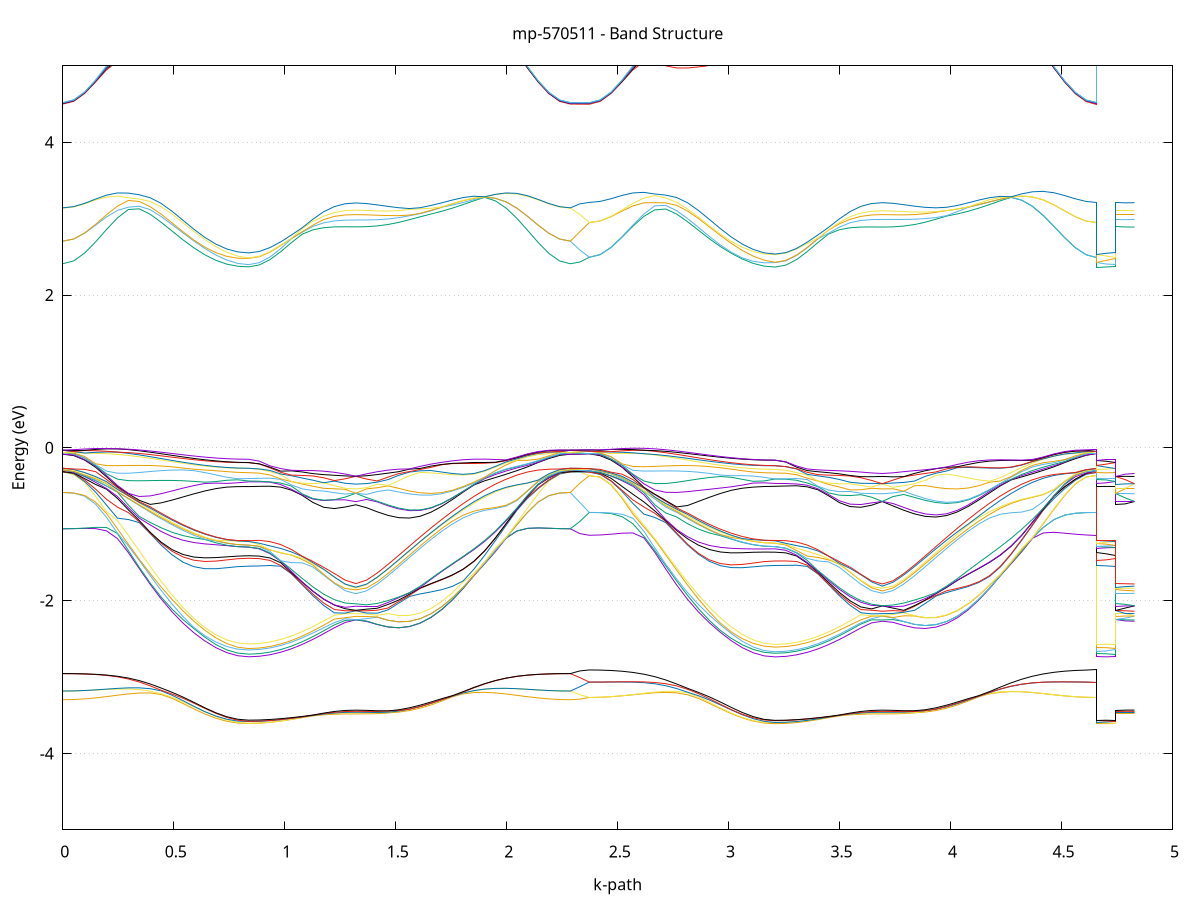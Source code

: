set title 'mp-570511 - Band Structure'
set xlabel 'k-path'
set ylabel 'Energy (eV)'
set grid y
set yrange [-5:5]
set terminal png size 800,600
set output 'mp-570511_bands_gnuplot.png'
plot '-' using 1:2 with lines notitle, '-' using 1:2 with lines notitle, '-' using 1:2 with lines notitle, '-' using 1:2 with lines notitle, '-' using 1:2 with lines notitle, '-' using 1:2 with lines notitle, '-' using 1:2 with lines notitle, '-' using 1:2 with lines notitle, '-' using 1:2 with lines notitle, '-' using 1:2 with lines notitle, '-' using 1:2 with lines notitle, '-' using 1:2 with lines notitle, '-' using 1:2 with lines notitle, '-' using 1:2 with lines notitle, '-' using 1:2 with lines notitle, '-' using 1:2 with lines notitle, '-' using 1:2 with lines notitle, '-' using 1:2 with lines notitle, '-' using 1:2 with lines notitle, '-' using 1:2 with lines notitle, '-' using 1:2 with lines notitle, '-' using 1:2 with lines notitle, '-' using 1:2 with lines notitle, '-' using 1:2 with lines notitle, '-' using 1:2 with lines notitle, '-' using 1:2 with lines notitle, '-' using 1:2 with lines notitle, '-' using 1:2 with lines notitle, '-' using 1:2 with lines notitle, '-' using 1:2 with lines notitle, '-' using 1:2 with lines notitle, '-' using 1:2 with lines notitle, '-' using 1:2 with lines notitle, '-' using 1:2 with lines notitle, '-' using 1:2 with lines notitle, '-' using 1:2 with lines notitle, '-' using 1:2 with lines notitle, '-' using 1:2 with lines notitle, '-' using 1:2 with lines notitle, '-' using 1:2 with lines notitle, '-' using 1:2 with lines notitle, '-' using 1:2 with lines notitle, '-' using 1:2 with lines notitle, '-' using 1:2 with lines notitle, '-' using 1:2 with lines notitle, '-' using 1:2 with lines notitle, '-' using 1:2 with lines notitle, '-' using 1:2 with lines notitle, '-' using 1:2 with lines notitle, '-' using 1:2 with lines notitle, '-' using 1:2 with lines notitle, '-' using 1:2 with lines notitle, '-' using 1:2 with lines notitle, '-' using 1:2 with lines notitle, '-' using 1:2 with lines notitle, '-' using 1:2 with lines notitle, '-' using 1:2 with lines notitle, '-' using 1:2 with lines notitle, '-' using 1:2 with lines notitle, '-' using 1:2 with lines notitle, '-' using 1:2 with lines notitle, '-' using 1:2 with lines notitle, '-' using 1:2 with lines notitle, '-' using 1:2 with lines notitle, '-' using 1:2 with lines notitle, '-' using 1:2 with lines notitle, '-' using 1:2 with lines notitle, '-' using 1:2 with lines notitle, '-' using 1:2 with lines notitle, '-' using 1:2 with lines notitle, '-' using 1:2 with lines notitle, '-' using 1:2 with lines notitle, '-' using 1:2 with lines notitle, '-' using 1:2 with lines notitle, '-' using 1:2 with lines notitle, '-' using 1:2 with lines notitle, '-' using 1:2 with lines notitle, '-' using 1:2 with lines notitle, '-' using 1:2 with lines notitle, '-' using 1:2 with lines notitle, '-' using 1:2 with lines notitle, '-' using 1:2 with lines notitle, '-' using 1:2 with lines notitle, '-' using 1:2 with lines notitle, '-' using 1:2 with lines notitle, '-' using 1:2 with lines notitle, '-' using 1:2 with lines notitle, '-' using 1:2 with lines notitle, '-' using 1:2 with lines notitle, '-' using 1:2 with lines notitle, '-' using 1:2 with lines notitle, '-' using 1:2 with lines notitle, '-' using 1:2 with lines notitle, '-' using 1:2 with lines notitle, '-' using 1:2 with lines notitle, '-' using 1:2 with lines notitle, '-' using 1:2 with lines notitle, '-' using 1:2 with lines notitle, '-' using 1:2 with lines notitle, '-' using 1:2 with lines notitle, '-' using 1:2 with lines notitle, '-' using 1:2 with lines notitle, '-' using 1:2 with lines notitle, '-' using 1:2 with lines notitle, '-' using 1:2 with lines notitle, '-' using 1:2 with lines notitle, '-' using 1:2 with lines notitle, '-' using 1:2 with lines notitle, '-' using 1:2 with lines notitle, '-' using 1:2 with lines notitle, '-' using 1:2 with lines notitle, '-' using 1:2 with lines notitle, '-' using 1:2 with lines notitle, '-' using 1:2 with lines notitle, '-' using 1:2 with lines notitle, '-' using 1:2 with lines notitle, '-' using 1:2 with lines notitle, '-' using 1:2 with lines notitle, '-' using 1:2 with lines notitle, '-' using 1:2 with lines notitle
0.000000 -11.783274
0.049243 -11.779574
0.098486 -11.768474
0.147729 -11.750374
0.196972 -11.725674
0.246215 -11.694774
0.295459 -11.658574
0.344702 -11.617974
0.393945 -11.574074
0.443188 -11.528074
0.492431 -11.481274
0.541674 -11.435174
0.590917 -11.391374
0.640160 -11.351174
0.689403 -11.316074
0.738646 -11.289474
0.787890 -11.270974
0.837133 -11.262674
0.837133 -11.262674
0.885464 -11.261274
0.933796 -11.257374
0.982128 -11.251074
1.030460 -11.242974
1.078792 -11.233574
1.127124 -11.223574
1.175456 -11.213974
1.223788 -11.205874
1.272119 -11.200674
1.320451 -11.197474
1.320451 -11.197474
1.368783 -11.202474
1.417115 -11.213574
1.465447 -11.230574
1.513779 -11.253374
1.562111 -11.282074
1.610443 -11.316174
1.658774 -11.354874
1.707106 -11.397374
1.755438 -11.442374
1.803770 -11.488674
1.852102 -11.535174
1.900434 -11.580374
1.948766 -11.623374
1.997098 -11.662774
2.045429 -11.697874
2.093761 -11.727674
2.142093 -11.751574
2.190425 -11.769074
2.238757 -11.779674
2.287089 -11.783274
2.287089 -11.783274
2.329524 -11.781874
2.371959 -11.778174
2.371959 -11.778174
2.421202 -11.774474
2.470445 -11.763474
2.519688 -11.745474
2.568931 -11.720874
2.618174 -11.690174
2.667417 -11.654274
2.716660 -11.613974
2.765903 -11.570574
2.815146 -11.525174
2.864390 -11.479174
2.913633 -11.433974
2.962876 -11.391074
3.012119 -11.351974
3.061362 -11.317874
3.110605 -11.289974
3.159848 -11.269874
3.209091 -11.263674
3.209091 -11.263674
3.257423 -11.262274
3.305755 -11.258274
3.354087 -11.251874
3.402419 -11.243574
3.450751 -11.233974
3.499082 -11.223874
3.547414 -11.214074
3.595746 -11.205874
3.644078 -11.200674
3.692410 -11.197474
3.692410 -11.197474
3.740742 -11.202474
3.789074 -11.213274
3.837406 -11.229874
3.885737 -11.252274
3.934069 -11.280574
3.982401 -11.314174
4.030733 -11.352474
4.079065 -11.394574
4.127397 -11.439174
4.175729 -11.485174
4.224061 -11.531274
4.272392 -11.576274
4.320724 -11.618974
4.369056 -11.658274
4.417388 -11.693174
4.465720 -11.722874
4.514052 -11.746674
4.562384 -11.764074
4.610716 -11.774574
4.659047 -11.778174
4.659047 -11.263674
4.701482 -11.263274
4.743917 -11.262674
4.743917 -11.197474
4.786352 -11.197474
4.828787 -11.197474
e
0.000000 -11.763374
0.049243 -11.759774
0.098486 -11.748874
0.147729 -11.731074
0.196972 -11.706674
0.246215 -11.676474
0.295459 -11.641174
0.344702 -11.601674
0.393945 -11.559074
0.443188 -11.514774
0.492431 -11.469974
0.541674 -11.426174
0.590917 -11.384974
0.640160 -11.347574
0.689403 -11.315174
0.738646 -11.286874
0.787890 -11.265374
0.837133 -11.261874
0.837133 -11.261874
0.885464 -11.260574
0.933796 -11.256574
0.982128 -11.250374
1.030460 -11.242274
1.078792 -11.232774
1.127124 -11.222874
1.175456 -11.213374
1.223788 -11.205374
1.272119 -11.200174
1.320451 -11.197274
1.320451 -11.197274
1.368783 -11.201574
1.417115 -11.211374
1.465447 -11.226874
1.513779 -11.248174
1.562111 -11.275174
1.610443 -11.307674
1.658774 -11.344774
1.707106 -11.385674
1.755438 -11.429274
1.803770 -11.474374
1.852102 -11.519774
1.900434 -11.563974
1.948766 -11.606074
1.997098 -11.644874
2.045429 -11.679274
2.093761 -11.708674
2.142093 -11.732174
2.190425 -11.749374
2.238757 -11.759874
2.287089 -11.763374
2.287089 -11.763374
2.329524 -11.771474
2.371959 -11.777574
2.371959 -11.777574
2.421202 -11.773874
2.470445 -11.762974
2.519688 -11.744874
2.568931 -11.720174
2.618174 -11.689474
2.667417 -11.653374
2.716660 -11.612774
2.765903 -11.568774
2.815146 -11.522674
2.864390 -11.475874
2.913633 -11.429674
2.962876 -11.385674
3.012119 -11.345274
3.061362 -11.309874
3.110605 -11.285274
3.159848 -11.269074
3.209091 -11.258574
3.209091 -11.258574
3.257423 -11.257374
3.305755 -11.253574
3.354087 -11.247574
3.402419 -11.239874
3.450751 -11.230974
3.499082 -11.221674
3.547414 -11.212874
3.595746 -11.205374
3.644078 -11.200174
3.692410 -11.197274
3.692410 -11.197274
3.740742 -11.201874
3.789074 -11.212674
3.837406 -11.229174
3.885737 -11.251674
3.934069 -11.279974
3.982401 -11.313574
4.030733 -11.351874
4.079065 -11.393874
4.127397 -11.438574
4.175729 -11.484574
4.224061 -11.530674
4.272392 -11.575674
4.320724 -11.618374
4.369056 -11.657674
4.417388 -11.692574
4.465720 -11.722274
4.514052 -11.746074
4.562384 -11.763474
4.610716 -11.774074
4.659047 -11.777574
4.659047 -11.258574
4.701482 -11.260674
4.743917 -11.261874
4.743917 -11.197274
4.786352 -11.197274
4.828787 -11.197274
e
0.000000 -11.762974
0.049243 -11.759274
0.098486 -11.748374
0.147729 -11.730574
0.196972 -11.706174
0.246215 -11.675674
0.295459 -11.639874
0.344702 -11.599674
0.393945 -11.556174
0.443188 -11.510574
0.492431 -11.464174
0.541674 -11.418574
0.590917 -11.375274
0.640160 -11.335574
0.689403 -11.300874
0.738646 -11.278474
0.787890 -11.265074
0.837133 -11.252874
0.837133 -11.252874
0.885464 -11.251674
0.933796 -11.248174
0.982128 -11.242674
1.030460 -11.235574
1.078792 -11.227474
1.127124 -11.219274
1.175456 -11.211574
1.223788 -11.204874
1.272119 -11.199674
1.320451 -11.196874
1.320451 -11.196874
1.368783 -11.201174
1.417115 -11.211074
1.465447 -11.226574
1.513779 -11.247874
1.562111 -11.274974
1.610443 -11.307374
1.658774 -11.344474
1.707106 -11.385374
1.755438 -11.428974
1.803770 -11.474074
1.852102 -11.519374
1.900434 -11.563574
1.948766 -11.605674
1.997098 -11.644374
2.045429 -11.678874
2.093761 -11.708174
2.142093 -11.731774
2.190425 -11.748974
2.238757 -11.759374
2.287089 -11.762974
2.287089 -11.762974
2.329524 -11.753474
2.371959 -11.743474
2.371959 -11.743474
2.421202 -11.739874
2.470445 -11.729174
2.519688 -11.711574
2.568931 -11.687574
2.618174 -11.657874
2.667417 -11.623174
2.716660 -11.584374
2.765903 -11.542774
2.815146 -11.499574
2.864390 -11.456074
2.913633 -11.413774
2.962876 -11.374274
3.012119 -11.338874
3.061362 -11.308874
3.110605 -11.280574
3.159848 -11.259074
3.209091 -11.258274
3.209091 -11.258274
3.257423 -11.257074
3.305755 -11.253274
3.354087 -11.247274
3.402419 -11.239574
3.450751 -11.230674
3.499082 -11.221274
3.547414 -11.212374
3.595746 -11.204874
3.644078 -11.199674
3.692410 -11.196874
3.692410 -11.196874
3.740742 -11.200574
3.789074 -11.209074
3.837406 -11.222874
3.885737 -11.242474
3.934069 -11.267774
3.982401 -11.298574
4.030733 -11.334174
4.079065 -11.373574
4.127397 -11.415874
4.175729 -11.459774
4.224061 -11.503974
4.272392 -11.547374
4.320724 -11.588574
4.369056 -11.626674
4.417388 -11.660574
4.465720 -11.689574
4.514052 -11.712774
4.562384 -11.729674
4.610716 -11.740074
4.659047 -11.743474
4.659047 -11.258274
4.701482 -11.255774
4.743917 -11.252874
4.743917 -11.196874
4.786352 -11.196874
4.828787 -11.196874
e
0.000000 -11.725574
0.049243 -11.721974
0.098486 -11.711374
0.147729 -11.693974
0.196972 -11.670274
0.246215 -11.640874
0.295459 -11.606474
0.344702 -11.568174
0.393945 -11.527074
0.443188 -11.484474
0.492431 -11.441774
0.541674 -11.400474
0.590917 -11.362074
0.640160 -11.328074
0.689403 -11.299774
0.738646 -11.272274
0.787890 -11.251674
0.837133 -11.252274
0.837133 -11.252274
0.885464 -11.251074
0.933796 -11.247574
0.982128 -11.242074
1.030460 -11.234874
1.078792 -11.226774
1.127124 -11.218474
1.175456 -11.210774
1.223788 -11.204474
1.272119 -11.199274
1.320451 -11.196674
1.320451 -11.196674
1.368783 -11.199074
1.417115 -11.205874
1.465447 -11.218174
1.513779 -11.236274
1.562111 -11.260174
1.610443 -11.289574
1.658774 -11.323774
1.707106 -11.362074
1.755438 -11.403274
1.803770 -11.446174
1.852102 -11.489474
1.900434 -11.532074
1.948766 -11.572674
1.997098 -11.610174
2.045429 -11.643674
2.093761 -11.672174
2.142093 -11.695174
2.190425 -11.711874
2.238757 -11.722174
2.287089 -11.725574
2.287089 -11.725574
2.329524 -11.733474
2.371959 -11.742974
2.371959 -11.742974
2.421202 -11.739374
2.470445 -11.728674
2.519688 -11.711074
2.568931 -11.686974
2.618174 -11.656874
2.667417 -11.621674
2.716660 -11.582074
2.765903 -11.539374
2.815146 -11.494674
2.864390 -11.449374
2.913633 -11.404974
2.962876 -11.362874
3.012119 -11.324674
3.061362 -11.291674
3.110605 -11.270174
3.159848 -11.258374
3.209091 -11.245874
3.209091 -11.245874
3.257423 -11.244774
3.305755 -11.241474
3.354087 -11.236374
3.402419 -11.229874
3.450751 -11.222674
3.499082 -11.215774
3.547414 -11.209774
3.595746 -11.204474
3.644078 -11.199274
3.692410 -11.196674
3.692410 -11.196674
3.740742 -11.199874
3.789074 -11.208374
3.837406 -11.222274
3.885737 -11.241974
3.934069 -11.267274
3.982401 -11.298074
4.030733 -11.333674
4.079065 -11.373174
4.127397 -11.415374
4.175729 -11.459274
4.224061 -11.503474
4.272392 -11.546874
4.320724 -11.588074
4.369056 -11.626174
4.417388 -11.660074
4.465720 -11.688974
4.514052 -11.712174
4.562384 -11.729174
4.610716 -11.739474
4.659047 -11.742974
4.659047 -11.245874
4.701482 -11.249174
4.743917 -11.252274
4.743917 -11.196674
4.786352 -11.196674
4.828787 -11.196674
e
0.000000 -11.724974
0.049243 -11.721474
0.098486 -11.710874
0.147729 -11.693474
0.196972 -11.669674
0.246215 -11.640074
0.295459 -11.605374
0.344702 -11.566574
0.393945 -11.524674
0.443188 -11.480974
0.492431 -11.436974
0.541674 -11.393974
0.590917 -11.353674
0.640160 -11.317374
0.689403 -11.286874
0.738646 -11.263774
0.787890 -11.250874
0.837133 -11.240874
0.837133 -11.240874
0.885464 -11.239674
0.933796 -11.236374
0.982128 -11.231074
1.030460 -11.224474
1.078792 -11.217774
1.127124 -11.213374
1.175456 -11.208774
1.223788 -11.203874
1.272119 -11.198574
1.320451 -11.196474
1.320451 -11.196474
1.368783 -11.198674
1.417115 -11.205474
1.465447 -11.217574
1.513779 -11.235674
1.562111 -11.259474
1.610443 -11.288874
1.658774 -11.323174
1.707106 -11.361474
1.755438 -11.402574
1.803770 -11.445474
1.852102 -11.488874
1.900434 -11.531474
1.948766 -11.572074
1.997098 -11.609574
2.045429 -11.643074
2.093761 -11.671674
2.142093 -11.694574
2.190425 -11.711374
2.238757 -11.721574
2.287089 -11.724974
2.287089 -11.724974
2.329524 -11.719774
2.371959 -11.717874
2.371959 -11.717874
2.421202 -11.714374
2.470445 -11.703774
2.519688 -11.686474
2.568931 -11.662774
2.618174 -11.633374
2.667417 -11.599074
2.716660 -11.560774
2.765903 -11.519474
2.815146 -11.476674
2.864390 -11.433674
2.913633 -11.392074
2.962876 -11.353274
3.012119 -11.318974
3.061362 -11.290674
3.110605 -11.264874
3.159848 -11.246974
3.209091 -11.245174
3.209091 -11.245174
3.257423 -11.244074
3.305755 -11.240774
3.354087 -11.235674
3.402419 -11.229274
3.450751 -11.222274
3.499082 -11.215574
3.547414 -11.209474
3.595746 -11.203874
3.644078 -11.198574
3.692410 -11.196474
3.692410 -11.196474
3.740742 -11.197774
3.789074 -11.203474
3.837406 -11.215174
3.885737 -11.232774
3.934069 -11.256174
3.982401 -11.285074
4.030733 -11.318874
4.079065 -11.356674
4.127397 -11.397474
4.175729 -11.439974
4.224061 -11.483074
4.272392 -11.525374
4.320724 -11.565674
4.369056 -11.603074
4.417388 -11.636374
4.465720 -11.664774
4.514052 -11.687574
4.562384 -11.704274
4.610716 -11.714474
4.659047 -11.717874
4.659047 -11.245174
4.701482 -11.242274
4.743917 -11.240874
4.743917 -11.196474
4.786352 -11.196474
4.828787 -11.196474
e
0.000000 -11.330574
0.049243 -11.329574
0.098486 -11.326574
0.147729 -11.321774
0.196972 -11.315174
0.246215 -11.307274
0.295459 -11.298174
0.344702 -11.288374
0.393945 -11.278174
0.443188 -11.267874
0.492431 -11.258074
0.541674 -11.248974
0.590917 -11.241074
0.640160 -11.234674
0.689403 -11.230074
0.738646 -11.226874
0.787890 -11.224074
0.837133 -11.228874
0.837133 -11.228874
0.885464 -11.228374
0.933796 -11.226874
0.982128 -11.224474
1.030460 -11.221274
1.078792 -11.216574
1.127124 -11.209074
1.175456 -11.202374
1.223788 -11.197674
1.272119 -11.196174
1.320451 -11.195774
1.320451 -11.195774
1.368783 -11.196174
1.417115 -11.198174
1.465447 -11.201674
1.513779 -11.206274
1.562111 -11.212074
1.610443 -11.219074
1.658774 -11.227274
1.707106 -11.236374
1.755438 -11.246274
1.803770 -11.256774
1.852102 -11.267574
1.900434 -11.278474
1.948766 -11.288974
1.997098 -11.298874
2.045429 -11.307874
2.093761 -11.315674
2.142093 -11.322074
2.190425 -11.326774
2.238757 -11.329674
2.287089 -11.330574
2.287089 -11.330574
2.329524 -11.336874
2.371959 -11.339274
2.371959 -11.339274
2.421202 -11.338174
2.470445 -11.335074
2.519688 -11.330074
2.568931 -11.323274
2.618174 -11.314974
2.667417 -11.305374
2.716660 -11.294874
2.765903 -11.283774
2.815146 -11.272474
2.864390 -11.261374
2.913633 -11.250774
2.962876 -11.241174
3.012119 -11.232774
3.061362 -11.226074
3.110605 -11.226174
3.159848 -11.227974
3.209091 -11.224274
3.209091 -11.224274
3.257423 -11.223774
3.305755 -11.222174
3.354087 -11.219674
3.402419 -11.216274
3.450751 -11.211874
3.499082 -11.206874
3.547414 -11.201674
3.595746 -11.197574
3.644078 -11.196174
3.692410 -11.195774
3.692410 -11.195774
3.740742 -11.196974
3.789074 -11.200174
3.837406 -11.203974
3.885737 -11.209074
3.934069 -11.215374
3.982401 -11.222874
4.030733 -11.231574
4.079065 -11.241274
4.127397 -11.251674
4.175729 -11.262674
4.224061 -11.273974
4.272392 -11.285174
4.320724 -11.296174
4.369056 -11.306474
4.417388 -11.315774
4.465720 -11.323874
4.514052 -11.330374
4.562384 -11.335274
4.610716 -11.338274
4.659047 -11.339274
4.659047 -11.224274
4.701482 -11.227274
4.743917 -11.228874
4.743917 -11.195774
4.786352 -11.195774
4.828787 -11.195774
e
0.000000 -11.329674
0.049243 -11.328674
0.098486 -11.325674
0.147729 -11.320774
0.196972 -11.314174
0.246215 -11.306074
0.295459 -11.296674
0.344702 -11.286174
0.393945 -11.275074
0.443188 -11.263774
0.492431 -11.252474
0.541674 -11.241674
0.590917 -11.231774
0.640160 -11.223174
0.689403 -11.216574
0.738646 -11.218874
0.787890 -11.222874
0.837133 -11.216774
0.837133 -11.216774
0.885464 -11.216274
0.933796 -11.215074
0.982128 -11.213074
1.030460 -11.210374
1.078792 -11.207174
1.127124 -11.203674
1.175456 -11.200074
1.223788 -11.196774
1.272119 -11.195174
1.320451 -11.195474
1.320451 -11.195474
1.368783 -11.195874
1.417115 -11.197774
1.465447 -11.201074
1.513779 -11.205574
1.562111 -11.211374
1.610443 -11.218374
1.658774 -11.226474
1.707106 -11.235574
1.755438 -11.245474
1.803770 -11.255974
1.852102 -11.266774
1.900434 -11.277574
1.948766 -11.288074
1.997098 -11.297974
2.045429 -11.306974
2.093761 -11.314774
2.142093 -11.321174
2.190425 -11.325774
2.238757 -11.328674
2.287089 -11.329674
2.287089 -11.329674
2.329524 -11.319974
2.371959 -11.307974
2.371959 -11.307974
2.421202 -11.307074
2.470445 -11.304274
2.519688 -11.299874
2.568931 -11.294074
2.618174 -11.286974
2.667417 -11.278974
2.716660 -11.270474
2.765903 -11.261674
2.815146 -11.252974
2.864390 -11.244874
2.913633 -11.237574
2.962876 -11.231774
3.012119 -11.227574
3.061362 -11.225374
3.110605 -11.220074
3.159848 -11.216374
3.209091 -11.223574
3.209091 -11.223574
3.257423 -11.223074
3.305755 -11.221574
3.354087 -11.219174
3.402419 -11.215774
3.450751 -11.211574
3.499082 -11.206574
3.547414 -11.201274
3.595746 -11.196874
3.644078 -11.195174
3.692410 -11.195474
3.692410 -11.195474
3.740742 -11.195074
3.789074 -11.195474
3.837406 -11.197074
3.885737 -11.200074
3.934069 -11.204374
3.982401 -11.209874
4.030733 -11.216474
4.079065 -11.224174
4.127397 -11.232674
4.175729 -11.241774
4.224061 -11.251274
4.272392 -11.260874
4.320724 -11.270274
4.369056 -11.279174
4.417388 -11.287374
4.465720 -11.294374
4.514052 -11.300174
4.562384 -11.304474
4.610716 -11.307074
4.659047 -11.307974
4.659047 -11.223574
4.701482 -11.220174
4.743917 -11.216774
4.743917 -11.195474
4.786352 -11.195474
4.828787 -11.195474
e
0.000000 -11.282474
0.049243 -11.281574
0.098486 -11.279274
0.147729 -11.275374
0.196972 -11.270274
0.246215 -11.264174
0.295459 -11.257274
0.344702 -11.249974
0.393945 -11.242474
0.443188 -11.235274
0.492431 -11.228674
0.541674 -11.223174
0.590917 -11.218974
0.640160 -11.216574
0.689403 -11.216074
0.738646 -11.211374
0.787890 -11.209274
0.837133 -11.216074
0.837133 -11.216074
0.885464 -11.215574
0.933796 -11.214374
0.982128 -11.212274
1.030460 -11.209574
1.078792 -11.206374
1.127124 -11.202874
1.175456 -11.199374
1.223788 -11.196474
1.272119 -11.195174
1.320451 -11.195274
1.320451 -11.195274
1.368783 -11.194074
1.417115 -11.192974
1.465447 -11.192974
1.513779 -11.194274
1.562111 -11.196874
1.610443 -11.200574
1.658774 -11.205474
1.707106 -11.211374
1.755438 -11.218174
1.803770 -11.225574
1.852102 -11.233474
1.900434 -11.241574
1.948766 -11.249674
1.997098 -11.257274
2.045429 -11.264374
2.093761 -11.270574
2.142093 -11.275574
2.190425 -11.279374
2.238757 -11.281674
2.287089 -11.282474
2.287089 -11.282474
2.329524 -11.294774
2.371959 -11.307574
2.371959 -11.307574
2.421202 -11.306674
2.470445 -11.303874
2.519688 -11.299474
2.568931 -11.293374
2.618174 -11.285874
2.667417 -11.277174
2.716660 -11.267574
2.765903 -11.257374
2.815146 -11.247074
2.864390 -11.236874
2.913633 -11.227374
2.962876 -11.218874
3.012119 -11.211874
3.061362 -11.207174
3.110605 -11.210374
3.159848 -11.214974
3.209091 -11.210074
3.209091 -11.210074
3.257423 -11.209774
3.305755 -11.208774
3.354087 -11.207274
3.402419 -11.205274
3.450751 -11.202974
3.499082 -11.200574
3.547414 -11.198274
3.595746 -11.196374
3.644078 -11.195174
3.692410 -11.195274
3.692410 -11.195274
3.740742 -11.194474
3.789074 -11.194774
3.837406 -11.196474
3.885737 -11.199574
3.934069 -11.203874
3.982401 -11.209374
4.030733 -11.216074
4.079065 -11.223674
4.127397 -11.232274
4.175729 -11.241374
4.224061 -11.250874
4.272392 -11.260474
4.320724 -11.269874
4.369056 -11.278774
4.417388 -11.286974
4.465720 -11.293974
4.514052 -11.299774
4.562384 -11.304074
4.610716 -11.306674
4.659047 -11.307574
4.659047 -11.210074
4.701482 -11.212974
4.743917 -11.216074
4.743917 -11.195274
4.786352 -11.195274
4.828787 -11.195274
e
0.000000 -11.282174
0.049243 -11.281374
0.098486 -11.278974
0.147729 -11.275074
0.196972 -11.269774
0.246215 -11.263174
0.295459 -11.255574
0.344702 -11.247274
0.393945 -11.238674
0.443188 -11.229974
0.492431 -11.221674
0.541674 -11.214174
0.590917 -11.207774
0.640160 -11.203074
0.689403 -11.200874
0.738646 -11.203674
0.787890 -11.208174
0.837133 -11.205974
0.837133 -11.205974
0.885464 -11.205774
0.933796 -11.204974
0.982128 -11.203774
1.030460 -11.202274
1.078792 -11.200474
1.127124 -11.198774
1.175456 -11.197174
1.223788 -11.195874
1.272119 -11.194674
1.320451 -11.195174
1.320451 -11.195174
1.368783 -11.193674
1.417115 -11.192674
1.465447 -11.192774
1.513779 -11.194074
1.562111 -11.196674
1.610443 -11.200374
1.658774 -11.205274
1.707106 -11.211174
1.755438 -11.217974
1.803770 -11.225374
1.852102 -11.233274
1.900434 -11.241374
1.948766 -11.249474
1.997098 -11.257074
2.045429 -11.264174
2.093761 -11.270274
2.142093 -11.275374
2.190425 -11.279074
2.238757 -11.281474
2.287089 -11.282174
2.287089 -11.282174
2.329524 -11.271474
2.371959 -11.263574
2.371959 -11.263574
2.421202 -11.262874
2.470445 -11.260674
2.519688 -11.257274
2.568931 -11.252674
2.618174 -11.247074
2.667417 -11.240874
2.716660 -11.234374
2.765903 -11.227774
2.815146 -11.221474
2.864390 -11.215774
2.913633 -11.211174
2.962876 -11.207874
3.012119 -11.206374
3.061362 -11.206874
3.110605 -11.204274
3.159848 -11.204574
3.209091 -11.209774
3.209091 -11.209774
3.257423 -11.209474
3.305755 -11.208474
3.354087 -11.206974
3.402419 -11.204974
3.450751 -11.202574
3.499082 -11.200174
3.547414 -11.197874
3.595746 -11.195874
3.644078 -11.194674
3.692410 -11.195174
3.692410 -11.195174
3.740742 -11.193474
3.789074 -11.191574
3.837406 -11.190674
3.885737 -11.190774
3.934069 -11.192074
3.982401 -11.194474
4.030733 -11.197974
4.079065 -11.202574
4.127397 -11.207974
4.175729 -11.214174
4.224061 -11.220774
4.272392 -11.227774
4.320724 -11.234674
4.369056 -11.241374
4.417388 -11.247574
4.465720 -11.252974
4.514052 -11.257474
4.562384 -11.260774
4.610716 -11.262874
4.659047 -11.263574
4.659047 -11.209774
4.701482 -11.207474
4.743917 -11.205974
4.743917 -11.195174
4.786352 -11.195174
4.828787 -11.195174
e
0.000000 -11.256074
0.049243 -11.255374
0.098486 -11.253274
0.147729 -11.250074
0.196972 -11.245674
0.246215 -11.240274
0.295459 -11.234374
0.344702 -11.227974
0.393945 -11.221474
0.443188 -11.215274
0.492431 -11.209574
0.541674 -11.204874
0.590917 -11.201574
0.640160 -11.199974
0.689403 -11.200174
0.738646 -11.200274
0.787890 -11.202474
0.837133 -11.205274
0.837133 -11.205274
0.885464 -11.205074
0.933796 -11.204274
0.982128 -11.203074
1.030460 -11.201574
1.078792 -11.199774
1.127124 -11.198074
1.175456 -11.196474
1.223788 -11.195274
1.272119 -11.194274
1.320451 -11.195074
1.320451 -11.195074
1.368783 -11.192774
1.417115 -11.190674
1.465447 -11.189374
1.513779 -11.189074
1.562111 -11.189874
1.610443 -11.191774
1.658774 -11.194874
1.707106 -11.198874
1.755438 -11.203774
1.803770 -11.209474
1.852102 -11.215674
1.900434 -11.222174
1.948766 -11.228674
1.997098 -11.234974
2.045429 -11.240874
2.093761 -11.245974
2.142093 -11.250274
2.190425 -11.253374
2.238757 -11.255374
2.287089 -11.256074
2.287089 -11.256074
2.329524 -11.257874
2.371959 -11.262674
2.371959 -11.262674
2.421202 -11.261974
2.470445 -11.259774
2.519688 -11.256374
2.568931 -11.251674
2.618174 -11.246074
2.667417 -11.239574
2.716660 -11.232574
2.765903 -11.225374
2.815146 -11.218274
2.864390 -11.211674
2.913633 -11.205974
2.962876 -11.201574
3.012119 -11.198774
3.061362 -11.198174
3.110605 -11.200074
3.159848 -11.203674
3.209091 -11.204174
3.209091 -11.204174
3.257423 -11.203874
3.305755 -11.203174
3.354087 -11.202074
3.402419 -11.200774
3.450751 -11.199174
3.499082 -11.197674
3.547414 -11.196374
3.595746 -11.195274
3.644078 -11.194274
3.692410 -11.195074
3.692410 -11.195074
3.740742 -11.192874
3.789074 -11.190874
3.837406 -11.189974
3.885737 -11.190074
3.934069 -11.191274
3.982401 -11.193674
4.030733 -11.197274
4.079065 -11.201774
4.127397 -11.207174
4.175729 -11.213374
4.224061 -11.219974
4.272392 -11.226874
4.320724 -11.233774
4.369056 -11.240474
4.417388 -11.246674
4.465720 -11.252074
4.514052 -11.256574
4.562384 -11.259874
4.610716 -11.261974
4.659047 -11.262674
4.659047 -11.204174
4.701482 -11.204474
4.743917 -11.205274
4.743917 -11.195074
4.786352 -11.195074
4.828787 -11.195074
e
0.000000 -7.491174
0.049243 -7.490574
0.098486 -7.488874
0.147729 -7.486174
0.196972 -7.482774
0.246215 -7.478774
0.295459 -7.474674
0.344702 -7.470674
0.393945 -7.467174
0.443188 -7.464174
0.492431 -7.462074
0.541674 -7.460574
0.590917 -7.459674
0.640160 -7.459174
0.689403 -7.459074
0.738646 -7.459074
0.787890 -7.459074
0.837133 -7.459174
0.837133 -7.459174
0.885464 -7.457274
0.933796 -7.451774
0.982128 -7.442874
1.030460 -7.430974
1.078792 -7.416474
1.127124 -7.400074
1.175456 -7.382774
1.223788 -7.365974
1.272119 -7.352274
1.320451 -7.344074
1.320451 -7.344074
1.368783 -7.352174
1.417115 -7.365074
1.465447 -7.379974
1.513779 -7.394774
1.562111 -7.408574
1.610443 -7.420774
1.658774 -7.431274
1.707106 -7.440074
1.755438 -7.447474
1.803770 -7.453874
1.852102 -7.459574
1.900434 -7.464774
1.948766 -7.469774
1.997098 -7.474474
2.045429 -7.478874
2.093761 -7.482974
2.142093 -7.486374
2.190425 -7.488974
2.238757 -7.490674
2.287089 -7.491174
2.287089 -7.491174
2.329524 -7.491174
2.371959 -7.491174
2.371959 -7.491174
2.421202 -7.490574
2.470445 -7.488874
2.519688 -7.486174
2.568931 -7.482774
2.618174 -7.478774
2.667417 -7.474674
2.716660 -7.470674
2.765903 -7.467174
2.815146 -7.464174
2.864390 -7.462074
2.913633 -7.460574
2.962876 -7.459674
3.012119 -7.459174
3.061362 -7.459074
3.110605 -7.459074
3.159848 -7.459074
3.209091 -7.459174
3.209091 -7.459174
3.257423 -7.457274
3.305755 -7.451774
3.354087 -7.442874
3.402419 -7.430974
3.450751 -7.416474
3.499082 -7.400074
3.547414 -7.382674
3.595746 -7.365974
3.644078 -7.352274
3.692410 -7.344074
3.692410 -7.344074
3.740742 -7.352174
3.789074 -7.364974
3.837406 -7.379874
3.885737 -7.394774
3.934069 -7.408574
3.982401 -7.420774
4.030733 -7.431174
4.079065 -7.440074
4.127397 -7.447474
4.175729 -7.453874
4.224061 -7.459574
4.272392 -7.464774
4.320724 -7.469774
4.369056 -7.474474
4.417388 -7.478874
4.465720 -7.482974
4.514052 -7.486374
4.562384 -7.488974
4.610716 -7.490674
4.659047 -7.491174
4.659047 -7.459174
4.701482 -7.459174
4.743917 -7.459174
4.743917 -7.344074
4.786352 -7.344074
4.828787 -7.344074
e
0.000000 -7.491174
0.049243 -7.490174
0.098486 -7.488474
0.147729 -7.485774
0.196972 -7.482274
0.246215 -7.478374
0.295459 -7.474174
0.344702 -7.470174
0.393945 -7.466674
0.443188 -7.463774
0.492431 -7.461574
0.541674 -7.460074
0.590917 -7.459174
0.640160 -7.458674
0.689403 -7.458574
0.738646 -7.458574
0.787890 -7.458574
0.837133 -7.458674
0.837133 -7.458674
0.885464 -7.456774
0.933796 -7.451274
0.982128 -7.442374
1.030460 -7.430274
1.078792 -7.415474
1.127124 -7.398874
1.175456 -7.381374
1.223788 -7.364674
1.272119 -7.350974
1.320451 -7.343974
1.320451 -7.343974
1.368783 -7.350874
1.417115 -7.363574
1.465447 -7.378374
1.513779 -7.393274
1.562111 -7.407174
1.610443 -7.419474
1.658774 -7.430074
1.707106 -7.438974
1.755438 -7.446574
1.803770 -7.453174
1.852102 -7.458874
1.900434 -7.464274
1.948766 -7.469274
1.997098 -7.473974
2.045429 -7.478474
2.093761 -7.482474
2.142093 -7.485974
2.190425 -7.488574
2.238757 -7.490174
2.287089 -7.491174
2.287089 -7.491174
2.329524 -7.491174
2.371959 -7.491174
2.371959 -7.491174
2.421202 -7.490174
2.470445 -7.488474
2.519688 -7.485774
2.568931 -7.482274
2.618174 -7.478374
2.667417 -7.474174
2.716660 -7.470174
2.765903 -7.466674
2.815146 -7.463774
2.864390 -7.461574
2.913633 -7.460074
2.962876 -7.459174
3.012119 -7.458674
3.061362 -7.458574
3.110605 -7.458574
3.159848 -7.458574
3.209091 -7.458674
3.209091 -7.458674
3.257423 -7.456774
3.305755 -7.451274
3.354087 -7.442374
3.402419 -7.430274
3.450751 -7.415574
3.499082 -7.399074
3.547414 -7.381674
3.595746 -7.364874
3.644078 -7.351174
3.692410 -7.343974
3.692410 -7.343974
3.740742 -7.351074
3.789074 -7.363974
3.837406 -7.378774
3.885737 -7.393774
3.934069 -7.407574
3.982401 -7.419774
4.030733 -7.430274
4.079065 -7.439174
4.127397 -7.446674
4.175729 -7.453174
4.224061 -7.458974
4.272392 -7.464274
4.320724 -7.469274
4.369056 -7.473974
4.417388 -7.478474
4.465720 -7.482474
4.514052 -7.485974
4.562384 -7.488574
4.610716 -7.490174
4.659047 -7.491174
4.659047 -7.458674
4.701482 -7.458674
4.743917 -7.458674
4.743917 -7.343974
4.786352 -7.343974
4.828787 -7.343974
e
0.000000 -7.490774
0.049243 -7.489874
0.098486 -7.488174
0.147729 -7.485374
0.196972 -7.481974
0.246215 -7.477974
0.295459 -7.473874
0.344702 -7.469874
0.393945 -7.466274
0.443188 -7.463374
0.492431 -7.461174
0.541674 -7.459674
0.590917 -7.458774
0.640160 -7.458374
0.689403 -7.458174
0.738646 -7.458174
0.787890 -7.458274
0.837133 -7.458274
0.837133 -7.458274
0.885464 -7.456374
0.933796 -7.450874
0.982128 -7.441974
1.030460 -7.429874
1.078792 -7.415174
1.127124 -7.398574
1.175456 -7.381074
1.223788 -7.364274
1.272119 -7.350574
1.320451 -7.343074
1.320451 -7.343074
1.368783 -7.350474
1.417115 -7.363174
1.465447 -7.378074
1.513779 -7.392974
1.562111 -7.406774
1.610443 -7.419074
1.658774 -7.429674
1.707106 -7.438674
1.755438 -7.446174
1.803770 -7.452774
1.852102 -7.458574
1.900434 -7.463874
1.948766 -7.468874
1.997098 -7.473674
2.045429 -7.478074
2.093761 -7.482174
2.142093 -7.485574
2.190425 -7.488174
2.238757 -7.489874
2.287089 -7.490774
2.287089 -7.490774
2.329524 -7.490774
2.371959 -7.490774
2.371959 -7.490774
2.421202 -7.489874
2.470445 -7.488174
2.519688 -7.485374
2.568931 -7.481974
2.618174 -7.477974
2.667417 -7.473874
2.716660 -7.469874
2.765903 -7.466274
2.815146 -7.463374
2.864390 -7.461174
2.913633 -7.459674
2.962876 -7.458774
3.012119 -7.458374
3.061362 -7.458174
3.110605 -7.458174
3.159848 -7.458274
3.209091 -7.458274
3.209091 -7.458274
3.257423 -7.456374
3.305755 -7.450874
3.354087 -7.441974
3.402419 -7.429774
3.450751 -7.414974
3.499082 -7.398174
3.547414 -7.380574
3.595746 -7.363774
3.644078 -7.350274
3.692410 -7.343174
3.692410 -7.343174
3.740742 -7.350174
3.789074 -7.362574
3.837406 -7.377174
3.885737 -7.392074
3.934069 -7.405974
3.982401 -7.418374
4.030733 -7.429174
4.079065 -7.438274
4.127397 -7.445974
4.175729 -7.452674
4.224061 -7.458474
4.272392 -7.463874
4.320724 -7.468874
4.369056 -7.473674
4.417388 -7.478074
4.465720 -7.482174
4.514052 -7.485574
4.562384 -7.488174
4.610716 -7.489874
4.659047 -7.490774
4.659047 -7.458274
4.701482 -7.458274
4.743917 -7.458274
4.743917 -7.343074
4.786352 -7.343074
4.828787 -7.343174
e
0.000000 -7.490774
0.049243 -7.489474
0.098486 -7.487774
0.147729 -7.485074
0.196972 -7.481574
0.246215 -7.477574
0.295459 -7.473474
0.344702 -7.469474
0.393945 -7.465874
0.443188 -7.462974
0.492431 -7.460774
0.541674 -7.459274
0.590917 -7.458374
0.640160 -7.457874
0.689403 -7.457774
0.738646 -7.457774
0.787890 -7.457874
0.837133 -7.457874
0.837133 -7.457874
0.885464 -7.455974
0.933796 -7.450474
0.982128 -7.441574
1.030460 -7.429374
1.078792 -7.414474
1.127124 -7.397674
1.175456 -7.379974
1.223788 -7.363174
1.272119 -7.349774
1.320451 -7.343074
1.320451 -7.343074
1.368783 -7.349574
1.417115 -7.361874
1.465447 -7.376374
1.513779 -7.391274
1.562111 -7.405274
1.610443 -7.417774
1.658774 -7.428574
1.707106 -7.437774
1.755438 -7.445574
1.803770 -7.452274
1.852102 -7.458074
1.900434 -7.463474
1.948766 -7.468474
1.997098 -7.473274
2.045429 -7.477674
2.093761 -7.481774
2.142093 -7.485174
2.190425 -7.487774
2.238757 -7.489474
2.287089 -7.490774
2.287089 -7.490774
2.329524 -7.490774
2.371959 -7.490774
2.371959 -7.490774
2.421202 -7.489474
2.470445 -7.487774
2.519688 -7.485074
2.568931 -7.481574
2.618174 -7.477574
2.667417 -7.473474
2.716660 -7.469474
2.765903 -7.465874
2.815146 -7.462974
2.864390 -7.460774
2.913633 -7.459274
2.962876 -7.458374
3.012119 -7.457874
3.061362 -7.457774
3.110605 -7.457774
3.159848 -7.457874
3.209091 -7.457874
3.209091 -7.457874
3.257423 -7.455974
3.305755 -7.450474
3.354087 -7.441574
3.402419 -7.429374
3.450751 -7.414574
3.499082 -7.397874
3.547414 -7.380274
3.595746 -7.363474
3.644078 -7.349974
3.692410 -7.343074
3.692410 -7.343074
3.740742 -7.349774
3.789074 -7.362274
3.837406 -7.376974
3.885737 -7.391874
3.934069 -7.405774
3.982401 -7.418174
4.030733 -7.428874
4.079065 -7.437974
4.127397 -7.445674
4.175729 -7.452274
4.224061 -7.458174
4.272392 -7.463474
4.320724 -7.468474
4.369056 -7.473274
4.417388 -7.477674
4.465720 -7.481774
4.514052 -7.485174
4.562384 -7.487774
4.610716 -7.489474
4.659047 -7.490774
4.659047 -7.457874
4.701482 -7.457874
4.743917 -7.457874
4.743917 -7.343074
4.786352 -7.343074
4.828787 -7.343074
e
0.000000 -7.490474
0.049243 -7.489474
0.098486 -7.486974
0.147729 -7.484174
0.196972 -7.480774
0.246215 -7.476774
0.295459 -7.472674
0.344702 -7.468674
0.393945 -7.465074
0.443188 -7.462174
0.492431 -7.459974
0.541674 -7.458474
0.590917 -7.457574
0.640160 -7.457074
0.689403 -7.456974
0.738646 -7.456974
0.787890 -7.456974
0.837133 -7.457074
0.837133 -7.457074
0.885464 -7.455174
0.933796 -7.449774
0.982128 -7.440774
1.030460 -7.428474
1.078792 -7.413474
1.127124 -7.396574
1.175456 -7.378874
1.223788 -7.362074
1.272119 -7.348674
1.320451 -7.342674
1.320451 -7.342674
1.368783 -7.348474
1.417115 -7.360774
1.465447 -7.375374
1.513779 -7.390274
1.562111 -7.404174
1.610443 -7.416774
1.658774 -7.427574
1.707106 -7.436774
1.755438 -7.444574
1.803770 -7.451274
1.852102 -7.457274
1.900434 -7.462574
1.948766 -7.467674
1.997098 -7.472474
2.045429 -7.476874
2.093761 -7.480974
2.142093 -7.484374
2.190425 -7.486974
2.238757 -7.489474
2.287089 -7.490474
2.287089 -7.490474
2.329524 -7.490474
2.371959 -7.490474
2.371959 -7.490474
2.421202 -7.489474
2.470445 -7.486974
2.519688 -7.484174
2.568931 -7.480774
2.618174 -7.476774
2.667417 -7.472674
2.716660 -7.468674
2.765903 -7.465074
2.815146 -7.462174
2.864390 -7.459974
2.913633 -7.458474
2.962876 -7.457574
3.012119 -7.457074
3.061362 -7.456974
3.110605 -7.456974
3.159848 -7.456974
3.209091 -7.457074
3.209091 -7.457074
3.257423 -7.455174
3.305755 -7.449774
3.354087 -7.440774
3.402419 -7.428474
3.450751 -7.413474
3.499082 -7.396574
3.547414 -7.378774
3.595746 -7.361974
3.644078 -7.348674
3.692410 -7.342674
3.692410 -7.342674
3.740742 -7.348474
3.789074 -7.360674
3.837406 -7.375274
3.885737 -7.390174
3.934069 -7.404074
3.982401 -7.416674
4.030733 -7.427474
4.079065 -7.436774
4.127397 -7.444574
4.175729 -7.451274
4.224061 -7.457274
4.272392 -7.462574
4.320724 -7.467674
4.369056 -7.472474
4.417388 -7.476874
4.465720 -7.480974
4.514052 -7.484374
4.562384 -7.486974
4.610716 -7.489474
4.659047 -7.490474
4.659047 -7.457074
4.701482 -7.457074
4.743917 -7.457074
4.743917 -7.342674
4.786352 -7.342674
4.828787 -7.342674
e
0.000000 -7.490474
0.049243 -7.488974
0.098486 -7.484274
0.147729 -7.475974
0.196972 -7.464774
0.246215 -7.450974
0.295459 -7.435474
0.344702 -7.419374
0.393945 -7.404674
0.443188 -7.393574
0.492431 -7.387274
0.541674 -7.384774
0.590917 -7.384774
0.640160 -7.385974
0.689403 -7.387574
0.738646 -7.389074
0.787890 -7.390174
0.837133 -7.390574
0.837133 -7.390574
0.885464 -7.389474
0.933796 -7.386374
0.982128 -7.381374
1.030460 -7.374874
1.078792 -7.367174
1.127124 -7.359074
1.175456 -7.351274
1.223788 -7.344974
1.272119 -7.341974
1.320451 -7.342674
1.320451 -7.342674
1.368783 -7.341474
1.417115 -7.342574
1.465447 -7.345074
1.513779 -7.347974
1.562111 -7.350874
1.610443 -7.353574
1.658774 -7.356474
1.707106 -7.360074
1.755438 -7.365274
1.803770 -7.373774
1.852102 -7.386374
1.900434 -7.402274
1.948766 -7.419474
1.997098 -7.436574
2.045429 -7.452174
2.093761 -7.465674
2.142093 -7.476574
2.190425 -7.484574
2.238757 -7.489074
2.287089 -7.490474
2.287089 -7.490474
2.329524 -7.490474
2.371959 -7.490474
2.371959 -7.490474
2.421202 -7.488974
2.470445 -7.484274
2.519688 -7.475974
2.568931 -7.464774
2.618174 -7.451074
2.667417 -7.435474
2.716660 -7.419274
2.765903 -7.404474
2.815146 -7.393474
2.864390 -7.387174
2.913633 -7.384674
2.962876 -7.384674
3.012119 -7.385874
3.061362 -7.387574
3.110605 -7.389074
3.159848 -7.390174
3.209091 -7.390574
3.209091 -7.390574
3.257423 -7.389474
3.305755 -7.386374
3.354087 -7.381374
3.402419 -7.374874
3.450751 -7.367174
3.499082 -7.359074
3.547414 -7.351274
3.595746 -7.344974
3.644078 -7.341974
3.692410 -7.342374
3.692410 -7.342374
3.740742 -7.341474
3.789074 -7.342574
3.837406 -7.345074
3.885737 -7.347974
3.934069 -7.350874
3.982401 -7.353574
4.030733 -7.356474
4.079065 -7.360074
4.127397 -7.365374
4.175729 -7.373974
4.224061 -7.386674
4.272392 -7.402574
4.320724 -7.419774
4.369056 -7.436774
4.417388 -7.452274
4.465720 -7.465674
4.514052 -7.476574
4.562384 -7.484574
4.610716 -7.489074
4.659047 -7.490474
4.659047 -7.390574
4.701482 -7.390574
4.743917 -7.390574
4.743917 -7.342674
4.786352 -7.342474
4.828787 -7.342374
e
0.000000 -7.490074
0.049243 -7.488674
0.098486 -7.483774
0.147729 -7.475274
0.196972 -7.463874
0.246215 -7.449874
0.295459 -7.433974
0.344702 -7.417574
0.393945 -7.402574
0.443188 -7.391574
0.492431 -7.385574
0.541674 -7.383474
0.590917 -7.383674
0.640160 -7.384974
0.689403 -7.386774
0.738646 -7.388374
0.787890 -7.389374
0.837133 -7.389774
0.837133 -7.389774
0.885464 -7.388774
0.933796 -7.385674
0.982128 -7.380674
1.030460 -7.374174
1.078792 -7.366574
1.127124 -7.358474
1.175456 -7.350774
1.223788 -7.344474
1.272119 -7.341274
1.320451 -7.342174
1.320451 -7.342174
1.368783 -7.340874
1.417115 -7.341974
1.465447 -7.344574
1.513779 -7.347474
1.562111 -7.350274
1.610443 -7.352974
1.658774 -7.355774
1.707106 -7.359174
1.755438 -7.364374
1.803770 -7.372774
1.852102 -7.385374
1.900434 -7.401274
1.948766 -7.418574
1.997098 -7.435574
2.045429 -7.451274
2.093761 -7.464774
2.142093 -7.475774
2.190425 -7.483974
2.238757 -7.488774
2.287089 -7.490074
2.287089 -7.490074
2.329524 -7.490074
2.371959 -7.490074
2.371959 -7.490074
2.421202 -7.488674
2.470445 -7.483774
2.519688 -7.475174
2.568931 -7.463674
2.618174 -7.449674
2.667417 -7.433974
2.716660 -7.417774
2.765903 -7.403174
2.815146 -7.392374
2.864390 -7.386174
2.913633 -7.383774
2.962876 -7.383774
3.012119 -7.385074
3.061362 -7.386774
3.110605 -7.388274
3.159848 -7.389374
3.209091 -7.389774
3.209091 -7.389774
3.257423 -7.388774
3.305755 -7.385674
3.354087 -7.380674
3.402419 -7.374174
3.450751 -7.366574
3.499082 -7.358474
3.547414 -7.350774
3.595746 -7.344474
3.644078 -7.341274
3.692410 -7.342174
3.692410 -7.342174
3.740742 -7.340874
3.789074 -7.341974
3.837406 -7.344574
3.885737 -7.347474
3.934069 -7.350274
3.982401 -7.352974
4.030733 -7.355674
4.079065 -7.358974
4.127397 -7.363874
4.175729 -7.371974
4.224061 -7.384174
4.272392 -7.399974
4.320724 -7.417374
4.369056 -7.434674
4.417388 -7.450674
4.465720 -7.464474
4.514052 -7.475674
4.562384 -7.483974
4.610716 -7.488774
4.659047 -7.490074
4.659047 -7.389774
4.701482 -7.389774
4.743917 -7.389774
4.743917 -7.342174
4.786352 -7.342174
4.828787 -7.342174
e
0.000000 -7.490074
0.049243 -7.488674
0.098486 -7.483374
0.147729 -7.474574
0.196972 -7.462774
0.246215 -7.448374
0.295459 -7.432274
0.344702 -7.415874
0.393945 -7.401374
0.443188 -7.390874
0.492431 -7.385074
0.541674 -7.382974
0.590917 -7.383174
0.640160 -7.384474
0.689403 -7.386274
0.738646 -7.387874
0.787890 -7.388874
0.837133 -7.389274
0.837133 -7.389274
0.885464 -7.388274
0.933796 -7.385174
0.982128 -7.380174
1.030460 -7.373674
1.078792 -7.366074
1.127124 -7.357974
1.175456 -7.350174
1.223788 -7.343974
1.272119 -7.340774
1.320451 -7.341974
1.320451 -7.341974
1.368783 -7.340374
1.417115 -7.341474
1.465447 -7.343974
1.513779 -7.346874
1.562111 -7.349774
1.610443 -7.352474
1.658774 -7.355174
1.707106 -7.358374
1.755438 -7.362974
1.803770 -7.370374
1.852102 -7.382174
1.900434 -7.397774
1.948766 -7.415274
1.997098 -7.432874
2.045429 -7.449274
2.093761 -7.463574
2.142093 -7.475174
2.190425 -7.483674
2.238757 -7.488674
2.287089 -7.490074
2.287089 -7.490074
2.329524 -7.490074
2.371959 -7.490074
2.371959 -7.490074
2.421202 -7.488674
2.470445 -7.483374
2.519688 -7.474774
2.568931 -7.463074
2.618174 -7.448674
2.667417 -7.432374
2.716660 -7.415474
2.765903 -7.400474
2.815146 -7.389774
2.864390 -7.384274
2.913633 -7.382574
2.962876 -7.382974
3.012119 -7.384474
3.061362 -7.386274
3.110605 -7.387874
3.159848 -7.388974
3.209091 -7.389374
3.209091 -7.389274
3.257423 -7.388274
3.305755 -7.385174
3.354087 -7.380174
3.402419 -7.373674
3.450751 -7.366074
3.499082 -7.357974
3.547414 -7.350174
3.595746 -7.343974
3.644078 -7.340774
3.692410 -7.342074
3.692410 -7.342074
3.740742 -7.340374
3.789074 -7.341474
3.837406 -7.343974
3.885737 -7.346874
3.934069 -7.349774
3.982401 -7.352474
4.030733 -7.355174
4.079065 -7.358574
4.127397 -7.363574
4.175729 -7.371674
4.224061 -7.383974
4.272392 -7.399674
4.320724 -7.417074
4.369056 -7.434374
4.417388 -7.450374
4.465720 -7.464174
4.514052 -7.475374
4.562384 -7.483674
4.610716 -7.488674
4.659047 -7.490074
4.659047 -7.389374
4.701482 -7.389274
4.743917 -7.389274
4.743917 -7.341974
4.786352 -7.341974
4.828787 -7.342074
e
0.000000 -7.489274
0.049243 -7.488274
0.098486 -7.482974
0.147729 -7.474274
0.196972 -7.462274
0.246215 -7.447374
0.295459 -7.430674
0.344702 -7.413474
0.393945 -7.398574
0.443188 -7.388374
0.492431 -7.383374
0.541674 -7.381874
0.590917 -7.382474
0.640160 -7.383974
0.689403 -7.385874
0.738646 -7.387474
0.787890 -7.388574
0.837133 -7.388974
0.837133 -7.388974
0.885464 -7.387874
0.933796 -7.384774
0.982128 -7.379774
1.030460 -7.373274
1.078792 -7.365674
1.127124 -7.357574
1.175456 -7.349774
1.223788 -7.343574
1.272119 -7.340374
1.320451 -7.341174
1.320451 -7.341174
1.368783 -7.339974
1.417115 -7.341074
1.465447 -7.343574
1.513779 -7.346474
1.562111 -7.349374
1.610443 -7.352074
1.658774 -7.354774
1.707106 -7.357974
1.755438 -7.362674
1.803770 -7.370174
1.852102 -7.381974
1.900434 -7.397574
1.948766 -7.415074
1.997098 -7.432774
2.045429 -7.449074
2.093761 -7.463374
2.142093 -7.474874
2.190425 -7.483274
2.238757 -7.488374
2.287089 -7.489274
2.287089 -7.489274
2.329524 -7.489274
2.371959 -7.489274
2.371959 -7.489274
2.421202 -7.488274
2.470445 -7.482974
2.519688 -7.474174
2.568931 -7.462074
2.618174 -7.447174
2.667417 -7.430574
2.716660 -7.413874
2.765903 -7.399274
2.815146 -7.389174
2.864390 -7.383874
2.913633 -7.382174
2.962876 -7.382574
3.012119 -7.384074
3.061362 -7.385874
3.110605 -7.387474
3.159848 -7.388574
3.209091 -7.388874
3.209091 -7.388874
3.257423 -7.387874
3.305755 -7.384774
3.354087 -7.379774
3.402419 -7.373274
3.450751 -7.365674
3.499082 -7.357574
3.547414 -7.349774
3.595746 -7.343574
3.644078 -7.340374
3.692410 -7.341174
3.692410 -7.341174
3.740742 -7.339974
3.789074 -7.341074
3.837406 -7.343574
3.885737 -7.346474
3.934069 -7.349374
3.982401 -7.352074
4.030733 -7.354774
4.079065 -7.357874
4.127397 -7.362274
4.175729 -7.369474
4.224061 -7.380774
4.272392 -7.396174
4.320724 -7.413874
4.369056 -7.431774
4.417388 -7.448474
4.465720 -7.462974
4.514052 -7.474774
4.562384 -7.483274
4.610716 -7.488374
4.659047 -7.489274
4.659047 -7.388874
4.701482 -7.388874
4.743917 -7.388974
4.743917 -7.341174
4.786352 -7.341174
4.828787 -7.341174
e
0.000000 -7.489174
0.049243 -7.487474
0.098486 -7.482074
0.147729 -7.473174
0.196972 -7.460974
0.246215 -7.445874
0.295459 -7.429074
0.344702 -7.412074
0.393945 -7.397374
0.443188 -7.387274
0.492431 -7.382274
0.541674 -7.380874
0.590917 -7.381474
0.640160 -7.383074
0.689403 -7.384874
0.738646 -7.386574
0.787890 -7.387674
0.837133 -7.388074
0.837133 -7.388074
0.885464 -7.386974
0.933796 -7.383874
0.982128 -7.378974
1.030460 -7.372474
1.078792 -7.364874
1.127124 -7.356874
1.175456 -7.349074
1.223788 -7.342874
1.272119 -7.339574
1.320451 -7.340974
1.320451 -7.340974
1.368783 -7.339174
1.417115 -7.340374
1.465447 -7.342874
1.513779 -7.345774
1.562111 -7.348674
1.610443 -7.351274
1.658774 -7.353874
1.707106 -7.356874
1.755438 -7.361274
1.803770 -7.368274
1.852102 -7.379574
1.900434 -7.394874
1.948766 -7.412574
1.997098 -7.430474
2.045429 -7.447274
2.093761 -7.461974
2.142093 -7.473774
2.190425 -7.482374
2.238757 -7.487574
2.287089 -7.489174
2.287089 -7.489174
2.329524 -7.489174
2.371959 -7.489174
2.371959 -7.489174
2.421202 -7.487474
2.470445 -7.482074
2.519688 -7.473174
2.568931 -7.460974
2.618174 -7.445974
2.667417 -7.429074
2.716660 -7.411974
2.765903 -7.397174
2.815146 -7.387174
2.864390 -7.382174
2.913633 -7.380874
2.962876 -7.381474
3.012119 -7.383074
3.061362 -7.384874
3.110605 -7.386574
3.159848 -7.387674
3.209091 -7.388074
3.209091 -7.388074
3.257423 -7.386974
3.305755 -7.383874
3.354087 -7.378974
3.402419 -7.372474
3.450751 -7.364874
3.499082 -7.356874
3.547414 -7.349074
3.595746 -7.342874
3.644078 -7.339574
3.692410 -7.340974
3.692410 -7.340974
3.740742 -7.339174
3.789074 -7.340374
3.837406 -7.342874
3.885737 -7.345774
3.934069 -7.348674
3.982401 -7.351274
4.030733 -7.353874
4.079065 -7.356974
4.127397 -7.361274
4.175729 -7.368374
4.224061 -7.379774
4.272392 -7.395174
4.320724 -7.412874
4.369056 -7.430774
4.417388 -7.447474
4.465720 -7.461974
4.514052 -7.473774
4.562384 -7.482374
4.610716 -7.487574
4.659047 -7.489174
4.659047 -7.388074
4.701482 -7.388074
4.743917 -7.388074
4.743917 -7.340974
4.786352 -7.340974
4.828787 -7.340974
e
0.000000 -7.377474
0.049243 -7.376774
0.098486 -7.374674
0.147729 -7.371274
0.196972 -7.366674
0.246215 -7.360874
0.295459 -7.353874
0.344702 -7.345374
0.393945 -7.334874
0.443188 -7.324774
0.492431 -7.319674
0.541674 -7.315774
0.590917 -7.312074
0.640160 -7.308774
0.689403 -7.306074
0.738646 -7.304074
0.787890 -7.302874
0.837133 -7.302474
0.837133 -7.302474
0.885464 -7.302374
0.933796 -7.302174
0.982128 -7.301674
1.030460 -7.301174
1.078792 -7.300374
1.127124 -7.299474
1.175456 -7.298274
1.223788 -7.296474
1.272119 -7.293974
1.320451 -7.291674
1.320451 -7.291674
1.368783 -7.296774
1.417115 -7.302574
1.465447 -7.306774
1.513779 -7.310374
1.562111 -7.313774
1.610443 -7.317374
1.658774 -7.321074
1.707106 -7.325074
1.755438 -7.329174
1.803770 -7.333774
1.852102 -7.338674
1.900434 -7.344074
1.948766 -7.349974
1.997098 -7.356074
2.045429 -7.361874
2.093761 -7.367174
2.142093 -7.371474
2.190425 -7.374774
2.238757 -7.376774
2.287089 -7.377474
2.287089 -7.377474
2.329524 -7.377374
2.371959 -7.377374
2.371959 -7.377374
2.421202 -7.376674
2.470445 -7.374574
2.519688 -7.371174
2.568931 -7.366574
2.618174 -7.360874
2.667417 -7.353874
2.716660 -7.345374
2.765903 -7.334874
2.815146 -7.324774
2.864390 -7.319674
2.913633 -7.315774
2.962876 -7.312074
3.012119 -7.308774
3.061362 -7.306074
3.110605 -7.304074
3.159848 -7.302874
3.209091 -7.302474
3.209091 -7.302474
3.257423 -7.302374
3.305755 -7.302074
3.354087 -7.301674
3.402419 -7.301174
3.450751 -7.300374
3.499082 -7.299474
3.547414 -7.298274
3.595746 -7.296474
3.644078 -7.293974
3.692410 -7.291674
3.692410 -7.291674
3.740742 -7.296774
3.789074 -7.302574
3.837406 -7.306774
3.885737 -7.310374
3.934069 -7.313774
3.982401 -7.317374
4.030733 -7.321074
4.079065 -7.325074
4.127397 -7.329174
4.175729 -7.333774
4.224061 -7.338674
4.272392 -7.344074
4.320724 -7.349974
4.369056 -7.355974
4.417388 -7.361774
4.465720 -7.367074
4.514052 -7.371374
4.562384 -7.374674
4.610716 -7.376674
4.659047 -7.377374
4.659047 -7.302474
4.701482 -7.302474
4.743917 -7.302474
4.743917 -7.291674
4.786352 -7.291674
4.828787 -7.291674
e
0.000000 -7.375974
0.049243 -7.375274
0.098486 -7.373174
0.147729 -7.369874
0.196972 -7.365374
0.246215 -7.359674
0.295459 -7.352874
0.344702 -7.344474
0.393945 -7.333974
0.443188 -7.323974
0.492431 -7.318774
0.541674 -7.314874
0.590917 -7.311174
0.640160 -7.307874
0.689403 -7.305174
0.738646 -7.303174
0.787890 -7.301874
0.837133 -7.301474
0.837133 -7.301474
0.885464 -7.301474
0.933796 -7.301174
0.982128 -7.300774
1.030460 -7.300274
1.078792 -7.299474
1.127124 -7.298674
1.175456 -7.297374
1.223788 -7.295674
1.272119 -7.293174
1.320451 -7.290974
1.320451 -7.290974
1.368783 -7.296074
1.417115 -7.301874
1.465447 -7.306174
1.513779 -7.309774
1.562111 -7.313274
1.610443 -7.316774
1.658774 -7.320474
1.707106 -7.324474
1.755438 -7.328574
1.803770 -7.333074
1.852102 -7.337874
1.900434 -7.343274
1.948766 -7.348974
1.997098 -7.354874
2.045429 -7.360574
2.093761 -7.365774
2.142093 -7.370074
2.190425 -7.373274
2.238757 -7.375274
2.287089 -7.375974
2.287089 -7.375974
2.329524 -7.376174
2.371959 -7.376374
2.371959 -7.376374
2.421202 -7.375674
2.470445 -7.373574
2.519688 -7.370274
2.568931 -7.365674
2.618174 -7.359874
2.667417 -7.352874
2.716660 -7.344374
2.765903 -7.333874
2.815146 -7.323974
2.864390 -7.318774
2.913633 -7.314774
2.962876 -7.311074
3.012119 -7.307774
3.061362 -7.305074
3.110605 -7.303174
3.159848 -7.301974
3.209091 -7.301574
3.209091 -7.301574
3.257423 -7.301474
3.305755 -7.301274
3.354087 -7.300774
3.402419 -7.300274
3.450751 -7.299574
3.499082 -7.298674
3.547414 -7.297474
3.595746 -7.295674
3.644078 -7.293274
3.692410 -7.290974
3.692410 -7.290974
3.740742 -7.296074
3.789074 -7.301874
3.837406 -7.306174
3.885737 -7.309774
3.934069 -7.313274
3.982401 -7.316774
4.030733 -7.320474
4.079065 -7.324474
4.127397 -7.328574
4.175729 -7.333074
4.224061 -7.337874
4.272392 -7.343274
4.320724 -7.349074
4.369056 -7.355074
4.417388 -7.360874
4.465720 -7.366074
4.514052 -7.370474
4.562384 -7.373674
4.610716 -7.375674
4.659047 -7.376374
4.659047 -7.301574
4.701482 -7.301574
4.743917 -7.301474
4.743917 -7.290974
4.786352 -7.290974
4.828787 -7.290974
e
0.000000 -7.375574
0.049243 -7.374874
0.098486 -7.372874
0.147729 -7.369474
0.196972 -7.364874
0.246215 -7.359174
0.295459 -7.352174
0.344702 -7.343674
0.393945 -7.333274
0.443188 -7.323374
0.492431 -7.318274
0.541674 -7.314174
0.590917 -7.310474
0.640160 -7.307174
0.689403 -7.304574
0.738646 -7.302574
0.787890 -7.301374
0.837133 -7.301074
0.837133 -7.301074
0.885464 -7.300974
0.933796 -7.300674
0.982128 -7.300274
1.030460 -7.299774
1.078792 -7.298974
1.127124 -7.298074
1.175456 -7.296874
1.223788 -7.295174
1.272119 -7.292674
1.320451 -7.290474
1.320451 -7.290474
1.368783 -7.295474
1.417115 -7.301374
1.465447 -7.305574
1.513779 -7.309174
1.562111 -7.312674
1.610443 -7.316274
1.658774 -7.319974
1.707106 -7.323874
1.755438 -7.328074
1.803770 -7.332574
1.852102 -7.337374
1.900434 -7.342774
1.948766 -7.348574
1.997098 -7.354474
2.045429 -7.360174
2.093761 -7.365374
2.142093 -7.369674
2.190425 -7.372974
2.238757 -7.374874
2.287089 -7.375574
2.287089 -7.375574
2.329524 -7.375174
2.371959 -7.374774
2.371959 -7.374774
2.421202 -7.374174
2.470445 -7.372074
2.519688 -7.368874
2.568931 -7.364374
2.618174 -7.358874
2.667417 -7.352174
2.716660 -7.343874
2.765903 -7.333274
2.815146 -7.323374
2.864390 -7.318274
2.913633 -7.314274
2.962876 -7.310574
3.012119 -7.307274
3.061362 -7.304574
3.110605 -7.302574
3.159848 -7.301374
3.209091 -7.300874
3.209091 -7.300874
3.257423 -7.300874
3.305755 -7.300574
3.354087 -7.300174
3.402419 -7.299674
3.450751 -7.298974
3.499082 -7.298074
3.547414 -7.296874
3.595746 -7.295174
3.644078 -7.292674
3.692410 -7.290474
3.692410 -7.290474
3.740742 -7.295474
3.789074 -7.301374
3.837406 -7.305574
3.885737 -7.309174
3.934069 -7.312674
3.982401 -7.316274
4.030733 -7.319974
4.079065 -7.323874
4.127397 -7.328074
4.175729 -7.332474
4.224061 -7.337374
4.272392 -7.342674
4.320724 -7.348374
4.369056 -7.354174
4.417388 -7.359774
4.465720 -7.364874
4.514052 -7.369074
4.562384 -7.372174
4.610716 -7.374174
4.659047 -7.374774
4.659047 -7.300874
4.701482 -7.300974
4.743917 -7.301074
4.743917 -7.290474
4.786352 -7.290474
4.828787 -7.290474
e
0.000000 -7.374074
0.049243 -7.373374
0.098486 -7.371374
0.147729 -7.368174
0.196972 -7.363774
0.246215 -7.358274
0.295459 -7.351574
0.344702 -7.343274
0.393945 -7.332774
0.443188 -7.322974
0.492431 -7.317774
0.541674 -7.313774
0.590917 -7.310074
0.640160 -7.306774
0.689403 -7.304074
0.738646 -7.302074
0.787890 -7.300874
0.837133 -7.300474
0.837133 -7.300474
0.885464 -7.300374
0.933796 -7.300174
0.982128 -7.299774
1.030460 -7.299174
1.078792 -7.298474
1.127124 -7.297674
1.175456 -7.296474
1.223788 -7.294674
1.272119 -7.292274
1.320451 -7.289974
1.320451 -7.289974
1.368783 -7.295074
1.417115 -7.300974
1.465447 -7.305174
1.513779 -7.308774
1.562111 -7.312274
1.610443 -7.315874
1.658774 -7.319574
1.707106 -7.323474
1.755438 -7.327674
1.803770 -7.332074
1.852102 -7.336974
1.900434 -7.342274
1.948766 -7.347874
1.997098 -7.353674
2.045429 -7.359174
2.093761 -7.364174
2.142093 -7.368374
2.190425 -7.371474
2.238757 -7.373474
2.287089 -7.374074
2.287089 -7.374074
2.329524 -7.374274
2.371959 -7.374574
2.371959 -7.374574
2.421202 -7.373874
2.470445 -7.371874
2.519688 -7.368574
2.568931 -7.364074
2.618174 -7.358374
2.667417 -7.351574
2.716660 -7.343174
2.765903 -7.332674
2.815146 -7.322974
2.864390 -7.317774
2.913633 -7.313674
2.962876 -7.309974
3.012119 -7.306674
3.061362 -7.304074
3.110605 -7.302074
3.159848 -7.300974
3.209091 -7.300574
3.209091 -7.300574
3.257423 -7.300474
3.305755 -7.300174
3.354087 -7.299774
3.402419 -7.299274
3.450751 -7.298574
3.499082 -7.297674
3.547414 -7.296474
3.595746 -7.294774
3.644078 -7.292274
3.692410 -7.289974
3.692410 -7.289974
3.740742 -7.295074
3.789074 -7.300974
3.837406 -7.305174
3.885737 -7.308774
3.934069 -7.312274
3.982401 -7.315874
4.030733 -7.319574
4.079065 -7.323474
4.127397 -7.327674
4.175729 -7.332174
4.224061 -7.336974
4.272392 -7.342274
4.320724 -7.347974
4.369056 -7.353774
4.417388 -7.359474
4.465720 -7.364574
4.514052 -7.368774
4.562384 -7.371974
4.610716 -7.373874
4.659047 -7.374574
4.659047 -7.300574
4.701482 -7.300474
4.743917 -7.300474
4.743917 -7.289974
4.786352 -7.289974
4.828787 -7.289974
e
0.000000 -7.373074
0.049243 -7.372374
0.098486 -7.370374
0.147729 -7.367174
0.196972 -7.362774
0.246215 -7.357174
0.295459 -7.350474
0.344702 -7.342174
0.393945 -7.331674
0.443188 -7.322074
0.492431 -7.316874
0.541674 -7.312674
0.590917 -7.308974
0.640160 -7.305674
0.689403 -7.303074
0.738646 -7.301074
0.787890 -7.299974
0.837133 -7.299574
0.837133 -7.299574
0.885464 -7.299474
0.933796 -7.299174
0.982128 -7.298874
1.030460 -7.298274
1.078792 -7.297574
1.127124 -7.296774
1.175456 -7.295574
1.223788 -7.293874
1.272119 -7.291474
1.320451 -7.289274
1.320451 -7.289274
1.368783 -7.294274
1.417115 -7.300174
1.465447 -7.304474
1.513779 -7.308074
1.562111 -7.311574
1.610443 -7.315174
1.658774 -7.318874
1.707106 -7.322774
1.755438 -7.326874
1.803770 -7.331274
1.852102 -7.336074
1.900434 -7.341274
1.948766 -7.346874
1.997098 -7.352674
2.045429 -7.358174
2.093761 -7.363174
2.142093 -7.367374
2.190425 -7.370474
2.238757 -7.372374
2.287089 -7.373074
2.287089 -7.373074
2.329524 -7.373074
2.371959 -7.372974
2.371959 -7.372974
2.421202 -7.372274
2.470445 -7.370374
2.519688 -7.367074
2.568931 -7.362674
2.618174 -7.357174
2.667417 -7.350474
2.716660 -7.342174
2.765903 -7.331674
2.815146 -7.322074
2.864390 -7.316874
2.913633 -7.312674
2.962876 -7.308974
3.012119 -7.305674
3.061362 -7.303074
3.110605 -7.301074
3.159848 -7.299974
3.209091 -7.299574
3.209091 -7.299574
3.257423 -7.299474
3.305755 -7.299174
3.354087 -7.298874
3.402419 -7.298274
3.450751 -7.297574
3.499082 -7.296774
3.547414 -7.295574
3.595746 -7.293874
3.644078 -7.291474
3.692410 -7.289274
3.692410 -7.289274
3.740742 -7.294274
3.789074 -7.300174
3.837406 -7.304474
3.885737 -7.308074
3.934069 -7.311574
3.982401 -7.315174
4.030733 -7.318874
4.079065 -7.322774
4.127397 -7.326874
4.175729 -7.331274
4.224061 -7.336074
4.272392 -7.341274
4.320724 -7.346874
4.369056 -7.352674
4.417388 -7.358174
4.465720 -7.363174
4.514052 -7.367374
4.562384 -7.370474
4.610716 -7.372374
4.659047 -7.372974
4.659047 -7.299574
4.701482 -7.299574
4.743917 -7.299574
4.743917 -7.289274
4.786352 -7.289274
4.828787 -7.289274
e
0.000000 -7.316674
0.049243 -7.316874
0.098486 -7.317474
0.147729 -7.318474
0.196972 -7.319674
0.246215 -7.320874
0.295459 -7.321674
0.344702 -7.321774
0.393945 -7.320274
0.443188 -7.313174
0.492431 -7.295674
0.541674 -7.287674
0.590917 -7.281674
0.640160 -7.276174
0.689403 -7.271374
0.738646 -7.267674
0.787890 -7.265274
0.837133 -7.264474
0.837133 -7.264474
0.885464 -7.265174
0.933796 -7.266974
0.982128 -7.269874
1.030460 -7.273674
1.078792 -7.278074
1.127124 -7.282574
1.175456 -7.286774
1.223788 -7.289474
1.272119 -7.289074
1.320451 -7.283974
1.320451 -7.283974
1.368783 -7.284174
1.417115 -7.280374
1.465447 -7.277074
1.513779 -7.275074
1.562111 -7.274574
1.610443 -7.275874
1.658774 -7.278674
1.707106 -7.283574
1.755438 -7.296774
1.803770 -7.308074
1.852102 -7.315874
1.900434 -7.319874
1.948766 -7.321374
1.997098 -7.321374
2.045429 -7.320574
2.093761 -7.319474
2.142093 -7.318374
2.190425 -7.317474
2.238757 -7.316874
2.287089 -7.316674
2.287089 -7.316674
2.329524 -7.316674
2.371959 -7.316674
2.371959 -7.316674
2.421202 -7.316874
2.470445 -7.317474
2.519688 -7.318474
2.568931 -7.319674
2.618174 -7.320874
2.667417 -7.321674
2.716660 -7.321774
2.765903 -7.320274
2.815146 -7.313274
2.864390 -7.295874
2.913633 -7.287674
2.962876 -7.281674
3.012119 -7.276174
3.061362 -7.271374
3.110605 -7.267674
3.159848 -7.265274
3.209091 -7.264474
3.209091 -7.264474
3.257423 -7.265174
3.305755 -7.266974
3.354087 -7.269874
3.402419 -7.273674
3.450751 -7.278074
3.499082 -7.282674
3.547414 -7.286774
3.595746 -7.289474
3.644078 -7.289074
3.692410 -7.283974
3.692410 -7.283974
3.740742 -7.284174
3.789074 -7.280374
3.837406 -7.277074
3.885737 -7.275074
3.934069 -7.274574
3.982401 -7.275874
4.030733 -7.278674
4.079065 -7.283974
4.127397 -7.296974
4.175729 -7.308274
4.224061 -7.315874
4.272392 -7.319874
4.320724 -7.321374
4.369056 -7.321374
4.417388 -7.320574
4.465720 -7.319474
4.514052 -7.318374
4.562384 -7.317474
4.610716 -7.316874
4.659047 -7.316674
4.659047 -7.264474
4.701482 -7.264474
4.743917 -7.264474
4.743917 -7.283974
4.786352 -7.283974
4.828787 -7.283974
e
0.000000 -7.316674
0.049243 -7.316574
0.098486 -7.316974
0.147729 -7.317974
0.196972 -7.319074
0.246215 -7.320274
0.295459 -7.321074
0.344702 -7.320974
0.393945 -7.319074
0.443188 -7.311874
0.492431 -7.294274
0.541674 -7.287174
0.590917 -7.281174
0.640160 -7.275574
0.689403 -7.270774
0.738646 -7.267074
0.787890 -7.264774
0.837133 -7.263974
0.837133 -7.263974
0.885464 -7.264574
0.933796 -7.266374
0.982128 -7.269274
1.030460 -7.273074
1.078792 -7.277474
1.127124 -7.282074
1.175456 -7.286274
1.223788 -7.288874
1.272119 -7.288374
1.320451 -7.283874
1.320451 -7.283874
1.368783 -7.283474
1.417115 -7.279774
1.465447 -7.276474
1.513779 -7.274474
1.562111 -7.274074
1.610443 -7.275274
1.658774 -7.278174
1.707106 -7.283074
1.755438 -7.295674
1.803770 -7.307074
1.852102 -7.314874
1.900434 -7.318974
1.948766 -7.320674
1.997098 -7.320774
2.045429 -7.320074
2.093761 -7.318974
2.142093 -7.317874
2.190425 -7.316874
2.238757 -7.316574
2.287089 -7.316674
2.287089 -7.316674
2.329524 -7.316674
2.371959 -7.316674
2.371959 -7.316674
2.421202 -7.316574
2.470445 -7.316974
2.519688 -7.317974
2.568931 -7.319074
2.618174 -7.320274
2.667417 -7.321074
2.716660 -7.321074
2.765903 -7.319274
2.815146 -7.311574
2.864390 -7.293774
2.913633 -7.287174
2.962876 -7.281174
3.012119 -7.275574
3.061362 -7.270774
3.110605 -7.267074
3.159848 -7.264774
3.209091 -7.263974
3.209091 -7.263974
3.257423 -7.264574
3.305755 -7.266374
3.354087 -7.269274
3.402419 -7.273074
3.450751 -7.277474
3.499082 -7.282074
3.547414 -7.286274
3.595746 -7.288874
3.644078 -7.288374
3.692410 -7.283874
3.692410 -7.283874
3.740742 -7.283474
3.789074 -7.279774
3.837406 -7.276474
3.885737 -7.274474
3.934069 -7.274074
3.982401 -7.275274
4.030733 -7.278174
4.079065 -7.282974
4.127397 -7.294474
4.175729 -7.306274
4.224061 -7.314474
4.272392 -7.318974
4.320724 -7.320674
4.369056 -7.320774
4.417388 -7.320074
4.465720 -7.318974
4.514052 -7.317874
4.562384 -7.316874
4.610716 -7.316574
4.659047 -7.316674
4.659047 -7.263974
4.701482 -7.263974
4.743917 -7.263974
4.743917 -7.283874
4.786352 -7.283874
4.828787 -7.283874
e
0.000000 -7.316074
0.049243 -7.316274
0.098486 -7.316374
0.147729 -7.317374
0.196972 -7.318574
0.246215 -7.319774
0.295459 -7.320574
0.344702 -7.320474
0.393945 -7.318574
0.443188 -7.309974
0.492431 -7.293574
0.541674 -7.286574
0.590917 -7.280574
0.640160 -7.275074
0.689403 -7.270174
0.738646 -7.266474
0.787890 -7.264174
0.837133 -7.263374
0.837133 -7.263374
0.885464 -7.263974
0.933796 -7.265874
0.982128 -7.268774
1.030460 -7.272574
1.078792 -7.276974
1.127124 -7.281474
1.175456 -7.285674
1.223788 -7.288274
1.272119 -7.287774
1.320451 -7.283074
1.320451 -7.283074
1.368783 -7.282974
1.417115 -7.279174
1.465447 -7.275874
1.513779 -7.273874
1.562111 -7.273474
1.610443 -7.274774
1.658774 -7.277574
1.707106 -7.282474
1.755438 -7.292374
1.803770 -7.304574
1.852102 -7.313474
1.900434 -7.318274
1.948766 -7.320174
1.997098 -7.320274
2.045429 -7.319474
2.093761 -7.318374
2.142093 -7.317274
2.190425 -7.316374
2.238757 -7.316274
2.287089 -7.316074
2.287089 -7.316074
2.329524 -7.316074
2.371959 -7.316074
2.371959 -7.316074
2.421202 -7.316274
2.470445 -7.316374
2.519688 -7.317374
2.568931 -7.318574
2.618174 -7.319774
2.667417 -7.320574
2.716660 -7.320474
2.765903 -7.318374
2.815146 -7.310474
2.864390 -7.293574
2.913633 -7.286574
2.962876 -7.280574
3.012119 -7.275074
3.061362 -7.270174
3.110605 -7.266474
3.159848 -7.264174
3.209091 -7.263374
3.209091 -7.263374
3.257423 -7.263974
3.305755 -7.265874
3.354087 -7.268774
3.402419 -7.272574
3.450751 -7.276974
3.499082 -7.281474
3.547414 -7.285674
3.595746 -7.288274
3.644078 -7.287774
3.692410 -7.283074
3.692410 -7.283074
3.740742 -7.282974
3.789074 -7.279174
3.837406 -7.275874
3.885737 -7.273874
3.934069 -7.273474
3.982401 -7.274774
4.030733 -7.277574
4.079065 -7.282374
4.127397 -7.294174
4.175729 -7.305974
4.224061 -7.314074
4.272392 -7.318474
4.320724 -7.320174
4.369056 -7.320274
4.417388 -7.319474
4.465720 -7.318374
4.514052 -7.317274
4.562384 -7.316374
4.610716 -7.316274
4.659047 -7.316074
4.659047 -7.263374
4.701482 -7.263374
4.743917 -7.263374
4.743917 -7.283074
4.786352 -7.283074
4.828787 -7.283074
e
0.000000 -7.316074
0.049243 -7.315974
0.098486 -7.316274
0.147729 -7.316974
0.196972 -7.318174
0.246215 -7.319274
0.295459 -7.320174
0.344702 -7.320074
0.393945 -7.317774
0.443188 -7.308874
0.492431 -7.293074
0.541674 -7.286174
0.590917 -7.280174
0.640160 -7.274574
0.689403 -7.269774
0.738646 -7.266074
0.787890 -7.263774
0.837133 -7.262974
0.837133 -7.262974
0.885464 -7.263574
0.933796 -7.265474
0.982128 -7.268374
1.030460 -7.272174
1.078792 -7.276474
1.127124 -7.281074
1.175456 -7.285274
1.223788 -7.287974
1.272119 -7.287374
1.320451 -7.282974
1.320451 -7.282974
1.368783 -7.282574
1.417115 -7.278774
1.465447 -7.275474
1.513779 -7.273474
1.562111 -7.273074
1.610443 -7.274374
1.658774 -7.277174
1.707106 -7.282274
1.755438 -7.292074
1.803770 -7.304374
1.852102 -7.313174
1.900434 -7.317974
1.948766 -7.319774
1.997098 -7.319874
2.045429 -7.319074
2.093761 -7.317974
2.142093 -7.316874
2.190425 -7.316274
2.238757 -7.315974
2.287089 -7.316074
2.287089 -7.316074
2.329524 -7.316074
2.371959 -7.316074
2.371959 -7.316074
2.421202 -7.315974
2.470445 -7.316274
2.519688 -7.316974
2.568931 -7.318174
2.618174 -7.319274
2.667417 -7.320174
2.716660 -7.320074
2.765903 -7.317874
2.815146 -7.308574
2.864390 -7.293074
2.913633 -7.286174
2.962876 -7.280174
3.012119 -7.274574
3.061362 -7.269774
3.110605 -7.266074
3.159848 -7.263774
3.209091 -7.262974
3.209091 -7.262974
3.257423 -7.263574
3.305755 -7.265474
3.354087 -7.268374
3.402419 -7.272174
3.450751 -7.276474
3.499082 -7.281074
3.547414 -7.285274
3.595746 -7.287974
3.644078 -7.287374
3.692410 -7.283074
3.692410 -7.283074
3.740742 -7.282574
3.789074 -7.278774
3.837406 -7.275474
3.885737 -7.273474
3.934069 -7.273074
3.982401 -7.274374
4.030733 -7.277174
4.079065 -7.281874
4.127397 -7.290774
4.175729 -7.303474
4.224061 -7.312774
4.272392 -7.317874
4.320724 -7.319674
4.369056 -7.319874
4.417388 -7.319074
4.465720 -7.317974
4.514052 -7.316874
4.562384 -7.316274
4.610716 -7.315974
4.659047 -7.316074
4.659047 -7.262974
4.701482 -7.262974
4.743917 -7.262974
4.743917 -7.282974
4.786352 -7.283074
4.828787 -7.283074
e
0.000000 -7.315574
0.049243 -7.315774
0.098486 -7.315974
0.147729 -7.316274
0.196972 -7.317474
0.246215 -7.318574
0.295459 -7.319374
0.344702 -7.319174
0.393945 -7.316774
0.443188 -7.307274
0.492431 -7.292474
0.541674 -7.285474
0.590917 -7.279574
0.640160 -7.273974
0.689403 -7.269174
0.738646 -7.265474
0.787890 -7.263174
0.837133 -7.262374
0.837133 -7.262374
0.885464 -7.262974
0.933796 -7.264774
0.982128 -7.267674
1.030460 -7.271474
1.078792 -7.275874
1.127124 -7.280474
1.175456 -7.284574
1.223788 -7.287274
1.272119 -7.286574
1.320451 -7.282474
1.320451 -7.282474
1.368783 -7.281774
1.417115 -7.278074
1.465447 -7.274774
1.513779 -7.272874
1.562111 -7.272374
1.610443 -7.273674
1.658774 -7.276574
1.707106 -7.281774
1.755438 -7.289374
1.803770 -7.302174
1.852102 -7.311674
1.900434 -7.316874
1.948766 -7.318874
1.997098 -7.319074
2.045429 -7.318374
2.093761 -7.317374
2.142093 -7.316174
2.190425 -7.315974
2.238757 -7.315774
2.287089 -7.315574
2.287089 -7.315574
2.329524 -7.315574
2.371959 -7.315574
2.371959 -7.315574
2.421202 -7.315774
2.470445 -7.315974
2.519688 -7.316274
2.568931 -7.317474
2.618174 -7.318574
2.667417 -7.319374
2.716660 -7.319174
2.765903 -7.316674
2.815146 -7.307274
2.864390 -7.292474
2.913633 -7.285474
2.962876 -7.279574
3.012119 -7.273974
3.061362 -7.269174
3.110605 -7.265474
3.159848 -7.263174
3.209091 -7.262374
3.209091 -7.262374
3.257423 -7.262974
3.305755 -7.264774
3.354087 -7.267674
3.402419 -7.271474
3.450751 -7.275874
3.499082 -7.280474
3.547414 -7.284574
3.595746 -7.287274
3.644078 -7.286574
3.692410 -7.282474
3.692410 -7.282474
3.740742 -7.281774
3.789074 -7.278074
3.837406 -7.274774
3.885737 -7.272874
3.934069 -7.272374
3.982401 -7.273674
4.030733 -7.276574
4.079065 -7.281474
4.127397 -7.289774
4.175729 -7.302374
4.224061 -7.311674
4.272392 -7.316874
4.320724 -7.318874
4.369056 -7.319074
4.417388 -7.318374
4.465720 -7.317374
4.514052 -7.316174
4.562384 -7.315974
4.610716 -7.315774
4.659047 -7.315574
4.659047 -7.262374
4.701482 -7.262374
4.743917 -7.262374
4.743917 -7.282474
4.786352 -7.282474
4.828787 -7.282474
e
0.000000 -7.315574
0.049243 -7.315474
0.098486 -7.315774
0.147729 -7.315674
0.196972 -7.314774
0.246215 -7.313274
0.295459 -7.311074
0.344702 -7.307974
0.393945 -7.303974
0.443188 -7.299074
0.492431 -7.292074
0.541674 -7.273674
0.590917 -7.250474
0.640160 -7.228274
0.689403 -7.208774
0.738646 -7.193474
0.787890 -7.183574
0.837133 -7.180074
0.837133 -7.180074
0.885464 -7.181374
0.933796 -7.185274
0.982128 -7.191774
1.030460 -7.200674
1.078792 -7.211874
1.127124 -7.225174
1.175456 -7.240274
1.223788 -7.256274
1.272119 -7.271874
1.320451 -7.282474
1.320451 -7.282474
1.368783 -7.274674
1.417115 -7.264774
1.465447 -7.257274
1.513779 -7.253974
1.562111 -7.255274
1.610443 -7.261274
1.658774 -7.271074
1.707106 -7.281374
1.755438 -7.287974
1.803770 -7.293674
1.852102 -7.299274
1.900434 -7.304174
1.948766 -7.308274
1.997098 -7.311374
2.045429 -7.313474
2.093761 -7.314874
2.142093 -7.315774
2.190425 -7.315774
2.238757 -7.315474
2.287089 -7.315574
2.287089 -7.315574
2.329524 -7.315574
2.371959 -7.315574
2.371959 -7.315574
2.421202 -7.315474
2.470445 -7.315774
2.519688 -7.315674
2.568931 -7.314774
2.618174 -7.313274
2.667417 -7.311074
2.716660 -7.307974
2.765903 -7.303974
2.815146 -7.299074
2.864390 -7.292274
2.913633 -7.273774
2.962876 -7.250474
3.012119 -7.228174
3.061362 -7.208674
3.110605 -7.193374
3.159848 -7.183574
3.209091 -7.180174
3.209091 -7.180174
3.257423 -7.181474
3.305755 -7.185374
3.354087 -7.191774
3.402419 -7.200674
3.450751 -7.211874
3.499082 -7.225174
3.547414 -7.240274
3.595746 -7.256274
3.644078 -7.271874
3.692410 -7.282374
3.692410 -7.282374
3.740742 -7.274674
3.789074 -7.264774
3.837406 -7.257274
3.885737 -7.253974
3.934069 -7.255374
3.982401 -7.261474
4.030733 -7.271374
4.079065 -7.281074
4.127397 -7.287974
4.175729 -7.293674
4.224061 -7.299274
4.272392 -7.304174
4.320724 -7.308274
4.369056 -7.311374
4.417388 -7.313474
4.465720 -7.314874
4.514052 -7.315774
4.562384 -7.315774
4.610716 -7.315474
4.659047 -7.315574
4.659047 -7.180174
4.701482 -7.180174
4.743917 -7.180074
4.743917 -7.282474
4.786352 -7.282374
4.828787 -7.282374
e
0.000000 -7.315074
0.049243 -7.315374
0.098486 -7.315274
0.147729 -7.315174
0.196972 -7.314274
0.246215 -7.312774
0.295459 -7.310474
0.344702 -7.307474
0.393945 -7.303474
0.443188 -7.298574
0.492431 -7.291574
0.541674 -7.271874
0.590917 -7.248374
0.640160 -7.226074
0.689403 -7.206574
0.738646 -7.191574
0.787890 -7.182074
0.837133 -7.178874
0.837133 -7.178874
0.885464 -7.180174
0.933796 -7.184074
0.982128 -7.190574
1.030460 -7.199574
1.078792 -7.210974
1.127124 -7.224474
1.175456 -7.239674
1.223788 -7.255574
1.272119 -7.270974
1.320451 -7.282174
1.320451 -7.282174
1.368783 -7.273774
1.417115 -7.264074
1.465447 -7.256474
1.513779 -7.252874
1.562111 -7.254174
1.610443 -7.260074
1.658774 -7.269974
1.707106 -7.280774
1.755438 -7.287474
1.803770 -7.293174
1.852102 -7.298674
1.900434 -7.303674
1.948766 -7.307774
1.997098 -7.310774
2.045429 -7.312974
2.093761 -7.314374
2.142093 -7.315274
2.190425 -7.315274
2.238757 -7.315374
2.287089 -7.315074
2.287089 -7.315074
2.329524 -7.315074
2.371959 -7.315074
2.371959 -7.315074
2.421202 -7.315374
2.470445 -7.315274
2.519688 -7.315174
2.568931 -7.314274
2.618174 -7.312774
2.667417 -7.310474
2.716660 -7.307474
2.765903 -7.303474
2.815146 -7.298574
2.864390 -7.292074
2.913633 -7.271674
2.962876 -7.248574
3.012119 -7.226574
3.061362 -7.207174
3.110605 -7.191974
3.159848 -7.182074
3.209091 -7.178474
3.209091 -7.178474
3.257423 -7.179774
3.305755 -7.183774
3.354087 -7.190374
3.402419 -7.199474
3.450751 -7.210974
3.499082 -7.224474
3.547414 -7.239674
3.595746 -7.255574
3.644078 -7.270974
3.692410 -7.282174
3.692410 -7.282174
3.740742 -7.273774
3.789074 -7.264074
3.837406 -7.256474
3.885737 -7.252674
3.934069 -7.253574
3.982401 -7.259074
4.030733 -7.268674
4.079065 -7.280574
4.127397 -7.287474
4.175729 -7.293174
4.224061 -7.298674
4.272392 -7.303674
4.320724 -7.307774
4.369056 -7.310774
4.417388 -7.312974
4.465720 -7.314374
4.514052 -7.315274
4.562384 -7.315274
4.610716 -7.315374
4.659047 -7.315074
4.659047 -7.178474
4.701482 -7.178674
4.743917 -7.178874
4.743917 -7.282174
4.786352 -7.282174
4.828787 -7.282174
e
0.000000 -7.315074
0.049243 -7.315074
0.098486 -7.315174
0.147729 -7.314674
0.196972 -7.313674
0.246215 -7.312174
0.295459 -7.309974
0.344702 -7.306874
0.393945 -7.302874
0.443188 -7.297974
0.492431 -7.291474
0.541674 -7.269274
0.590917 -7.246174
0.640160 -7.224274
0.689403 -7.205174
0.738646 -7.190274
0.787890 -7.180674
0.837133 -7.177274
0.837133 -7.177274
0.885464 -7.178574
0.933796 -7.182674
0.982128 -7.189474
1.030460 -7.198674
1.078792 -7.210274
1.127124 -7.223874
1.175456 -7.238974
1.223788 -7.254974
1.272119 -7.270374
1.320451 -7.281974
1.320451 -7.281974
1.368783 -7.273174
1.417115 -7.263374
1.465447 -7.255774
1.513779 -7.251874
1.562111 -7.252274
1.610443 -7.257274
1.658774 -7.266474
1.707106 -7.278674
1.755438 -7.286874
1.803770 -7.292574
1.852102 -7.298174
1.900434 -7.303074
1.948766 -7.307174
1.997098 -7.310274
2.045429 -7.312374
2.093761 -7.313774
2.142093 -7.314674
2.190425 -7.315174
2.238757 -7.315074
2.287089 -7.315074
2.287089 -7.315074
2.329524 -7.315074
2.371959 -7.315074
2.371959 -7.315074
2.421202 -7.315074
2.470445 -7.315174
2.519688 -7.314674
2.568931 -7.313674
2.618174 -7.312174
2.667417 -7.309974
2.716660 -7.306874
2.765903 -7.302874
2.815146 -7.297974
2.864390 -7.291474
2.913633 -7.269474
2.962876 -7.245774
3.012119 -7.223574
3.061362 -7.204374
3.110605 -7.189774
3.159848 -7.180874
3.209091 -7.177974
3.209091 -7.177974
3.257423 -7.179274
3.305755 -7.183274
3.354087 -7.189874
3.402419 -7.198974
3.450751 -7.210374
3.499082 -7.223874
3.547414 -7.238974
3.595746 -7.254874
3.644078 -7.270374
3.692410 -7.281974
3.692410 -7.281974
3.740742 -7.273174
3.789074 -7.263374
3.837406 -7.255774
3.885737 -7.252174
3.934069 -7.253174
3.982401 -7.258774
4.030733 -7.268374
4.079065 -7.280574
4.127397 -7.286874
4.175729 -7.292574
4.224061 -7.298174
4.272392 -7.303074
4.320724 -7.307174
4.369056 -7.310274
4.417388 -7.312374
4.465720 -7.313774
4.514052 -7.314674
4.562384 -7.315174
4.610716 -7.315074
4.659047 -7.315074
4.659047 -7.177974
4.701482 -7.177574
4.743917 -7.177274
4.743917 -7.281974
4.786352 -7.281974
4.828787 -7.281974
e
0.000000 -7.314474
0.049243 -7.314674
0.098486 -7.314774
0.147729 -7.314174
0.196972 -7.313274
0.246215 -7.311774
0.295459 -7.309574
0.344702 -7.306474
0.393945 -7.302474
0.443188 -7.297574
0.492431 -7.290074
0.541674 -7.266974
0.590917 -7.243274
0.640160 -7.221174
0.689403 -7.202374
0.738646 -7.188174
0.787890 -7.179474
0.837133 -7.176774
0.837133 -7.176774
0.885464 -7.178074
0.933796 -7.182174
0.982128 -7.188874
1.030460 -7.198174
1.078792 -7.209774
1.127124 -7.223374
1.175456 -7.238574
1.223788 -7.254574
1.272119 -7.269974
1.320451 -7.281174
1.320451 -7.281174
1.368783 -7.272874
1.417115 -7.263074
1.465447 -7.255374
1.513779 -7.251374
1.562111 -7.251774
1.610443 -7.256874
1.658774 -7.266174
1.707106 -7.278374
1.755438 -7.286474
1.803770 -7.292174
1.852102 -7.297774
1.900434 -7.302674
1.948766 -7.306774
1.997098 -7.309874
2.045429 -7.311974
2.093761 -7.313374
2.142093 -7.314274
2.190425 -7.314774
2.238757 -7.314674
2.287089 -7.314474
2.287089 -7.314474
2.329524 -7.314474
2.371959 -7.314474
2.371959 -7.314474
2.421202 -7.314674
2.470445 -7.314774
2.519688 -7.314174
2.568931 -7.313274
2.618174 -7.311774
2.667417 -7.309574
2.716660 -7.306474
2.765903 -7.302474
2.815146 -7.297574
2.864390 -7.289674
2.913633 -7.266874
2.962876 -7.243574
3.012119 -7.221774
3.061362 -7.202974
3.110605 -7.188474
3.159848 -7.179374
3.209091 -7.176274
3.209091 -7.176274
3.257423 -7.177674
3.305755 -7.181874
3.354087 -7.188674
3.402419 -7.198074
3.450751 -7.209774
3.499082 -7.223374
3.547414 -7.238574
3.595746 -7.254574
3.644078 -7.269974
3.692410 -7.281174
3.692410 -7.281174
3.740742 -7.272874
3.789074 -7.263074
3.837406 -7.255374
3.885737 -7.251174
3.934069 -7.251274
3.982401 -7.255974
4.030733 -7.264974
4.079065 -7.277074
4.127397 -7.286474
4.175729 -7.292174
4.224061 -7.297774
4.272392 -7.302674
4.320724 -7.306774
4.369056 -7.309874
4.417388 -7.311974
4.465720 -7.313374
4.514052 -7.314274
4.562384 -7.314774
4.610716 -7.314674
4.659047 -7.314474
4.659047 -7.176274
4.701482 -7.176474
4.743917 -7.176774
4.743917 -7.281174
4.786352 -7.281174
4.828787 -7.281174
e
0.000000 -7.314474
0.049243 -7.314374
0.098486 -7.314074
0.147729 -7.313574
0.196972 -7.312574
0.246215 -7.311074
0.295459 -7.308874
0.344702 -7.305774
0.393945 -7.301774
0.443188 -7.296974
0.492431 -7.288074
0.541674 -7.264974
0.590917 -7.241474
0.640160 -7.219574
0.689403 -7.200974
0.738646 -7.186774
0.787890 -7.177974
0.837133 -7.174974
0.837133 -7.174974
0.885464 -7.176374
0.933796 -7.180574
0.982128 -7.187474
1.030460 -7.196974
1.078792 -7.208874
1.127124 -7.222674
1.175456 -7.237974
1.223788 -7.253774
1.272119 -7.269074
1.320451 -7.281074
1.320451 -7.281074
1.368783 -7.271974
1.417115 -7.262274
1.465447 -7.254474
1.513779 -7.250074
1.562111 -7.249974
1.610443 -7.254574
1.658774 -7.263474
1.707106 -7.275674
1.755438 -7.285874
1.803770 -7.291474
1.852102 -7.297074
1.900434 -7.302074
1.948766 -7.306074
1.997098 -7.309174
2.045429 -7.311274
2.093761 -7.312674
2.142093 -7.313574
2.190425 -7.314074
2.238757 -7.314374
2.287089 -7.314474
2.287089 -7.314474
2.329524 -7.314474
2.371959 -7.314474
2.371959 -7.314474
2.421202 -7.314374
2.470445 -7.314074
2.519688 -7.313574
2.568931 -7.312574
2.618174 -7.311074
2.667417 -7.308874
2.716660 -7.305774
2.765903 -7.301774
2.815146 -7.296974
2.864390 -7.288174
2.913633 -7.264974
2.962876 -7.241374
3.012119 -7.219374
3.061362 -7.200774
3.110605 -7.186674
3.159848 -7.177974
3.209091 -7.175074
3.209091 -7.175074
3.257423 -7.176474
3.305755 -7.180674
3.354087 -7.187574
3.402419 -7.196974
3.450751 -7.208874
3.499082 -7.222674
3.547414 -7.237974
3.595746 -7.253774
3.644078 -7.269074
3.692410 -7.281074
3.692410 -7.281074
3.740742 -7.271974
3.789074 -7.262274
3.837406 -7.254474
3.885737 -7.250074
3.934069 -7.250074
3.982401 -7.254774
4.030733 -7.263774
4.079065 -7.275974
4.127397 -7.285874
4.175729 -7.291474
4.224061 -7.297074
4.272392 -7.302074
4.320724 -7.306074
4.369056 -7.309174
4.417388 -7.311274
4.465720 -7.312674
4.514052 -7.313574
4.562384 -7.314074
4.610716 -7.314374
4.659047 -7.314474
4.659047 -7.175074
4.701482 -7.175074
4.743917 -7.174974
4.743917 -7.281074
4.786352 -7.281074
4.828787 -7.281074
e
0.000000 -3.297674
0.049243 -3.294774
0.098486 -3.286574
0.147729 -3.273474
0.196972 -3.256874
0.246215 -3.238574
0.295459 -3.221474
0.344702 -3.209674
0.393945 -3.208874
0.443188 -3.229174
0.492431 -3.279474
0.541674 -3.346774
0.590917 -3.417974
0.640160 -3.484174
0.689403 -3.539374
0.738646 -3.579574
0.787890 -3.602374
0.837133 -3.607974
0.837133 -3.607974
0.885464 -3.604374
0.933796 -3.593674
0.982128 -3.576874
1.030460 -3.556174
1.078792 -3.532374
1.127124 -3.508974
1.175456 -3.495074
1.223788 -3.487074
1.272119 -3.483474
1.320451 -3.482774
1.320451 -3.482774
1.368783 -3.482474
1.417115 -3.479374
1.465447 -3.471374
1.513779 -3.459074
1.562111 -3.438974
1.610443 -3.407874
1.658774 -3.365874
1.707106 -3.314974
1.755438 -3.258974
1.803770 -3.221374
1.852102 -3.204274
1.900434 -3.200874
1.948766 -3.208074
1.997098 -3.222374
2.045429 -3.239974
2.093761 -3.258074
2.142093 -3.274274
2.190425 -3.286974
2.238757 -3.294874
2.287089 -3.297674
2.287089 -3.297674
2.329524 -3.290074
2.371959 -3.268374
2.371959 -3.268374
2.421202 -3.265774
2.470445 -3.258374
2.519688 -3.246774
2.568931 -3.232774
2.618174 -3.218274
2.667417 -3.206374
2.716660 -3.201174
2.765903 -3.207774
2.815146 -3.232374
2.864390 -3.280474
2.913633 -3.345274
2.962876 -3.414274
3.012119 -3.479374
3.061362 -3.534874
3.110605 -3.576974
3.159848 -3.602774
3.209091 -3.611274
3.209091 -3.611274
3.257423 -3.607674
3.305755 -3.596974
3.354087 -3.579874
3.402419 -3.557574
3.450751 -3.532474
3.499082 -3.508774
3.547414 -3.494974
3.595746 -3.487174
3.644078 -3.483574
3.692410 -3.482874
3.692410 -3.482874
3.740742 -3.482474
3.789074 -3.478874
3.837406 -3.469074
3.885737 -3.458874
3.934069 -3.438974
3.982401 -3.407874
4.030733 -3.365974
4.079065 -3.315074
4.127397 -3.258974
4.175729 -3.220874
4.224061 -3.199774
4.272392 -3.191274
4.320724 -3.193574
4.369056 -3.203574
4.417388 -3.217774
4.465720 -3.233174
4.514052 -3.247374
4.562384 -3.258674
4.610716 -3.265874
4.659047 -3.268374
4.659047 -3.611274
4.701482 -3.610274
4.743917 -3.607974
4.743917 -3.482774
4.786352 -3.482874
4.828787 -3.482874
e
0.000000 -3.184674
0.049243 -3.182874
0.098486 -3.177774
0.147729 -3.170674
0.196972 -3.163074
0.246215 -3.157574
0.295459 -3.156974
0.344702 -3.165174
0.393945 -3.185374
0.443188 -3.218274
0.492431 -3.264274
0.541674 -3.325674
0.590917 -3.392074
0.640160 -3.456674
0.689403 -3.515974
0.738646 -3.563174
0.787890 -3.593774
0.837133 -3.606074
0.837133 -3.606074
0.885464 -3.602674
0.933796 -3.592774
0.982128 -3.576474
1.030460 -3.553874
1.078792 -3.527374
1.127124 -3.505274
1.175456 -3.488174
1.223788 -3.476374
1.272119 -3.470074
1.320451 -3.468474
1.320451 -3.468474
1.368783 -3.468874
1.417115 -3.467674
1.465447 -3.461674
1.513779 -3.447374
1.562111 -3.421174
1.610443 -3.392474
1.658774 -3.352674
1.707106 -3.303774
1.755438 -3.253074
1.803770 -3.211974
1.852102 -3.180474
1.900434 -3.159974
1.948766 -3.150274
1.997098 -3.149174
2.045429 -3.153974
2.093761 -3.161974
2.142093 -3.170574
2.190425 -3.177974
2.238757 -3.182874
2.287089 -3.184674
2.287089 -3.184674
2.329524 -3.231874
2.371959 -3.267174
2.371959 -3.267174
2.421202 -3.264574
2.470445 -3.257074
2.519688 -3.245174
2.568931 -3.229974
2.618174 -3.213274
2.667417 -3.197874
2.716660 -3.187574
2.765903 -3.187774
2.815146 -3.206474
2.864390 -3.260274
2.913633 -3.330874
2.962876 -3.404474
3.012119 -3.472574
3.061362 -3.529074
3.110605 -3.569774
3.159848 -3.592374
3.209091 -3.596074
3.209091 -3.596074
3.257423 -3.592874
3.305755 -3.583274
3.354087 -3.568474
3.402419 -3.549174
3.450751 -3.526174
3.499082 -3.506474
3.547414 -3.488974
3.595746 -3.476174
3.644078 -3.469774
3.692410 -3.468074
3.692410 -3.468074
3.740742 -3.469174
3.789074 -3.470674
3.837406 -3.468174
3.885737 -3.449674
3.934069 -3.421174
3.982401 -3.390774
4.030733 -3.350374
4.079065 -3.302374
4.127397 -3.253974
4.175729 -3.214574
4.224061 -3.194774
4.272392 -3.187574
4.320724 -3.190874
4.369056 -3.201474
4.417388 -3.216074
4.465720 -3.231774
4.514052 -3.246074
4.562384 -3.257474
4.610716 -3.264674
4.659047 -3.267174
4.659047 -3.596074
4.701482 -3.601974
4.743917 -3.606074
4.743917 -3.468474
4.786352 -3.468274
4.828787 -3.468074
e
0.000000 -3.183774
0.049243 -3.181974
0.098486 -3.176774
0.147729 -3.168674
0.196972 -3.158774
0.246215 -3.148974
0.295459 -3.142074
0.344702 -3.141874
0.393945 -3.152974
0.443188 -3.181374
0.492431 -3.239074
0.541674 -3.309474
0.590917 -3.383574
0.640160 -3.453574
0.689403 -3.510774
0.738646 -3.552574
0.787890 -3.577074
0.837133 -3.582974
0.837133 -3.582974
0.885464 -3.580074
0.933796 -3.571574
0.982128 -3.558274
1.030460 -3.541074
1.078792 -3.522474
1.127124 -3.504074
1.175456 -3.485974
1.223788 -3.471274
1.272119 -3.463174
1.320451 -3.460874
1.320451 -3.460874
1.368783 -3.462274
1.417115 -3.464174
1.465447 -3.460774
1.513779 -3.445674
1.562111 -3.420974
1.610443 -3.386274
1.658774 -3.344274
1.707106 -3.298174
1.755438 -3.252474
1.803770 -3.208774
1.852102 -3.178374
1.900434 -3.158474
1.948766 -3.148974
1.997098 -3.148074
2.045429 -3.153074
2.093761 -3.160974
2.142093 -3.169674
2.190425 -3.177074
2.238757 -3.181974
2.287089 -3.183774
2.287089 -3.183774
2.329524 -3.127774
2.371959 -3.067374
2.371959 -3.067374
2.421202 -3.066874
2.470445 -3.065674
2.519688 -3.065174
2.568931 -3.067274
2.618174 -3.074274
2.667417 -3.088874
2.716660 -3.113874
2.765903 -3.150974
2.815146 -3.198874
2.864390 -3.245274
2.913633 -3.301674
2.962876 -3.365674
3.012119 -3.431274
3.061362 -3.493974
3.110605 -3.545274
3.159848 -3.579974
3.209091 -3.595574
3.209091 -3.595574
3.257423 -3.592374
3.305755 -3.583174
3.354087 -3.567974
3.402419 -3.548074
3.450751 -3.525174
3.499082 -3.501974
3.547414 -3.484774
3.595746 -3.471274
3.644078 -3.463074
3.692410 -3.460874
3.692410 -3.460874
3.740742 -3.461474
3.789074 -3.459674
3.837406 -3.452574
3.885737 -3.441174
3.934069 -3.420974
3.982401 -3.389574
4.030733 -3.348974
4.079065 -3.301374
4.127397 -3.250574
4.175729 -3.204774
4.224061 -3.158974
4.272392 -3.122174
4.320724 -3.095274
4.369056 -3.077974
4.417388 -3.068574
4.465720 -3.064874
4.514052 -3.064474
4.562384 -3.065574
4.610716 -3.066874
4.659047 -3.067374
4.659047 -3.595574
4.701482 -3.588874
4.743917 -3.582974
4.743917 -3.460874
4.786352 -3.460874
4.828787 -3.460874
e
0.000000 -2.956274
0.049243 -2.957174
0.098486 -2.960374
0.147729 -2.967074
0.196972 -2.978874
0.246215 -2.997874
0.295459 -3.026174
0.344702 -3.065374
0.393945 -3.115574
0.443188 -3.173274
0.492431 -3.223374
0.541674 -3.278574
0.590917 -3.342774
0.640160 -3.410974
0.689403 -3.475474
0.738646 -3.528974
0.787890 -3.565474
0.837133 -3.580474
0.837133 -3.580474
0.885464 -3.577774
0.933796 -3.569774
0.982128 -3.557074
1.030460 -3.540774
1.078792 -3.522274
1.127124 -3.499374
1.175456 -3.478874
1.223788 -3.462374
1.272119 -3.452174
1.320451 -3.449174
1.320451 -3.449174
1.368783 -3.450574
1.417115 -3.450774
1.465447 -3.444774
1.513779 -3.437774
1.562111 -3.420674
1.610443 -3.385674
1.658774 -3.343274
1.707106 -3.297474
1.755438 -3.248774
1.803770 -3.198374
1.852102 -3.142274
1.900434 -3.091574
1.948766 -3.049274
1.997098 -3.016374
2.045429 -2.992574
2.093761 -2.976374
2.142093 -2.966174
2.190425 -2.960174
2.238757 -2.957174
2.287089 -2.956274
2.287089 -2.956274
2.329524 -3.007174
2.371959 -3.066474
2.371959 -3.066474
2.421202 -3.065974
2.470445 -3.064574
2.519688 -3.062874
2.568931 -3.061974
2.618174 -3.064074
2.667417 -3.071674
2.716660 -3.087974
2.765903 -3.116274
2.815146 -3.160574
2.864390 -3.218774
2.913633 -3.284774
2.962876 -3.356774
3.012119 -3.427474
3.061362 -3.487474
3.110605 -3.533474
3.159848 -3.562474
3.209091 -3.572074
3.209091 -3.572074
3.257423 -3.569474
3.305755 -3.561774
3.354087 -3.549774
3.402419 -3.534874
3.450751 -3.520374
3.499082 -3.501174
3.547414 -3.479474
3.595746 -3.462574
3.644078 -3.452474
3.692410 -3.449574
3.692410 -3.449574
3.740742 -3.451274
3.789074 -3.453474
3.837406 -3.451174
3.885737 -3.440474
3.934069 -3.420674
3.982401 -3.383874
4.030733 -3.340574
4.079065 -3.295474
4.127397 -3.249974
4.175729 -3.200774
4.224061 -3.156374
4.272392 -3.120274
4.320724 -3.093874
4.369056 -3.076874
4.417388 -3.067574
4.465720 -3.063974
4.514052 -3.063574
4.562384 -3.064774
4.610716 -3.065974
4.659047 -3.066474
4.659047 -3.572074
4.701482 -3.575474
4.743917 -3.580474
4.743917 -3.449174
4.786352 -3.449374
4.828787 -3.449574
e
0.000000 -2.955274
0.049243 -2.956274
0.098486 -2.959274
0.147729 -2.964974
0.196972 -2.974674
0.246215 -2.990274
0.295459 -3.013774
0.344702 -3.047274
0.393945 -3.091474
0.443188 -3.144374
0.492431 -3.200774
0.541674 -3.262774
0.590917 -3.332274
0.640160 -3.403474
0.689403 -3.468174
0.738646 -3.519674
0.787890 -3.553174
0.837133 -3.564974
0.837133 -3.564974
0.885464 -3.562674
0.933796 -3.555974
0.982128 -3.545574
1.030460 -3.532174
1.078792 -3.516674
1.127124 -3.497974
1.175456 -3.472674
1.223788 -3.451274
1.272119 -3.437974
1.320451 -3.433874
1.320451 -3.433874
1.368783 -3.436774
1.417115 -3.441874
1.465447 -3.443574
1.513779 -3.429074
1.562111 -3.403374
1.610443 -3.368274
1.658774 -3.326974
1.707106 -3.284074
1.755438 -3.244074
1.803770 -3.191774
1.852102 -3.136774
1.900434 -3.087374
1.948766 -3.046174
1.997098 -3.014074
2.045429 -2.990774
2.093761 -2.974974
2.142093 -2.964974
2.190425 -2.959174
2.238757 -2.956174
2.287089 -2.955274
2.287089 -2.955274
2.329524 -2.920474
2.371959 -2.907874
2.371959 -2.907874
2.421202 -2.909474
2.470445 -2.914774
2.519688 -2.924574
2.568931 -2.940174
2.618174 -2.963274
2.667417 -2.995774
2.716660 -3.038674
2.765903 -3.091474
2.815146 -3.148174
2.864390 -3.202174
2.913633 -3.260774
2.962876 -3.327674
3.012119 -3.398174
3.061362 -3.464374
3.110605 -3.518374
3.159848 -3.554474
3.209091 -3.567474
3.209091 -3.567474
3.257423 -3.565174
3.305755 -3.558574
3.354087 -3.548074
3.402419 -3.534374
3.450751 -3.516874
3.499082 -3.497474
3.547414 -3.472574
3.595746 -3.451174
3.644078 -3.437874
3.692410 -3.433674
3.692410 -3.433674
3.740742 -3.436474
3.789074 -3.441274
3.837406 -3.441174
3.885737 -3.428874
3.934069 -3.403374
3.982401 -3.368374
4.030733 -3.327174
4.079065 -3.284174
4.127397 -3.243874
4.175729 -3.191274
4.224061 -3.132274
4.272392 -3.077074
4.320724 -3.029174
4.369056 -2.990174
4.417388 -2.960274
4.465720 -2.938674
4.514052 -2.923874
4.562384 -2.914474
4.610716 -2.909474
4.659047 -2.907874
4.659047 -3.567474
4.701482 -3.565874
4.743917 -3.564974
4.743917 -3.433874
4.786352 -3.433774
4.828787 -3.433674
e
0.000000 -1.060374
0.049243 -1.058274
0.098486 -1.054774
0.147729 -1.057674
0.196972 -1.087174
0.246215 -1.187974
0.295459 -1.371774
0.344702 -1.581674
0.393945 -1.787574
0.443188 -1.977774
0.492431 -2.147274
0.541674 -2.294974
0.590917 -2.421574
0.640160 -2.528474
0.689403 -2.615474
0.738646 -2.680774
0.787890 -2.721474
0.837133 -2.735374
0.837133 -2.735374
0.885464 -2.728674
0.933796 -2.708674
0.982128 -2.675774
1.030460 -2.630474
1.078792 -2.573674
1.127124 -2.506974
1.175456 -2.432474
1.223788 -2.355174
1.272119 -2.286474
1.320451 -2.252274
1.320451 -2.252274
1.368783 -2.272674
1.417115 -2.313174
1.465447 -2.345474
1.513779 -2.356474
1.562111 -2.340374
1.610443 -2.295374
1.658774 -2.221274
1.707106 -2.119374
1.755438 -1.991774
1.803770 -1.841974
1.852102 -1.675074
1.900434 -1.518874
1.948766 -1.360774
1.997098 -1.184174
2.045429 -1.090574
2.093761 -1.054874
2.142093 -1.048974
2.190425 -1.053274
2.238757 -1.058274
2.287089 -1.060374
2.287089 -1.060374
2.329524 -1.122574
2.371959 -1.144574
2.371959 -1.144574
2.421202 -1.140874
2.470445 -1.130574
2.519688 -1.117274
2.568931 -1.114474
2.618174 -1.178674
2.667417 -1.366974
2.716660 -1.586474
2.765903 -1.795474
2.815146 -1.984574
2.864390 -2.149574
2.913633 -2.291174
2.962876 -2.415474
3.012119 -2.525374
3.061362 -2.615774
3.110605 -2.682474
3.159848 -2.723274
3.209091 -2.736974
3.209091 -2.736974
3.257423 -2.730274
3.305755 -2.710374
3.354087 -2.677474
3.402419 -2.632274
3.450751 -2.575574
3.499082 -2.508974
3.547414 -2.434774
3.595746 -2.358074
3.644078 -2.291974
3.692410 -2.270074
3.692410 -2.270074
3.740742 -2.284374
3.789074 -2.324874
3.837406 -2.356174
3.885737 -2.365174
3.934069 -2.347174
3.982401 -2.300274
4.030733 -2.224574
4.079065 -2.121074
4.127397 -1.992074
4.175729 -1.841474
4.224061 -1.676174
4.272392 -1.519174
4.320724 -1.360374
4.369056 -1.184774
4.417388 -1.114074
4.465720 -1.105874
4.514052 -1.117174
4.562384 -1.130974
4.610716 -1.140974
4.659047 -1.144574
4.659047 -2.736974
4.701482 -2.736174
4.743917 -2.735374
4.743917 -2.252274
4.786352 -2.265474
4.828787 -2.270074
e
0.000000 -1.059374
0.049243 -1.057274
0.098486 -1.050574
0.147729 -1.041274
0.196972 -1.042474
0.246215 -1.121374
0.295459 -1.344674
0.344702 -1.565174
0.393945 -1.770174
0.443188 -1.953474
0.492431 -2.112374
0.541674 -2.248374
0.590917 -2.366874
0.640160 -2.479374
0.689403 -2.574974
0.738646 -2.644674
0.787890 -2.686774
0.837133 -2.700874
0.837133 -2.700874
0.885464 -2.694174
0.933796 -2.674174
0.982128 -2.641074
1.030460 -2.595574
1.078792 -2.538474
1.127124 -2.471174
1.175456 -2.395774
1.223788 -2.317574
1.272119 -2.259974
1.320451 -2.251574
1.320451 -2.251574
1.368783 -2.267474
1.417115 -2.310874
1.465447 -2.344474
1.513779 -2.354874
1.562111 -2.338174
1.610443 -2.292674
1.658774 -2.218174
1.707106 -2.115774
1.755438 -1.987774
1.803770 -1.837674
1.852102 -1.672074
1.900434 -1.511874
1.948766 -1.348574
1.997098 -1.181874
2.045429 -1.088074
2.093761 -1.053474
2.142093 -1.048074
2.190425 -1.052374
2.238757 -1.057374
2.287089 -1.059374
2.287089 -1.059374
2.329524 -0.964174
2.371959 -0.846374
2.371959 -0.846374
2.421202 -0.848574
2.470445 -0.861074
2.519688 -0.900474
2.568931 -0.994474
2.618174 -1.156874
2.667417 -1.345574
2.716660 -1.544174
2.765903 -1.743474
2.815146 -1.932774
2.864390 -2.106474
2.913633 -2.260674
2.962876 -2.390674
3.012119 -2.494874
3.061362 -2.577674
3.110605 -2.639074
3.159848 -2.676774
3.209091 -2.689374
3.209091 -2.689374
3.257423 -2.682674
3.305755 -2.662674
3.354087 -2.629674
3.402419 -2.584174
3.450751 -2.527274
3.499082 -2.460174
3.547414 -2.385374
3.595746 -2.307374
3.644078 -2.251774
3.692410 -2.253474
3.692410 -2.253474
3.740742 -2.248674
3.789074 -2.274274
3.837406 -2.311374
3.885737 -2.326674
3.934069 -2.314974
3.982401 -2.274174
4.030733 -2.204274
4.079065 -2.106274
4.127397 -1.982574
4.175729 -1.836174
4.224061 -1.672874
4.272392 -1.513074
4.320724 -1.352674
4.369056 -1.181474
4.417388 -1.043874
4.465720 -0.940574
4.514052 -0.881874
4.562384 -0.856974
4.610716 -0.848374
4.659047 -0.846374
4.659047 -2.689374
4.701482 -2.696274
4.743917 -2.700874
4.743917 -2.251574
4.786352 -2.252174
4.828787 -2.253474
e
0.000000 -0.584974
0.049243 -0.593374
0.098486 -0.632974
0.147729 -0.737174
0.196972 -0.909074
0.246215 -1.117374
0.295459 -1.283774
0.344702 -1.475674
0.393945 -1.673274
0.443188 -1.865274
0.492431 -2.045574
0.541674 -2.209274
0.590917 -2.351374
0.640160 -2.459674
0.689403 -2.541574
0.738646 -2.600874
0.787890 -2.635474
0.837133 -2.646074
0.837133 -2.646074
0.885464 -2.639474
0.933796 -2.619774
0.982128 -2.587374
1.030460 -2.542974
1.078792 -2.487674
1.127124 -2.423574
1.175456 -2.354274
1.223788 -2.288574
1.272119 -2.236774
1.320451 -2.250774
1.320451 -2.250774
1.368783 -2.236274
1.417115 -2.218174
1.465447 -2.258074
1.513779 -2.278274
1.562111 -2.272074
1.610443 -2.237074
1.658774 -2.172974
1.707106 -2.081074
1.755438 -1.963774
1.803770 -1.825274
1.852102 -1.670374
1.900434 -1.508574
1.948766 -1.345274
1.997098 -1.180574
2.045429 -1.010074
2.093761 -0.846674
2.142093 -0.709874
2.190425 -0.626074
2.238757 -0.592774
2.287089 -0.584974
2.287089 -0.584974
2.329524 -0.715474
2.371959 -0.845074
2.371959 -0.845074
2.421202 -0.846974
2.470445 -0.852874
2.519688 -0.869574
2.568931 -0.922174
2.618174 -1.090674
2.667417 -1.311274
2.716660 -1.522374
2.765903 -1.718274
2.815146 -1.895074
2.864390 -2.052074
2.913633 -2.191374
2.962876 -2.316274
3.012119 -2.431574
3.061362 -2.531674
3.110605 -2.606874
3.159848 -2.653674
3.209091 -2.669774
3.209091 -2.669774
3.257423 -2.662974
3.305755 -2.642974
3.354087 -2.609974
3.402419 -2.564474
3.450751 -2.507574
3.499082 -2.440474
3.547414 -2.366074
3.595746 -2.291674
3.644078 -2.237274
3.692410 -2.201974
3.692410 -2.201974
3.740742 -2.228274
3.789074 -2.273574
3.837406 -2.310474
3.885737 -2.325574
3.934069 -2.313574
3.982401 -2.272674
4.030733 -2.202674
4.079065 -2.104574
4.127397 -1.980874
4.175729 -1.835174
4.224061 -1.670174
4.272392 -1.504174
4.320724 -1.336074
4.369056 -1.178074
4.417388 -1.041074
4.465720 -0.938574
4.514052 -0.880374
4.562384 -0.855674
4.610716 -0.847074
4.659047 -0.845074
4.659047 -2.669774
4.701482 -2.658574
4.743917 -2.646074
4.743917 -2.250774
4.786352 -2.230174
4.828787 -2.201974
e
0.000000 -0.583474
0.049243 -0.591474
0.098486 -0.623274
0.147729 -0.709974
0.196972 -0.859174
0.246215 -1.059874
0.295459 -1.262274
0.344702 -1.458874
0.393945 -1.646174
0.443188 -1.821574
0.492431 -1.984474
0.541674 -2.134474
0.590917 -2.270074
0.640160 -2.388474
0.689403 -2.486774
0.738646 -2.561774
0.787890 -2.610074
0.837133 -2.627474
0.837133 -2.627474
0.885464 -2.620774
0.933796 -2.600674
0.982128 -2.567574
1.030460 -2.521974
1.078792 -2.464774
1.127124 -2.397274
1.175456 -2.321674
1.223788 -2.242374
1.272119 -2.224374
1.320451 -2.206374
1.320451 -2.206374
1.368783 -2.207874
1.417115 -2.214174
1.465447 -2.256674
1.513779 -2.277374
1.562111 -2.271074
1.610443 -2.235874
1.658774 -2.171574
1.707106 -2.079374
1.755438 -1.961874
1.803770 -1.823174
1.852102 -1.669674
1.900434 -1.497474
1.948766 -1.324574
1.997098 -1.176074
2.045429 -1.007774
2.093761 -0.844274
2.142093 -0.708174
2.190425 -0.624574
2.238757 -0.591274
2.287089 -0.583474
2.287089 -0.583474
2.329524 -0.463374
2.371959 -0.364874
2.371959 -0.364874
2.421202 -0.383574
2.470445 -0.485074
2.519688 -0.658174
2.568931 -0.867674
2.618174 -1.035574
2.667417 -1.203874
2.716660 -1.400374
2.765903 -1.601374
2.815146 -1.796874
2.864390 -1.980674
2.913633 -2.148274
2.962876 -2.294574
3.012119 -2.411074
3.061362 -2.497774
3.110605 -2.559474
3.159848 -2.596274
3.209091 -2.608474
3.209091 -2.608474
3.257423 -2.601874
3.305755 -2.582274
3.354087 -2.550074
3.402419 -2.505874
3.450751 -2.450974
3.499082 -2.387274
3.547414 -2.318574
3.595746 -2.252574
3.644078 -2.203574
3.692410 -2.201274
3.692410 -2.201274
3.740742 -2.220974
3.789074 -2.198974
3.837406 -2.200774
3.885737 -2.224974
3.934069 -2.222674
3.982401 -2.191674
4.030733 -2.131574
4.079065 -2.043674
4.127397 -1.931274
4.175729 -1.800674
4.224061 -1.662574
4.272392 -1.501774
4.320724 -1.333274
4.369056 -1.176274
4.417388 -0.995974
4.465720 -0.805474
4.514052 -0.625074
4.562384 -0.472774
4.610716 -0.382274
4.659047 -0.364874
4.659047 -2.608474
4.701482 -2.616374
4.743917 -2.627474
4.743917 -2.206374
4.786352 -2.202074
4.828787 -2.201274
e
0.000000 -0.314274
0.049243 -0.349774
0.098486 -0.453574
0.147729 -0.635374
0.196972 -0.833274
0.246215 -0.951674
0.295459 -1.145874
0.344702 -1.350974
0.393945 -1.553174
0.443188 -1.746974
0.492431 -1.927674
0.541674 -2.091174
0.590917 -2.233974
0.640160 -2.353074
0.689403 -2.446574
0.738646 -2.513874
0.787890 -2.554574
0.837133 -2.568174
0.837133 -2.568174
0.885464 -2.561474
0.933796 -2.541474
0.982128 -2.508574
1.030460 -2.463274
1.078792 -2.406574
1.127124 -2.339974
1.175456 -2.266074
1.223788 -2.191774
1.272119 -2.171074
1.320451 -2.170774
1.320451 -2.170774
1.368783 -2.174074
1.417115 -2.191574
1.465447 -2.170174
1.513779 -2.195374
1.562111 -2.193874
1.610443 -2.163074
1.658774 -2.102474
1.707106 -2.012774
1.755438 -1.895774
1.803770 -1.755974
1.852102 -1.647174
1.900434 -1.493474
1.948766 -1.320974
1.997098 -1.173274
2.045429 -0.985774
2.093761 -0.788874
2.142093 -0.600374
2.190425 -0.436374
2.238757 -0.345474
2.287089 -0.314274
2.287089 -0.314274
2.329524 -0.316474
2.371959 -0.364374
2.371959 -0.364374
2.421202 -0.382374
2.470445 -0.477874
2.519688 -0.644274
2.568931 -0.833374
2.618174 -1.012174
2.667417 -1.189774
2.716660 -1.380974
2.765903 -1.571874
2.815146 -1.755774
2.864390 -1.928574
2.913633 -2.086774
2.962876 -2.226774
3.012119 -2.346074
3.061362 -2.442474
3.110605 -2.513974
3.159848 -2.558374
3.209091 -2.573474
3.209091 -2.573474
3.257423 -2.566774
3.305755 -2.546574
3.354087 -2.513274
3.402419 -2.467474
3.450751 -2.409974
3.499082 -2.341874
3.547414 -2.265374
3.595746 -2.184574
3.644078 -2.198074
3.692410 -2.197474
3.692410 -2.197474
3.740742 -2.180674
3.789074 -2.158274
3.837406 -2.197374
3.885737 -2.221374
3.934069 -2.218774
3.982401 -2.187274
4.030733 -2.126574
4.079065 -2.037974
4.127397 -1.924774
4.175729 -1.793874
4.224061 -1.656574
4.272392 -1.491974
4.320724 -1.317774
4.369056 -1.175474
4.417388 -0.987174
4.465720 -0.797074
4.514052 -0.617874
4.562384 -0.468174
4.610716 -0.381574
4.659047 -0.364374
4.659047 -2.573474
4.701482 -2.570574
4.743917 -2.568174
4.743917 -2.170774
4.786352 -2.170774
4.828787 -2.197474
e
0.000000 -0.314274
0.049243 -0.339774
0.098486 -0.441274
0.147729 -0.579374
0.196972 -0.749374
0.246215 -0.920674
0.295459 -0.938674
0.344702 -0.979674
0.393945 -1.123074
0.443188 -1.273174
0.492431 -1.401374
0.541674 -1.496874
0.590917 -1.556174
0.640160 -1.582074
0.689403 -1.582874
0.738646 -1.569974
0.787890 -1.555374
0.837133 -1.549074
0.837133 -1.549074
0.885464 -1.546474
0.933796 -1.540574
0.982128 -1.550074
1.030460 -1.650274
1.078792 -1.792974
1.127124 -1.936974
1.175456 -2.062774
1.223788 -2.160874
1.272119 -2.163474
1.320451 -2.132574
1.320451 -2.132574
1.368783 -2.162674
1.417115 -2.164474
1.465447 -2.121274
1.513779 -2.032674
1.562111 -1.945574
1.610443 -1.912274
1.658774 -1.886374
1.707106 -1.857074
1.755438 -1.813174
1.803770 -1.742674
1.852102 -1.589274
1.900434 -1.408574
1.948766 -1.215574
1.997098 -1.016674
2.045429 -0.820074
2.093761 -0.661074
2.142093 -0.534474
2.190425 -0.424674
2.238757 -0.342074
2.287089 -0.314274
2.287089 -0.314274
2.329524 -0.316474
2.371959 -0.317474
2.371959 -0.317474
2.421202 -0.348674
2.470445 -0.436774
2.519688 -0.570174
2.568931 -0.728674
2.618174 -0.867974
2.667417 -0.911874
2.716660 -0.979374
2.765903 -1.126374
2.815146 -1.272774
2.864390 -1.395374
2.913633 -1.486274
2.962876 -1.542674
3.012119 -1.567774
3.061362 -1.569374
3.110605 -1.558174
3.159848 -1.545574
3.209091 -1.540274
3.209091 -1.540274
3.257423 -1.538774
3.305755 -1.536874
3.354087 -1.552274
3.402419 -1.650874
3.450751 -1.792174
3.499082 -1.936174
3.547414 -2.062274
3.595746 -2.158274
3.644078 -2.173874
3.692410 -2.170774
3.692410 -2.170774
3.740742 -2.167574
3.789074 -2.152474
3.837406 -2.127874
3.885737 -2.037974
3.934069 -1.940874
3.982401 -1.893474
4.030733 -1.855274
4.079065 -1.815474
4.127397 -1.763074
4.175729 -1.683474
4.224061 -1.560874
4.272392 -1.396874
4.320724 -1.209974
4.369056 -1.013374
4.417388 -0.817174
4.465720 -0.664474
4.514052 -0.534974
4.562384 -0.424674
4.610716 -0.346574
4.659047 -0.317474
4.659047 -1.540274
4.701482 -1.545174
4.743917 -1.549074
4.743917 -2.132574
4.786352 -2.168174
4.828787 -2.170774
e
0.000000 -0.312674
0.049243 -0.331474
0.098486 -0.420974
0.147729 -0.541074
0.196972 -0.673274
0.246215 -0.777074
0.295459 -0.848074
0.344702 -0.967274
0.393945 -1.116674
0.443188 -1.249074
0.492431 -1.354074
0.541674 -1.428374
0.590917 -1.471574
0.640160 -1.487474
0.689403 -1.482974
0.738646 -1.467274
0.787890 -1.451674
0.837133 -1.445574
0.837133 -1.445574
0.885464 -1.450474
0.933796 -1.473974
0.982128 -1.540674
1.030460 -1.645074
1.078792 -1.781774
1.127124 -1.915374
1.175456 -2.031874
1.223788 -2.116474
1.272119 -2.132774
1.320451 -2.132274
1.320451 -2.132274
1.368783 -2.133474
1.417115 -2.125574
1.465447 -2.097174
1.513779 -2.011674
1.562111 -1.932074
1.610443 -1.840174
1.658774 -1.782674
1.707106 -1.727874
1.755438 -1.667874
1.803770 -1.592074
1.852102 -1.489674
1.900434 -1.352874
1.948766 -1.184174
1.997098 -0.996374
2.045429 -0.805574
2.093761 -0.649274
2.142093 -0.524074
2.190425 -0.417174
2.238757 -0.329774
2.287089 -0.312674
2.287089 -0.312674
2.329524 -0.308674
2.371959 -0.317474
2.371959 -0.317474
2.421202 -0.341674
2.470445 -0.431274
2.519688 -0.556074
2.568931 -0.682974
2.618174 -0.773874
2.667417 -0.857074
2.716660 -0.963174
2.765903 -1.114574
2.815146 -1.262274
2.864390 -1.382074
2.913633 -1.466874
2.962876 -1.515374
3.012119 -1.532274
3.061362 -1.526674
3.110605 -1.508774
3.159848 -1.489574
3.209091 -1.480874
3.209091 -1.480874
3.257423 -1.481074
3.305755 -1.487574
3.354087 -1.535774
3.402419 -1.645874
3.450751 -1.785274
3.499082 -1.915574
3.547414 -2.029374
3.595746 -2.117474
3.644078 -2.125974
3.692410 -2.139274
3.692410 -2.139274
3.740742 -2.131074
3.789074 -2.138574
3.837406 -2.075274
3.885737 -1.996874
3.934069 -1.931674
3.982401 -1.871474
4.030733 -1.840074
4.079065 -1.805074
4.127397 -1.754074
4.175729 -1.673874
4.224061 -1.552074
4.272392 -1.389974
4.320724 -1.203974
4.369056 -1.007874
4.417388 -0.812974
4.465720 -0.635074
4.514052 -0.512174
4.562384 -0.411574
4.610716 -0.335774
4.659047 -0.317474
4.659047 -1.480874
4.701482 -1.466474
4.743917 -1.445574
4.743917 -2.132274
4.786352 -2.133174
4.828787 -2.139274
e
0.000000 -0.312674
0.049243 -0.328574
0.098486 -0.403274
0.147729 -0.478874
0.196972 -0.541874
0.246215 -0.661874
0.295459 -0.811874
0.344702 -0.951874
0.393945 -1.105674
0.443188 -1.234774
0.492431 -1.332474
0.541674 -1.396374
0.590917 -1.429774
0.640160 -1.440274
0.689403 -1.436974
0.738646 -1.427574
0.787890 -1.417674
0.837133 -1.412574
0.837133 -1.412574
0.885464 -1.417374
0.933796 -1.442274
0.982128 -1.504674
1.030460 -1.636474
1.078792 -1.759174
1.127124 -1.878474
1.175456 -1.982174
1.223788 -2.058674
1.272119 -2.106074
1.320451 -2.126974
1.320451 -2.126974
1.368783 -2.112074
1.417115 -2.099974
1.465447 -2.050374
1.513779 -1.992774
1.562111 -1.915774
1.610443 -1.834374
1.658774 -1.777274
1.707106 -1.723174
1.755438 -1.663474
1.803770 -1.587474
1.852102 -1.484974
1.900434 -1.348774
1.948766 -1.180874
1.997098 -0.993574
2.045429 -0.803074
2.093761 -0.636274
2.142093 -0.482574
2.190425 -0.392974
2.238757 -0.324374
2.287089 -0.312674
2.287089 -0.312674
2.329524 -0.308674
2.371959 -0.302874
2.371959 -0.302874
2.421202 -0.330574
2.470445 -0.399074
2.519688 -0.504474
2.568931 -0.608174
2.618174 -0.707974
2.667417 -0.825974
2.716660 -0.953674
2.765903 -1.082574
2.815146 -1.190774
2.864390 -1.274574
2.913633 -1.331574
2.962876 -1.363474
3.012119 -1.375174
3.061362 -1.373474
3.110605 -1.367174
3.159848 -1.364974
3.209091 -1.365974
3.209091 -1.365974
3.257423 -1.375074
3.305755 -1.415574
3.354087 -1.510974
3.402419 -1.629474
3.450751 -1.763074
3.499082 -1.893074
3.547414 -2.003074
3.595746 -2.083274
3.644078 -2.108674
3.692410 -2.068974
3.692410 -2.068974
3.740742 -2.098074
3.789074 -2.127074
3.837406 -2.065774
3.885737 -1.992974
3.934069 -1.909974
3.982401 -1.827674
4.030733 -1.735574
4.079065 -1.656074
4.127397 -1.579574
4.175729 -1.499174
4.224061 -1.405674
4.272392 -1.289874
4.320724 -1.145674
4.369056 -0.975874
4.417388 -0.804074
4.465720 -0.632474
4.514052 -0.509174
4.562384 -0.409974
4.610716 -0.335674
4.659047 -0.302874
4.659047 -1.365974
4.701482 -1.387774
4.743917 -1.412574
4.743917 -2.126974
4.786352 -2.097874
4.828787 -2.068974
e
0.000000 -0.287674
0.049243 -0.321774
0.098486 -0.375874
0.147729 -0.451574
0.196972 -0.532674
0.246215 -0.637074
0.295459 -0.784374
0.344702 -0.921174
0.393945 -1.009074
0.443188 -1.094474
0.492431 -1.162174
0.541674 -1.209874
0.590917 -1.239974
0.640160 -1.257474
0.689403 -1.269074
0.738646 -1.280674
0.787890 -1.293774
0.837133 -1.300274
0.837133 -1.300274
0.885464 -1.322574
0.933796 -1.385974
0.982128 -1.485574
1.030460 -1.618874
1.078792 -1.755574
1.127124 -1.876174
1.175456 -1.978174
1.223788 -2.056174
1.272119 -2.087674
1.320451 -2.073674
1.320451 -2.073674
1.368783 -2.077174
1.417115 -2.076774
1.465447 -2.024174
1.513779 -1.961474
1.562111 -1.898474
1.610443 -1.826274
1.658774 -1.721074
1.707106 -1.619474
1.755438 -1.523274
1.803770 -1.429774
1.852102 -1.332874
1.900434 -1.225474
1.948766 -1.101374
1.997098 -0.956274
2.045429 -0.800174
2.093761 -0.624174
2.142093 -0.478774
2.190425 -0.388174
2.238757 -0.321874
2.287089 -0.287674
2.287089 -0.287674
2.329524 -0.299474
2.371959 -0.302874
2.371959 -0.302874
2.421202 -0.324574
2.470445 -0.369274
2.519688 -0.430374
2.568931 -0.503374
2.618174 -0.614174
2.667417 -0.779674
2.716660 -0.939574
2.765903 -1.069574
2.815146 -1.164274
2.864390 -1.233374
2.913633 -1.278174
2.962876 -1.303274
3.012119 -1.315374
3.061362 -1.321074
3.110605 -1.323974
3.159848 -1.323674
3.209091 -1.322274
3.209091 -1.322274
3.257423 -1.341174
3.305755 -1.405074
3.354087 -1.500974
3.402419 -1.616974
3.450751 -1.739374
3.499082 -1.851974
3.547414 -1.949274
3.595746 -2.021974
3.644078 -2.062374
3.692410 -2.068474
3.692410 -2.068474
3.740742 -2.080974
3.789074 -2.071974
3.837406 -2.029274
3.885737 -1.974174
3.934069 -1.906274
3.982401 -1.820374
4.030733 -1.731974
4.079065 -1.652374
4.127397 -1.575974
4.175729 -1.495274
4.224061 -1.401374
4.272392 -1.285874
4.320724 -1.142174
4.369056 -0.972574
4.417388 -0.793474
4.465720 -0.630174
4.514052 -0.479274
4.562384 -0.377874
4.610716 -0.329874
4.659047 -0.302874
4.659047 -1.322274
4.701482 -1.308574
4.743917 -1.300274
4.743917 -2.073674
4.786352 -2.070074
4.828787 -2.068474
e
0.000000 -0.287674
0.049243 -0.314974
0.098486 -0.372274
0.147729 -0.430274
0.196972 -0.500374
0.246215 -0.579274
0.295459 -0.749074
0.344702 -0.898374
0.393945 -0.977074
0.443188 -1.046474
0.492431 -1.105574
0.541674 -1.149074
0.590917 -1.178774
0.640160 -1.199474
0.689403 -1.242874
0.738646 -1.274574
0.787890 -1.292974
0.837133 -1.298974
0.837133 -1.298974
0.885464 -1.316174
0.933796 -1.377674
0.982128 -1.480674
1.030460 -1.592674
1.078792 -1.709774
1.127124 -1.820674
1.175456 -1.915774
1.223788 -1.987674
1.272119 -2.031674
1.320451 -2.041974
1.320451 -2.041974
1.368783 -2.055074
1.417115 -2.037074
1.465447 -1.999274
1.513779 -1.953274
1.562111 -1.894974
1.610443 -1.811674
1.658774 -1.710774
1.707106 -1.612274
1.755438 -1.516574
1.803770 -1.421474
1.852102 -1.322574
1.900434 -1.213974
1.948766 -1.089674
1.997098 -0.945374
2.045429 -0.789974
2.093761 -0.623674
2.142093 -0.475674
2.190425 -0.373374
2.238757 -0.319374
2.287089 -0.287674
2.287089 -0.287674
2.329524 -0.295274
2.371959 -0.302174
2.371959 -0.302174
2.421202 -0.324374
2.470445 -0.366674
2.519688 -0.421074
2.568931 -0.487974
2.618174 -0.584174
2.667417 -0.746974
2.716660 -0.853074
2.765903 -0.905574
2.815146 -0.993774
2.864390 -1.063774
2.913633 -1.114774
2.962876 -1.150074
3.012119 -1.195074
3.061362 -1.237774
3.110605 -1.268674
3.159848 -1.287274
3.209091 -1.293274
3.209091 -1.293274
3.257423 -1.314874
3.305755 -1.375874
3.354087 -1.473474
3.402419 -1.606574
3.450751 -1.721374
3.499082 -1.831774
3.547414 -1.927274
3.595746 -2.000274
3.644078 -2.046774
3.692410 -2.066874
3.692410 -2.066874
3.740742 -2.057774
3.789074 -2.031774
3.837406 -1.992674
3.885737 -1.948674
3.934069 -1.896574
3.982401 -1.809674
4.030733 -1.712074
4.079065 -1.605474
4.127397 -1.501174
4.175729 -1.398874
4.224061 -1.295074
4.272392 -1.185174
4.320724 -1.065874
4.369056 -0.936474
4.417388 -0.791774
4.465720 -0.628274
4.514052 -0.473574
4.562384 -0.357674
4.610716 -0.313374
4.659047 -0.302174
4.659047 -1.293274
4.701482 -1.298374
4.743917 -1.298974
4.743917 -2.041974
4.786352 -2.048974
4.828787 -2.066874
e
0.000000 -0.287374
0.049243 -0.311074
0.098486 -0.357974
0.147729 -0.421274
0.196972 -0.496274
0.246215 -0.578274
0.295459 -0.666174
0.344702 -0.755074
0.393945 -0.843174
0.443188 -0.928074
0.492431 -1.007874
0.541674 -1.080774
0.590917 -1.145074
0.640160 -1.197874
0.689403 -1.219874
0.738646 -1.250174
0.787890 -1.268274
0.837133 -1.273874
0.837133 -1.273874
0.885464 -1.292974
0.933796 -1.356574
0.982128 -1.478774
1.030460 -1.502874
1.078792 -1.505374
1.127124 -1.560074
1.175456 -1.667074
1.223788 -1.775974
1.272119 -1.870274
1.320451 -1.909874
1.320451 -1.909874
1.368783 -1.871874
1.417115 -1.783774
1.465447 -1.674374
1.513779 -1.556074
1.562111 -1.435074
1.610443 -1.315274
1.658774 -1.200074
1.707106 -1.092874
1.755438 -0.997274
1.803770 -0.917274
1.852102 -0.857274
1.900434 -0.818574
1.948766 -0.794074
1.997098 -0.762474
2.045429 -0.690674
2.093761 -0.566574
2.142093 -0.442674
2.190425 -0.361574
2.238757 -0.311374
2.287089 -0.287374
2.287089 -0.287374
2.329524 -0.295274
2.371959 -0.302174
2.371959 -0.302174
2.421202 -0.307574
2.470445 -0.341974
2.519688 -0.405674
2.568931 -0.481074
2.618174 -0.572174
2.667417 -0.669774
2.716660 -0.776474
2.765903 -0.843874
2.815146 -0.927574
2.864390 -1.006274
2.913633 -1.078074
2.962876 -1.141474
3.012119 -1.189874
3.061362 -1.233874
3.110605 -1.266174
3.159848 -1.285974
3.209091 -1.292774
3.209091 -1.292774
3.257423 -1.313574
3.305755 -1.367774
3.354087 -1.448674
3.402419 -1.481074
3.450751 -1.493574
3.499082 -1.563574
3.547414 -1.675974
3.595746 -1.785274
3.644078 -1.869674
3.692410 -1.903974
3.692410 -1.903974
3.740742 -1.868874
3.789074 -1.783274
3.837406 -1.674774
3.885737 -1.556874
3.934069 -1.435974
3.982401 -1.316074
4.030733 -1.200474
4.079065 -1.092574
4.127397 -0.996474
4.175729 -0.918974
4.224061 -0.869874
4.272392 -0.850174
4.320724 -0.841074
4.369056 -0.805374
4.417388 -0.704874
4.465720 -0.564974
4.514052 -0.442074
4.562384 -0.356274
4.610716 -0.312174
4.659047 -0.302174
4.659047 -1.292774
4.701482 -1.284574
4.743917 -1.273874
4.743917 -1.909874
4.786352 -1.907274
4.828787 -1.903974
e
0.000000 -0.287374
0.049243 -0.308174
0.098486 -0.354174
0.147729 -0.405374
0.196972 -0.469974
0.246215 -0.573474
0.295459 -0.661774
0.344702 -0.747274
0.393945 -0.832174
0.443188 -0.914474
0.492431 -0.991874
0.541674 -1.062574
0.590917 -1.125074
0.640160 -1.177874
0.689403 -1.213374
0.738646 -1.245874
0.787890 -1.266074
0.837133 -1.273174
0.837133 -1.273174
0.885464 -1.287974
0.933796 -1.337374
0.982128 -1.376074
1.030460 -1.404274
1.078792 -1.462874
1.127124 -1.534374
1.175456 -1.655674
1.223788 -1.768474
1.272119 -1.841674
1.320451 -1.858774
1.320451 -1.858774
1.368783 -1.834474
1.417115 -1.752674
1.465447 -1.644474
1.513779 -1.526274
1.562111 -1.404974
1.610443 -1.284474
1.658774 -1.167774
1.707106 -1.057874
1.755438 -0.959674
1.803770 -0.881674
1.852102 -0.829074
1.900434 -0.799374
1.948766 -0.781074
1.997098 -0.752174
2.045429 -0.681874
2.093761 -0.560674
2.142093 -0.434274
2.190425 -0.349274
2.238757 -0.297374
2.287089 -0.287374
2.287089 -0.287374
2.329524 -0.279974
2.371959 -0.274274
2.371959 -0.274274
2.421202 -0.305874
2.470445 -0.337874
2.519688 -0.387974
2.568931 -0.469374
2.618174 -0.564474
2.667417 -0.653374
2.716660 -0.757074
2.765903 -0.830374
2.815146 -0.915974
2.864390 -0.996474
2.913633 -1.069874
2.962876 -1.134874
3.012119 -1.173774
3.061362 -1.194774
3.110605 -1.224874
3.159848 -1.242774
3.209091 -1.248374
3.209091 -1.248374
3.257423 -1.271974
3.305755 -1.343674
3.354087 -1.417274
3.402419 -1.434674
3.450751 -1.467374
3.499082 -1.522774
3.547414 -1.628674
3.595746 -1.739174
3.644078 -1.832974
3.692410 -1.873374
3.692410 -1.873374
3.740742 -1.834474
3.789074 -1.745274
3.837406 -1.635674
3.885737 -1.518074
3.934069 -1.398274
3.982401 -1.280074
4.030733 -1.166474
4.079065 -1.059374
4.127397 -0.960074
4.175729 -0.870074
4.224061 -0.791774
4.272392 -0.728674
4.320724 -0.682374
4.369056 -0.648374
4.417388 -0.612474
4.465720 -0.547374
4.514052 -0.439574
4.562384 -0.354274
4.610716 -0.302474
4.659047 -0.274274
4.659047 -1.248374
4.701482 -1.260974
4.743917 -1.273174
4.743917 -1.858774
4.786352 -1.866374
4.828787 -1.873374
e
0.000000 -0.276674
0.049243 -0.292174
0.098486 -0.326674
0.147729 -0.388174
0.196972 -0.462274
0.246215 -0.544574
0.295459 -0.631674
0.344702 -0.720774
0.393945 -0.809274
0.443188 -0.894774
0.492431 -0.975174
0.541674 -1.048774
0.590917 -1.113774
0.640160 -1.168974
0.689403 -1.209374
0.738646 -1.214774
0.787890 -1.220274
0.837133 -1.226074
0.837133 -1.226074
0.885464 -1.267074
0.933796 -1.334774
0.982128 -1.371274
1.030460 -1.402574
1.078792 -1.442074
1.127124 -1.522474
1.175456 -1.591574
1.223788 -1.693474
1.272119 -1.788674
1.320451 -1.836674
1.320451 -1.836674
1.368783 -1.791274
1.417115 -1.698874
1.465447 -1.588374
1.513779 -1.470474
1.562111 -1.350474
1.610443 -1.231774
1.658774 -1.117374
1.707106 -1.009874
1.755438 -0.910074
1.803770 -0.815374
1.852102 -0.725574
1.900434 -0.644874
1.948766 -0.577174
1.997098 -0.525874
2.045429 -0.490574
2.093761 -0.463974
2.142093 -0.424374
2.190425 -0.347674
2.238757 -0.297174
2.287089 -0.276674
2.287089 -0.276674
2.329524 -0.279974
2.371959 -0.274274
2.371959 -0.274274
2.421202 -0.295574
2.470445 -0.334274
2.519688 -0.376174
2.568931 -0.452374
2.618174 -0.563474
2.667417 -0.652174
2.716660 -0.741674
2.765903 -0.811674
2.815146 -0.892674
2.864390 -0.969174
2.913633 -1.039074
2.962876 -1.100874
3.012119 -1.153174
3.061362 -1.190174
3.110605 -1.220274
3.159848 -1.240374
3.209091 -1.247574
3.209091 -1.247574
3.257423 -1.259674
3.305755 -1.315274
3.354087 -1.353574
3.402419 -1.398174
3.450751 -1.452474
3.499082 -1.519174
3.547414 -1.623474
3.595746 -1.735074
3.644078 -1.817374
3.692410 -1.837274
3.692410 -1.837274
3.740742 -1.811174
3.789074 -1.725774
3.837406 -1.615374
3.885737 -1.495574
3.934069 -1.372174
3.982401 -1.248774
4.030733 -1.127574
4.079065 -1.011474
4.127397 -0.914474
4.175729 -0.837074
4.224061 -0.771074
4.272392 -0.715974
4.320724 -0.674274
4.369056 -0.642974
4.417388 -0.608474
4.465720 -0.544974
4.514052 -0.433874
4.562384 -0.338874
4.610716 -0.300074
4.659047 -0.274274
4.659047 -1.247574
4.701482 -1.235774
4.743917 -1.226074
4.743917 -1.836674
4.786352 -1.836974
4.828787 -1.837274
e
0.000000 -0.267374
0.049243 -0.283374
0.098486 -0.323474
0.147729 -0.376074
0.196972 -0.442974
0.246215 -0.543774
0.295459 -0.627174
0.344702 -0.715774
0.393945 -0.789074
0.443188 -0.869674
0.492431 -0.945874
0.541674 -1.015674
0.590917 -1.077574
0.640160 -1.129974
0.689403 -1.171774
0.738646 -1.202074
0.787890 -1.218674
0.837133 -1.225574
0.837133 -1.225574
0.885464 -1.249074
0.933796 -1.283874
0.982128 -1.317374
1.030460 -1.363674
1.078792 -1.421974
1.127124 -1.503474
1.175456 -1.589674
1.223788 -1.691774
1.272119 -1.783374
1.320451 -1.824374
1.320451 -1.824374
1.368783 -1.784074
1.417115 -1.693174
1.465447 -1.582774
1.513779 -1.464774
1.562111 -1.344674
1.610443 -1.226074
1.658774 -1.111274
1.707106 -1.001074
1.755438 -0.895874
1.803770 -0.796974
1.852102 -0.706574
1.900434 -0.627874
1.948766 -0.563974
1.997098 -0.516874
2.045429 -0.485074
2.093761 -0.460374
2.142093 -0.421774
2.190425 -0.338474
2.238757 -0.284574
2.287089 -0.267374
2.287089 -0.267374
2.329524 -0.268874
2.371959 -0.272574
2.371959 -0.272574
2.421202 -0.295374
2.470445 -0.328674
2.519688 -0.373074
2.568931 -0.446974
2.618174 -0.527174
2.667417 -0.644674
2.716660 -0.728174
2.765903 -0.802474
2.815146 -0.871474
2.864390 -0.951174
2.913633 -1.024174
2.962876 -1.088774
3.012119 -1.143674
3.061362 -1.187874
3.110605 -1.201974
3.159848 -1.210674
3.209091 -1.216974
3.209091 -1.216974
3.257423 -1.250174
3.305755 -1.279674
3.354087 -1.306674
3.402419 -1.350174
3.450751 -1.418374
3.499082 -1.511174
3.547414 -1.578274
3.595746 -1.660674
3.644078 -1.754474
3.692410 -1.810574
3.692410 -1.810574
3.740742 -1.759174
3.789074 -1.664474
3.837406 -1.554674
3.885737 -1.438774
3.934069 -1.321874
3.982401 -1.207774
4.030733 -1.099474
4.079065 -0.998574
4.127397 -0.893974
4.175729 -0.787674
4.224061 -0.688374
4.272392 -0.598274
4.320724 -0.518974
4.369056 -0.451774
4.417388 -0.398474
4.465720 -0.361274
4.514052 -0.340374
4.562384 -0.326374
4.610716 -0.288974
4.659047 -0.272574
4.659047 -1.216974
4.701482 -1.219274
4.743917 -1.225574
4.743917 -1.824374
4.786352 -1.817174
4.828787 -1.810574
e
0.000000 -0.267374
0.049243 -0.277074
0.098486 -0.281474
0.147729 -0.311474
0.196972 -0.414474
0.246215 -0.519474
0.295459 -0.623574
0.344702 -0.706174
0.393945 -0.772574
0.443188 -0.855574
0.492431 -0.933974
0.541674 -1.005874
0.590917 -1.069574
0.640160 -1.123674
0.689403 -1.167174
0.738646 -1.199074
0.787890 -1.216174
0.837133 -1.216174
0.837133 -1.216174
0.885464 -1.211374
0.933796 -1.227874
0.982128 -1.267074
1.030460 -1.331674
1.078792 -1.418874
1.127124 -1.487774
1.175456 -1.564674
1.223788 -1.645774
1.272119 -1.731874
1.320451 -1.777074
1.320451 -1.777074
1.368783 -1.731974
1.417115 -1.637574
1.465447 -1.525674
1.513779 -1.406974
1.562111 -1.286074
1.610443 -1.166274
1.658774 -1.049874
1.707106 -0.938174
1.755438 -0.831674
1.803770 -0.730674
1.852102 -0.636574
1.900434 -0.551174
1.948766 -0.475774
1.997098 -0.411174
2.045429 -0.357674
2.093761 -0.316474
2.142093 -0.290674
2.190425 -0.279774
2.238757 -0.276974
2.287089 -0.267374
2.287089 -0.267374
2.329524 -0.268874
2.371959 -0.272574
2.371959 -0.272574
2.421202 -0.281974
2.470445 -0.318874
2.519688 -0.344674
2.568931 -0.416174
2.618174 -0.526074
2.667417 -0.612074
2.716660 -0.699674
2.765903 -0.786874
2.815146 -0.854874
2.864390 -0.931774
2.913633 -1.002474
2.962876 -1.065074
3.012119 -1.118174
3.061362 -1.160774
3.110605 -1.191774
3.159848 -1.209974
3.209091 -1.212974
3.209091 -1.212974
3.257423 -1.215474
3.305755 -1.233574
3.354087 -1.272474
3.402419 -1.334574
3.450751 -1.417574
3.499082 -1.490674
3.547414 -1.561774
3.595746 -1.655174
3.644078 -1.741674
3.692410 -1.782274
3.692410 -1.782274
3.740742 -1.740474
3.789074 -1.647274
3.837406 -1.535074
3.885737 -1.415374
3.934069 -1.293074
3.982401 -1.171374
4.030733 -1.052274
4.079065 -0.937474
4.127397 -0.827974
4.175729 -0.725374
4.224061 -0.631274
4.272392 -0.547574
4.320724 -0.475874
4.369056 -0.418074
4.417388 -0.375674
4.465720 -0.349074
4.514052 -0.334774
4.562384 -0.322974
4.610716 -0.285074
4.659047 -0.272574
4.659047 -1.212974
4.701482 -1.214574
4.743917 -1.216174
4.743917 -1.777074
4.786352 -1.779374
4.828787 -1.782274
e
0.000000 -0.083574
0.049243 -0.101674
0.098486 -0.160574
0.147729 -0.254274
0.196972 -0.378974
0.246215 -0.506974
0.295459 -0.601974
0.344702 -0.687274
0.393945 -0.740574
0.443188 -0.720474
0.492431 -0.684174
0.541674 -0.643174
0.590917 -0.602374
0.640160 -0.564874
0.689403 -0.534074
0.738646 -0.514274
0.787890 -0.507774
0.837133 -0.507174
0.837133 -0.507174
0.885464 -0.504474
0.933796 -0.502474
0.982128 -0.514374
1.030460 -0.554174
1.078792 -0.622374
1.127124 -0.715374
1.175456 -0.778274
1.223788 -0.795074
1.272119 -0.774774
1.320451 -0.745474
1.320451 -0.745474
1.368783 -0.784174
1.417115 -0.837974
1.465447 -0.884474
1.513779 -0.914174
1.562111 -0.919374
1.610443 -0.895374
1.658774 -0.842874
1.707106 -0.767474
1.755438 -0.677074
1.803770 -0.579474
1.852102 -0.486774
1.900434 -0.432174
1.948766 -0.389474
1.997098 -0.345574
2.045429 -0.299374
2.093761 -0.249474
2.142093 -0.191174
2.190425 -0.140074
2.238757 -0.098974
2.287089 -0.083574
2.287089 -0.083574
2.329524 -0.081774
2.371959 -0.077374
2.371959 -0.077374
2.421202 -0.103074
2.470445 -0.161074
2.519688 -0.254374
2.568931 -0.380574
2.618174 -0.516574
2.667417 -0.606574
2.716660 -0.689874
2.765903 -0.773474
2.815146 -0.755074
2.864390 -0.700974
2.913633 -0.647274
2.962876 -0.597574
3.012119 -0.556174
3.061362 -0.528774
3.110605 -0.514374
3.159848 -0.506574
3.209091 -0.503674
3.209091 -0.503674
3.257423 -0.499774
3.305755 -0.496374
3.354087 -0.510674
3.402419 -0.549474
3.450751 -0.628274
3.499082 -0.716974
3.547414 -0.769274
3.595746 -0.778174
3.644078 -0.751674
3.692410 -0.703074
3.692410 -0.703074
3.740742 -0.760474
3.789074 -0.816874
3.837406 -0.864974
3.885737 -0.897174
3.934069 -0.906074
3.982401 -0.886574
4.030733 -0.838774
4.079065 -0.768074
4.127397 -0.682674
4.175729 -0.590274
4.224061 -0.498274
4.272392 -0.420574
4.320724 -0.380874
4.369056 -0.339074
4.417388 -0.295474
4.465720 -0.248574
4.514052 -0.193174
4.562384 -0.141874
4.610716 -0.098274
4.659047 -0.077374
4.659047 -0.503674
4.701482 -0.505574
4.743917 -0.507174
4.743917 -0.745474
4.786352 -0.734274
4.828787 -0.703074
e
0.000000 -0.083574
0.049243 -0.092974
0.098486 -0.154874
0.147729 -0.240174
0.196972 -0.361674
0.246215 -0.492474
0.295459 -0.596174
0.344702 -0.636974
0.393945 -0.629374
0.443188 -0.600474
0.492431 -0.564274
0.541674 -0.527574
0.590917 -0.494274
0.640160 -0.466774
0.689403 -0.461974
0.738646 -0.465574
0.787890 -0.457574
0.837133 -0.445174
0.837133 -0.445174
0.885464 -0.445274
0.933796 -0.448874
0.982128 -0.480874
1.030460 -0.543674
1.078792 -0.616574
1.127124 -0.670174
1.175456 -0.690574
1.223788 -0.680674
1.272119 -0.680574
1.320451 -0.704574
1.320451 -0.704574
1.368783 -0.676274
1.417115 -0.707474
1.465447 -0.759274
1.513779 -0.799974
1.562111 -0.822374
1.610443 -0.819874
1.658774 -0.789074
1.707106 -0.732074
1.755438 -0.656274
1.803770 -0.570674
1.852102 -0.483874
1.900434 -0.404174
1.948766 -0.349874
1.997098 -0.304274
2.045429 -0.263674
2.093761 -0.229274
2.142093 -0.189574
2.190425 -0.130574
2.238757 -0.086674
2.287089 -0.083574
2.287089 -0.083574
2.329524 -0.081774
2.371959 -0.077374
2.371959 -0.077374
2.421202 -0.090974
2.470445 -0.148374
2.519688 -0.247674
2.568931 -0.357174
2.618174 -0.470674
2.667417 -0.550874
2.716660 -0.581874
2.765903 -0.583874
2.815146 -0.573374
2.864390 -0.558374
2.913633 -0.542474
2.962876 -0.526874
3.012119 -0.510274
3.061362 -0.488174
3.110605 -0.461274
3.159848 -0.458274
3.209091 -0.465574
3.209091 -0.465574
3.257423 -0.467174
3.305755 -0.473174
3.354087 -0.489574
3.402419 -0.536374
3.450751 -0.611274
3.499082 -0.693174
3.547414 -0.737274
3.595746 -0.742274
3.644078 -0.721374
3.692410 -0.701874
3.692410 -0.701874
3.740742 -0.728974
3.789074 -0.779874
3.837406 -0.829374
3.885737 -0.865274
3.934069 -0.878674
3.982401 -0.863374
4.030733 -0.818374
4.079065 -0.748374
4.127397 -0.662174
4.175729 -0.570574
4.224061 -0.488574
4.272392 -0.417574
4.320724 -0.363174
4.369056 -0.318574
4.417388 -0.277474
4.465720 -0.234974
4.514052 -0.185674
4.562384 -0.128174
4.610716 -0.094574
4.659047 -0.077374
4.659047 -0.465574
4.701482 -0.458074
4.743917 -0.445174
4.743917 -0.704574
4.786352 -0.703174
4.828787 -0.701874
e
0.000000 -0.061474
0.049243 -0.078574
0.098486 -0.134274
0.147729 -0.232074
0.196972 -0.339274
0.246215 -0.410174
0.295459 -0.429574
0.344702 -0.431574
0.393945 -0.429074
0.443188 -0.426674
0.492431 -0.426974
0.541674 -0.431174
0.590917 -0.439274
0.640160 -0.449674
0.689403 -0.442274
0.738646 -0.424674
0.787890 -0.418474
0.837133 -0.434374
0.837133 -0.434374
0.885464 -0.436674
0.933796 -0.446674
0.982128 -0.460874
1.030460 -0.500574
1.078792 -0.602574
1.127124 -0.663674
1.175456 -0.684574
1.223788 -0.679174
1.272119 -0.644574
1.320451 -0.595574
1.320451 -0.595574
1.368783 -0.651074
1.417115 -0.699174
1.465447 -0.747274
1.513779 -0.788574
1.562111 -0.812874
1.610443 -0.812674
1.658774 -0.784074
1.707106 -0.728574
1.755438 -0.653374
1.803770 -0.568574
1.852102 -0.480974
1.900434 -0.395074
1.948766 -0.332174
1.997098 -0.284174
2.045429 -0.248474
2.093761 -0.211574
2.142093 -0.174474
2.190425 -0.126374
2.238757 -0.085474
2.287089 -0.061474
2.287089 -0.061474
2.329524 -0.069674
2.371959 -0.076374
2.371959 -0.076374
2.421202 -0.079874
2.470445 -0.147674
2.519688 -0.228074
2.568931 -0.346274
2.618174 -0.434474
2.667417 -0.467874
2.716660 -0.467374
2.765903 -0.451174
2.815146 -0.429374
2.864390 -0.407474
2.913633 -0.388674
2.962876 -0.375674
3.012119 -0.385074
3.061362 -0.412574
3.110605 -0.438474
3.159848 -0.433574
3.209091 -0.408474
3.209091 -0.408474
3.257423 -0.410574
3.305755 -0.424474
3.354087 -0.459674
3.402419 -0.509574
3.450751 -0.590574
3.499082 -0.619674
3.547414 -0.625274
3.595746 -0.613274
3.644078 -0.645674
3.692410 -0.701774
3.692410 -0.701774
3.740742 -0.638274
3.789074 -0.610574
3.837406 -0.649374
3.885737 -0.687374
3.934069 -0.716074
3.982401 -0.727874
4.030733 -0.717174
4.079065 -0.681774
4.127397 -0.625274
4.175729 -0.553474
4.224061 -0.468174
4.272392 -0.413174
4.320724 -0.348174
4.369056 -0.297174
4.417388 -0.253774
4.465720 -0.215474
4.514052 -0.180474
4.562384 -0.123874
4.610716 -0.076374
4.659047 -0.076374
4.659047 -0.408474
4.701482 -0.420174
4.743917 -0.434374
4.743917 -0.595574
4.786352 -0.654174
4.828787 -0.701774
e
0.000000 -0.061474
0.049243 -0.073774
0.098486 -0.130374
0.147729 -0.219474
0.196972 -0.304374
0.246215 -0.332074
0.295459 -0.332674
0.344702 -0.322874
0.393945 -0.310174
0.443188 -0.298674
0.492431 -0.290974
0.541674 -0.289374
0.590917 -0.299374
0.640160 -0.323974
0.689403 -0.354074
0.738646 -0.384674
0.787890 -0.405174
0.837133 -0.402174
0.837133 -0.402174
0.885464 -0.398974
0.933796 -0.396974
0.982128 -0.413074
1.030460 -0.486274
1.078792 -0.538174
1.127124 -0.557774
1.175456 -0.565974
1.223788 -0.587474
1.272119 -0.605174
1.320451 -0.594874
1.320451 -0.594874
1.368783 -0.609474
1.417115 -0.572274
1.465447 -0.551674
1.513779 -0.578074
1.562111 -0.602774
1.610443 -0.618174
1.658774 -0.618874
1.707106 -0.601074
1.755438 -0.565074
1.803770 -0.517474
1.852102 -0.462874
1.900434 -0.392974
1.948766 -0.325574
1.997098 -0.276574
2.045429 -0.242074
2.093761 -0.208674
2.142093 -0.165674
2.190425 -0.118274
2.238757 -0.078374
2.287089 -0.061474
2.287089 -0.061474
2.329524 -0.069674
2.371959 -0.076374
2.371959 -0.076374
2.421202 -0.075874
2.470445 -0.119774
2.519688 -0.220274
2.568931 -0.294474
2.618174 -0.304274
2.667417 -0.303474
2.716660 -0.302074
2.765903 -0.303174
2.815146 -0.308274
2.864390 -0.318674
2.913633 -0.334874
2.962876 -0.356174
3.012119 -0.365374
3.061362 -0.364174
3.110605 -0.369874
3.159848 -0.385374
3.209091 -0.407674
3.209091 -0.407674
3.257423 -0.405474
3.305755 -0.401174
3.354087 -0.415174
3.402419 -0.503174
3.450751 -0.552474
3.499082 -0.573874
3.547414 -0.571174
3.595746 -0.594674
3.644078 -0.598574
3.692410 -0.601274
3.692410 -0.601274
3.740742 -0.591174
3.789074 -0.568674
3.837406 -0.618774
3.885737 -0.663474
3.934069 -0.696974
3.982401 -0.712974
4.030733 -0.706074
4.079065 -0.673574
4.127397 -0.617374
4.175729 -0.545274
4.224061 -0.466574
4.272392 -0.384374
4.320724 -0.311274
4.369056 -0.250074
4.417388 -0.216374
4.465720 -0.195474
4.514052 -0.158774
4.562384 -0.123274
4.610716 -0.072774
4.659047 -0.076374
4.659047 -0.407674
4.701482 -0.403274
4.743917 -0.402174
4.743917 -0.594874
4.786352 -0.598074
4.828787 -0.601274
e
0.000000 -0.060974
0.049243 -0.068474
0.098486 -0.113474
0.147729 -0.208274
0.196972 -0.232574
0.246215 -0.233674
0.295459 -0.231374
0.344702 -0.229974
0.393945 -0.231574
0.443188 -0.237674
0.492431 -0.248974
0.541674 -0.264874
0.590917 -0.280074
0.640160 -0.289974
0.689403 -0.300274
0.738646 -0.311374
0.787890 -0.321274
0.837133 -0.325574
0.837133 -0.325574
0.885464 -0.331474
0.933796 -0.355774
0.982128 -0.406674
1.030460 -0.441674
1.078792 -0.473874
1.127124 -0.502774
1.175456 -0.530374
1.223788 -0.536174
1.272119 -0.542674
1.320451 -0.594774
1.320451 -0.594774
1.368783 -0.537074
1.417115 -0.522074
1.465447 -0.497774
1.513779 -0.530874
1.562111 -0.565074
1.610443 -0.588674
1.658774 -0.596874
1.707106 -0.586274
1.755438 -0.555774
1.803770 -0.506974
1.852102 -0.449674
1.900434 -0.384674
1.948766 -0.299074
1.997098 -0.224174
2.045429 -0.165074
2.093761 -0.162974
2.142093 -0.147374
2.190425 -0.105574
2.238757 -0.059374
2.287089 -0.060974
2.287089 -0.060974
2.329524 -0.052374
2.371959 -0.044274
2.371959 -0.044274
2.421202 -0.065574
2.470445 -0.117374
2.519688 -0.209674
2.568931 -0.243574
2.618174 -0.247574
2.667417 -0.242974
2.716660 -0.236974
2.765903 -0.232674
2.815146 -0.232074
2.864390 -0.236274
2.913633 -0.245974
2.962876 -0.260674
3.012119 -0.279274
3.061362 -0.299374
3.110605 -0.316774
3.159848 -0.326474
3.209091 -0.329074
3.209091 -0.329074
3.257423 -0.333174
3.305755 -0.351574
3.354087 -0.396974
3.402419 -0.434374
3.450751 -0.479174
3.499082 -0.513074
3.547414 -0.550574
3.595746 -0.548874
3.644078 -0.529274
3.692410 -0.537974
3.692410 -0.537974
3.740742 -0.536074
3.789074 -0.567874
3.837406 -0.495674
3.885737 -0.494374
3.934069 -0.518074
3.982401 -0.534274
4.030733 -0.538074
4.079065 -0.525974
4.127397 -0.495974
4.175729 -0.449674
4.224061 -0.434074
4.272392 -0.376674
4.320724 -0.294874
4.369056 -0.229974
4.417388 -0.195574
4.465720 -0.176974
4.514052 -0.154574
4.562384 -0.105574
4.610716 -0.066574
4.659047 -0.044274
4.659047 -0.329074
4.701482 -0.327274
4.743917 -0.325574
4.743917 -0.594774
4.786352 -0.537974
4.828787 -0.537974
e
0.000000 -0.060974
0.049243 -0.059674
0.098486 -0.070574
0.147729 -0.071974
0.196972 -0.076674
0.246215 -0.085874
0.295459 -0.099674
0.344702 -0.117274
0.393945 -0.137474
0.443188 -0.159174
0.492431 -0.181174
0.541674 -0.202274
0.590917 -0.221674
0.640160 -0.238374
0.689403 -0.251874
0.738646 -0.261674
0.787890 -0.267274
0.837133 -0.268874
0.837133 -0.268874
0.885464 -0.280974
0.933796 -0.311474
0.982128 -0.352274
1.030460 -0.441174
1.078792 -0.463074
1.127124 -0.468474
1.175456 -0.458074
1.223788 -0.496274
1.272119 -0.530774
1.320451 -0.537974
1.320451 -0.537974
1.368783 -0.521774
1.417115 -0.476074
1.465447 -0.490674
1.513779 -0.429474
1.562111 -0.364474
1.610443 -0.322274
1.658774 -0.327474
1.707106 -0.339774
1.755438 -0.351874
1.803770 -0.356374
1.852102 -0.344574
1.900434 -0.308074
1.948766 -0.253474
1.997098 -0.196174
2.045429 -0.163074
2.093761 -0.117774
2.142093 -0.088874
2.190425 -0.075674
2.238757 -0.057674
2.287089 -0.060974
2.287089 -0.060974
2.329524 -0.052374
2.371959 -0.044274
2.371959 -0.044274
2.421202 -0.058174
2.470445 -0.076274
2.519688 -0.072374
2.568931 -0.072274
2.618174 -0.077874
2.667417 -0.093874
2.716660 -0.113874
2.765903 -0.136474
2.815146 -0.160374
2.864390 -0.184274
2.913633 -0.207274
2.962876 -0.228374
3.012119 -0.246674
3.061362 -0.261674
3.110605 -0.272674
3.159848 -0.279474
3.209091 -0.281674
3.209091 -0.281674
3.257423 -0.293274
3.305755 -0.324074
3.354087 -0.355074
3.402419 -0.433174
3.450751 -0.460574
3.499082 -0.471874
3.547414 -0.470674
3.595746 -0.492474
3.644078 -0.513074
3.692410 -0.470474
3.692410 -0.470474
3.740742 -0.517674
3.789074 -0.495674
3.837406 -0.469374
3.885737 -0.425474
3.934069 -0.360474
3.982401 -0.343574
4.030733 -0.366074
4.079065 -0.393874
4.127397 -0.420474
4.175729 -0.436974
4.224061 -0.390174
4.272392 -0.324174
4.320724 -0.258074
4.369056 -0.198774
4.417388 -0.149574
4.465720 -0.110574
4.514052 -0.083774
4.562384 -0.070774
4.610716 -0.065674
4.659047 -0.044274
4.659047 -0.281674
4.701482 -0.278274
4.743917 -0.268874
4.743917 -0.537974
4.786352 -0.531774
4.828787 -0.470474
e
0.000000 -0.032074
0.049243 -0.049374
0.098486 -0.068074
0.147729 -0.059074
0.196972 -0.054674
0.246215 -0.056374
0.295459 -0.072674
0.344702 -0.092974
0.393945 -0.115874
0.443188 -0.140274
0.492431 -0.164874
0.541674 -0.188574
0.590917 -0.210374
0.640160 -0.229474
0.689403 -0.245274
0.738646 -0.257174
0.787890 -0.264774
0.837133 -0.267674
0.837133 -0.267674
0.885464 -0.276874
0.933796 -0.296074
0.982128 -0.342374
1.030460 -0.365174
1.078792 -0.395374
1.127124 -0.423974
1.175456 -0.456774
1.223788 -0.435574
1.272119 -0.463674
1.320451 -0.475074
1.320451 -0.475074
1.368783 -0.468374
1.417115 -0.448774
1.465447 -0.415874
1.513779 -0.359874
1.562111 -0.317474
1.610443 -0.300774
1.658774 -0.297374
1.707106 -0.316774
1.755438 -0.336174
1.803770 -0.346874
1.852102 -0.336474
1.900434 -0.298874
1.948766 -0.243474
1.997098 -0.184374
2.045429 -0.144974
2.093761 -0.102974
2.142093 -0.072774
2.190425 -0.056774
2.238757 -0.053074
2.287089 -0.032074
2.287089 -0.032074
2.329524 -0.037074
2.371959 -0.043974
2.371959 -0.043974
2.421202 -0.050974
2.470445 -0.054374
2.519688 -0.058174
2.568931 -0.065474
2.618174 -0.076774
2.667417 -0.087174
2.716660 -0.101374
2.765903 -0.118474
2.815146 -0.137374
2.864390 -0.156874
2.913633 -0.175774
2.962876 -0.193274
3.012119 -0.208374
3.061362 -0.220474
3.110605 -0.228974
3.159848 -0.233674
3.209091 -0.234274
3.209091 -0.234274
3.257423 -0.246774
3.305755 -0.276174
3.354087 -0.346574
3.402419 -0.367274
3.450751 -0.386474
3.499082 -0.414474
3.547414 -0.450274
3.595746 -0.464374
3.644078 -0.465074
3.692410 -0.469574
3.692410 -0.469574
3.740742 -0.460574
3.789074 -0.453174
3.837406 -0.435074
3.885737 -0.373774
3.934069 -0.332774
3.982401 -0.303074
4.030733 -0.259774
4.079065 -0.256974
4.127397 -0.260274
4.175729 -0.265274
4.224061 -0.266374
4.272392 -0.255874
4.320724 -0.226574
4.369056 -0.180874
4.417388 -0.144474
4.465720 -0.108074
4.514052 -0.080374
4.562384 -0.066574
4.610716 -0.049274
4.659047 -0.043974
4.659047 -0.234274
4.701482 -0.252974
4.743917 -0.267674
4.743917 -0.475074
4.786352 -0.472274
4.828787 -0.469574
e
0.000000 -0.032074
0.049243 -0.047874
0.098486 -0.035674
0.147729 -0.037974
0.196972 -0.044574
0.246215 -0.055874
0.295459 -0.062674
0.344702 -0.073874
0.393945 -0.088374
0.443188 -0.104874
0.492431 -0.122374
0.541674 -0.139574
0.590917 -0.155574
0.640160 -0.169574
0.689403 -0.180774
0.738646 -0.188774
0.787890 -0.193074
0.837133 -0.193574
0.837133 -0.193574
0.885464 -0.212174
0.933796 -0.261774
0.982128 -0.320974
1.030460 -0.357574
1.078792 -0.361474
1.127124 -0.368474
1.175456 -0.392474
1.223788 -0.428874
1.272119 -0.405674
1.320451 -0.373174
1.320451 -0.373174
1.368783 -0.408674
1.417115 -0.433574
1.465447 -0.383174
1.513779 -0.337274
1.562111 -0.310474
1.610443 -0.282874
1.658774 -0.255574
1.707106 -0.221574
1.755438 -0.206074
1.803770 -0.201574
1.852102 -0.201574
1.900434 -0.201374
1.948766 -0.193174
1.997098 -0.168974
2.045429 -0.131174
2.093761 -0.093274
2.142093 -0.066574
2.190425 -0.053174
2.238757 -0.048474
2.287089 -0.032074
2.287089 -0.032074
2.329524 -0.037074
2.371959 -0.043974
2.371959 -0.043974
2.421202 -0.049974
2.470445 -0.051074
2.519688 -0.039074
2.568931 -0.032374
2.618174 -0.031874
2.667417 -0.045874
2.716660 -0.064074
2.765903 -0.085274
2.815146 -0.108274
2.864390 -0.131774
2.913633 -0.154574
2.962876 -0.175874
3.012119 -0.194574
3.061362 -0.210274
3.110605 -0.222274
3.159848 -0.230274
3.209091 -0.233874
3.209091 -0.233874
3.257423 -0.245774
3.305755 -0.273274
3.354087 -0.320274
3.402419 -0.350974
3.450751 -0.357474
3.499082 -0.361674
3.547414 -0.369174
3.595746 -0.390774
3.644078 -0.426674
3.692410 -0.469474
3.692410 -0.469474
3.740742 -0.422874
3.789074 -0.378174
3.837406 -0.356574
3.885737 -0.335374
3.934069 -0.315674
3.982401 -0.275074
4.030733 -0.254974
4.079065 -0.247474
4.127397 -0.253074
4.175729 -0.260274
4.224061 -0.262674
4.272392 -0.251674
4.320724 -0.221474
4.369056 -0.177974
4.417388 -0.132074
4.465720 -0.090074
4.514052 -0.059474
4.562384 -0.042874
4.610716 -0.039274
4.659047 -0.043974
4.659047 -0.233874
4.701482 -0.213574
4.743917 -0.193574
4.743917 -0.373174
4.786352 -0.415374
4.828787 -0.469474
e
0.000000 -0.031174
0.049243 -0.034874
0.098486 -0.032774
0.147729 -0.020674
0.196972 -0.013874
0.246215 -0.013674
0.295459 -0.023674
0.344702 -0.038674
0.393945 -0.056974
0.443188 -0.077274
0.492431 -0.098474
0.541674 -0.119374
0.590917 -0.138974
0.640160 -0.156374
0.689403 -0.170974
0.738646 -0.182274
0.787890 -0.189774
0.837133 -0.193274
0.837133 -0.193274
0.885464 -0.209374
0.933796 -0.252874
0.982128 -0.305074
1.030460 -0.301674
1.078792 -0.315974
1.127124 -0.337674
1.175456 -0.350774
1.223788 -0.359274
1.272119 -0.367574
1.320451 -0.372574
1.320451 -0.372574
1.368783 -0.365774
1.417115 -0.349874
1.465447 -0.331174
1.513779 -0.312174
1.562111 -0.279074
1.610443 -0.269774
1.658774 -0.238774
1.707106 -0.217674
1.755438 -0.203374
1.803770 -0.197874
1.852102 -0.198474
1.900434 -0.198474
1.948766 -0.189174
1.997098 -0.161774
2.045429 -0.128474
2.093761 -0.086074
2.142093 -0.054874
2.190425 -0.037074
2.238757 -0.030774
2.287089 -0.031174
2.287089 -0.031174
2.329524 -0.028274
2.371959 -0.027074
2.371959 -0.027074
2.421202 -0.032674
2.470445 -0.021374
2.519688 -0.019774
2.568931 -0.022974
2.618174 -0.031574
2.667417 -0.036574
2.716660 -0.046174
2.765903 -0.059274
2.815146 -0.074674
2.864390 -0.091174
2.913633 -0.107774
2.962876 -0.123274
3.012119 -0.136874
3.061362 -0.148074
3.110605 -0.156174
3.159848 -0.160774
3.209091 -0.162174
3.209091 -0.162174
3.257423 -0.185874
3.305755 -0.252274
3.354087 -0.297874
3.402419 -0.312974
3.450751 -0.325274
3.499082 -0.340674
3.547414 -0.362074
3.595746 -0.377074
3.644078 -0.378274
3.692410 -0.374574
3.692410 -0.374574
3.740742 -0.379974
3.789074 -0.377074
3.837406 -0.335274
3.885737 -0.300074
3.934069 -0.273374
3.982401 -0.255674
4.030733 -0.247474
4.079065 -0.217674
4.127397 -0.190874
4.175729 -0.173974
4.224061 -0.165574
4.272392 -0.163474
4.320724 -0.166274
4.369056 -0.163274
4.417388 -0.126774
4.465720 -0.086774
4.514052 -0.057974
4.562384 -0.042274
4.610716 -0.038774
4.659047 -0.027074
4.659047 -0.162174
4.701482 -0.175574
4.743917 -0.193274
4.743917 -0.372574
4.786352 -0.373474
4.828787 -0.374574
e
0.000000 -0.031174
0.049243 -0.024274
0.098486 -0.015474
0.147729 -0.009274
0.196972 -0.008274
0.246215 -0.012774
0.295459 -0.018174
0.344702 -0.027974
0.393945 -0.041474
0.443188 -0.057274
0.492431 -0.074174
0.541674 -0.091274
0.590917 -0.107374
0.640160 -0.121674
0.689403 -0.133474
0.738646 -0.142374
0.787890 -0.147774
0.837133 -0.149674
0.837133 -0.149674
0.885464 -0.174074
0.933796 -0.236074
0.982128 -0.271974
1.030460 -0.294174
1.078792 -0.297274
1.127124 -0.297974
1.175456 -0.305474
1.223788 -0.320474
1.272119 -0.343074
1.320451 -0.371874
1.320451 -0.371874
1.368783 -0.340874
1.417115 -0.312974
1.465447 -0.291874
1.513779 -0.279274
1.562111 -0.276274
1.610443 -0.242574
1.658774 -0.213174
1.707106 -0.190074
1.755438 -0.170474
1.803770 -0.155874
1.852102 -0.148474
1.900434 -0.147974
1.948766 -0.152274
1.997098 -0.158074
2.045429 -0.120174
2.093761 -0.079374
2.142093 -0.048774
2.190425 -0.031974
2.238757 -0.028574
2.287089 -0.031174
2.287089 -0.031174
2.329524 -0.028274
2.371959 -0.027074
2.371959 -0.027074
2.421202 -0.025074
2.470445 -0.019574
2.519688 -0.009674
2.568931 -0.004974
2.618174 -0.006374
2.667417 -0.013474
2.716660 -0.025174
2.765903 -0.040574
2.815146 -0.058174
2.864390 -0.076974
2.913633 -0.095574
2.962876 -0.113274
3.012119 -0.128974
3.061362 -0.142074
3.110605 -0.152074
3.159848 -0.158574
3.209091 -0.161074
3.209091 -0.161074
3.257423 -0.182374
3.305755 -0.236574
3.354087 -0.276774
3.402419 -0.288874
3.450751 -0.294974
3.499082 -0.300474
3.547414 -0.307574
3.595746 -0.317274
3.644078 -0.328774
3.692410 -0.335874
3.692410 -0.335874
3.740742 -0.327374
3.789074 -0.312174
3.837406 -0.298774
3.885737 -0.287174
3.934069 -0.271974
3.982401 -0.250374
4.030733 -0.217374
4.079065 -0.188374
4.127397 -0.168874
4.175729 -0.158674
4.224061 -0.156474
4.272392 -0.159474
4.320724 -0.160674
4.369056 -0.152074
4.417388 -0.120174
4.465720 -0.079774
4.514052 -0.048774
4.562384 -0.031374
4.610716 -0.026474
4.659047 -0.027074
4.659047 -0.161074
4.701482 -0.152674
4.743917 -0.149674
4.743917 -0.371874
4.786352 -0.345174
4.828787 -0.335874
e
0.000000 2.409926
0.049243 2.447126
0.098486 2.549626
0.147729 2.695626
0.196972 2.858226
0.246215 3.009526
0.295459 3.119926
0.344702 3.128626
0.393945 3.056926
0.443188 2.952726
0.492431 2.837226
0.541674 2.722726
0.590917 2.617326
0.640160 2.526826
0.689403 2.455226
0.738646 2.404926
0.787890 2.377026
0.837133 2.368826
0.837133 2.368826
0.885464 2.393826
0.933796 2.464326
0.982128 2.567626
1.030460 2.686826
1.078792 2.796426
1.127124 2.853826
1.175456 2.881626
1.223788 2.892426
1.272119 2.893726
1.320451 2.892726
1.320451 2.892726
1.368783 2.895226
1.417115 2.904926
1.465447 2.923526
1.513779 2.951226
1.562111 2.986426
1.610443 3.024726
1.658774 3.060426
1.707106 3.096526
1.755438 3.137926
1.803770 3.184626
1.852102 3.233826
1.900434 3.278826
1.948766 3.233226
1.997098 3.139026
2.045429 3.005926
2.093761 2.848626
2.142093 2.687326
2.190425 2.544926
2.238757 2.445726
2.287089 2.409926
2.287089 2.409926
2.329524 2.432126
2.371959 2.493926
2.371959 2.493926
2.421202 2.528226
2.470445 2.622826
2.519688 2.756326
2.568931 2.901526
2.618174 3.030226
2.667417 3.114826
2.716660 3.125926
2.765903 3.060126
2.815146 2.959626
2.864390 2.847826
2.913633 2.736726
2.962876 2.634726
3.012119 2.546626
3.061362 2.472626
3.110605 2.414626
3.159848 2.378426
3.209091 2.366126
3.209091 2.366126
3.257423 2.391626
3.305755 2.463426
3.354087 2.568326
3.402419 2.687426
3.450751 2.799826
3.499082 2.855026
3.547414 2.880526
3.595746 2.890326
3.644078 2.891126
3.692410 2.890026
3.692410 2.890026
3.740742 2.892726
3.789074 2.903026
3.837406 2.923026
3.885737 2.952926
3.934069 2.992226
3.982401 3.034126
4.030733 3.061926
4.079065 3.096626
4.127397 3.137926
4.175729 3.184526
4.224061 3.233926
4.272392 3.278426
4.320724 3.241326
4.369056 3.159326
4.417388 3.040826
4.465720 2.898126
4.514052 2.750026
4.562384 2.618626
4.610716 2.527026
4.659047 2.493926
4.659047 2.366126
4.701482 2.367326
4.743917 2.368826
4.743917 2.892726
4.786352 2.891326
4.828787 2.890026
e
0.000000 2.705326
0.049243 2.733326
0.098486 2.809626
0.147729 2.914526
0.196972 3.022726
0.246215 3.108126
0.295459 3.149926
0.344702 3.163126
0.393945 3.116826
0.443188 3.028026
0.492431 2.922326
0.541674 2.812626
0.590917 2.707126
0.640160 2.609226
0.689403 2.524526
0.738646 2.458226
0.787890 2.414326
0.837133 2.398226
0.837133 2.398226
0.885464 2.424226
0.933796 2.498126
0.982128 2.608026
1.030460 2.737326
1.078792 2.822526
1.127124 2.898326
1.175456 2.945026
1.223788 2.970526
1.272119 2.980526
1.320451 2.982426
1.320451 2.982426
1.368783 2.982526
1.417115 2.985926
1.465447 2.995626
1.513779 3.013026
1.562111 3.038226
1.610443 3.066026
1.658774 3.102426
1.707106 3.149026
1.755438 3.178026
1.803770 3.211226
1.852102 3.248826
1.900434 3.280626
1.948766 3.266826
1.997098 3.218726
2.045429 3.137326
2.093761 3.030326
2.142093 2.913626
2.190425 2.807326
2.238757 2.732426
2.287089 2.705326
2.287089 2.705326
2.329524 2.590326
2.371959 2.496726
2.371959 2.496726
2.421202 2.531226
2.470445 2.626726
2.519688 2.763426
2.568931 2.917026
2.618174 3.061026
2.667417 3.167326
2.716660 3.173826
2.765903 3.104626
2.815146 3.001326
2.864390 2.884226
2.913633 2.766326
2.962876 2.656026
3.012119 2.560226
3.061362 2.487526
3.110605 2.441826
3.159848 2.421626
3.209091 2.424626
3.209091 2.424626
3.257423 2.448926
3.305755 2.517526
3.354087 2.618826
3.402419 2.737026
3.450751 2.809926
3.499082 2.889426
3.547414 2.946726
3.595746 2.976126
3.644078 2.987726
3.692410 2.990126
3.692410 2.990126
3.740742 2.989426
3.789074 2.989626
3.837406 2.992926
3.885737 3.000726
3.934069 3.014226
3.982401 3.039826
4.030733 3.092426
4.079065 3.147726
4.127397 3.182526
4.175729 3.217726
4.224061 3.253426
4.272392 3.280026
4.320724 3.244426
4.369056 3.165026
4.417388 3.046926
4.465720 2.903626
4.514052 2.754426
4.562384 2.622226
4.610716 2.529926
4.659047 2.496726
4.659047 2.424626
4.701482 2.406426
4.743917 2.398226
4.743917 2.982426
4.786352 2.986226
4.828787 2.990126
e
0.000000 2.705726
0.049243 2.734026
0.098486 2.812926
0.147729 2.925826
0.196972 3.050526
0.246215 3.162826
0.295459 3.238426
0.344702 3.224926
0.393945 3.156226
0.443188 3.058226
0.492431 2.944826
0.541674 2.828426
0.590917 2.719226
0.640160 2.627026
0.689403 2.555726
0.738646 2.507026
0.787890 2.482326
0.837133 2.480326
0.837133 2.480326
0.885464 2.502026
0.933796 2.562126
0.982128 2.647526
1.030460 2.742326
1.078792 2.829026
1.127124 2.915426
1.175456 2.987726
1.223788 3.029626
1.272119 3.048326
1.320451 3.052926
1.320451 3.052926
1.368783 3.050226
1.417115 3.045026
1.465447 3.040326
1.513779 3.039626
1.562111 3.046626
1.610443 3.070626
1.658774 3.108826
1.707106 3.151026
1.755438 3.194226
1.803770 3.234826
1.852102 3.266326
1.900434 3.280926
1.948766 3.267226
1.997098 3.220426
2.045429 3.139226
2.093761 3.032026
2.142093 2.914826
2.190425 2.808126
2.238757 2.732926
2.287089 2.705726
2.287089 2.705726
2.329524 2.828726
2.371959 2.948026
2.371959 2.948026
2.421202 2.969226
2.470445 3.025726
2.519688 3.099126
2.568931 3.166926
2.618174 3.207626
2.667417 3.209126
2.716660 3.207226
2.765903 3.173826
2.815146 3.099726
2.864390 3.001126
2.913633 2.891626
2.962876 2.780726
3.012119 2.675826
3.061362 2.583926
3.110605 2.509826
3.159848 2.456826
3.209091 2.429126
3.209091 2.429126
3.257423 2.453526
3.305755 2.521926
3.354087 2.622326
3.402419 2.738426
3.450751 2.851326
3.499082 2.933026
3.547414 2.991626
3.595746 3.029826
3.644078 3.048426
3.692410 3.052926
3.692410 3.052926
3.740742 3.050926
3.789074 3.049226
3.837406 3.053126
3.885737 3.064926
3.934069 3.083826
3.982401 3.105126
4.030733 3.125326
4.079065 3.151926
4.127397 3.185126
4.175729 3.220626
4.224061 3.255126
4.272392 3.282526
4.320724 3.294526
4.369056 3.283426
4.417388 3.244626
4.465720 3.180226
4.514052 3.101226
4.562384 3.024426
4.610716 2.968526
4.659047 2.948026
4.659047 2.429126
4.701482 2.453826
4.743917 2.480326
4.743917 3.052926
4.786352 3.052926
4.828787 3.052926
e
0.000000 3.137726
0.049243 3.153226
0.098486 3.194026
0.147729 3.244026
0.196972 3.283226
0.246215 3.295126
0.295459 3.273326
0.344702 3.257126
0.393945 3.225126
0.443188 3.156926
0.492431 3.059126
0.541674 2.946926
0.590917 2.833226
0.640160 2.726826
0.689403 2.633926
0.738646 2.560126
0.787890 2.509326
0.837133 2.485926
0.837133 2.485926
0.885464 2.507826
0.933796 2.568926
0.982128 2.654926
1.030460 2.743426
1.078792 2.871526
1.127124 2.965026
1.175456 3.032126
1.223788 3.079326
1.272119 3.104626
1.320451 3.111426
1.320451 3.111426
1.368783 3.107526
1.417115 3.101226
1.465447 3.099626
1.513779 3.105826
1.562111 3.120526
1.610443 3.129226
1.658774 3.136026
1.707106 3.152826
1.755438 3.197326
1.803770 3.239126
1.852102 3.269426
1.900434 3.285126
1.948766 3.315726
1.997098 3.330626
2.045429 3.323426
2.093761 3.292726
2.142093 3.244726
2.190425 3.192726
2.238757 3.152726
2.287089 3.137726
2.287089 3.137726
2.329524 3.055526
2.371959 2.949726
2.371959 2.949726
2.421202 2.971126
2.470445 3.030426
2.519688 3.113526
2.568931 3.200226
2.618174 3.269126
2.667417 3.301726
2.716660 3.271026
2.765903 3.213626
2.815146 3.127226
2.864390 3.020026
2.913633 2.905626
2.962876 2.796726
3.012119 2.701926
3.061362 2.625426
3.110605 2.570026
3.159848 2.537926
3.209091 2.528426
3.209091 2.528426
3.257423 2.548926
3.305755 2.602526
3.354087 2.672726
3.402419 2.746526
3.450751 2.852326
3.499082 2.951126
3.547414 3.025626
3.595746 3.073126
3.644078 3.096826
3.692410 3.102926
3.692410 3.102926
3.740742 3.099226
3.789074 3.092226
3.837406 3.086826
3.885737 3.086126
3.934069 3.092026
3.982401 3.106026
4.030733 3.127826
4.079065 3.153126
4.127397 3.202126
4.175729 3.248326
4.224061 3.278126
4.272392 3.284426
4.320724 3.295826
4.369056 3.286026
4.417388 3.247626
4.465720 3.183126
4.514052 3.103726
4.562384 3.026526
4.610716 2.970326
4.659047 2.949726
4.659047 2.528426
4.701482 2.510326
4.743917 2.485926
4.743917 3.111426
4.786352 3.107226
4.828787 3.102926
e
0.000000 3.141726
0.049243 3.157626
0.098486 3.200326
0.147729 3.256426
0.196972 3.307726
0.246215 3.336526
0.295459 3.334526
0.344702 3.312426
0.393945 3.273726
0.443188 3.199726
0.492431 3.096226
0.541674 2.978426
0.590917 2.860526
0.640160 2.754226
0.689403 2.667226
0.738646 2.603426
0.787890 2.564626
0.837133 2.551526
0.837133 2.551526
0.885464 2.570126
0.933796 2.621726
0.982128 2.696626
1.030460 2.786626
1.078792 2.881326
1.127124 2.993226
1.175456 3.090726
1.223788 3.158126
1.272119 3.194726
1.320451 3.205326
1.320451 3.205326
1.368783 3.197626
1.417115 3.180226
1.465447 3.160226
1.513779 3.143026
1.562111 3.132126
1.610443 3.143426
1.658774 3.172626
1.707106 3.207026
1.755438 3.243526
1.803770 3.276026
1.852102 3.293826
1.900434 3.286326
1.948766 3.317826
1.997098 3.336626
2.045429 3.331226
2.093761 3.300526
2.142093 3.251426
2.190425 3.198126
2.238757 3.157126
2.287089 3.141726
2.287089 3.141726
2.329524 3.193726
2.371959 3.212426
2.371959 3.212426
2.421202 3.225926
2.470445 3.261126
2.519688 3.304126
2.568931 3.336826
2.618174 3.344126
2.667417 3.322926
2.716660 3.308226
2.765903 3.276626
2.815146 3.207826
2.864390 3.106526
2.913633 2.988726
2.962876 2.869426
3.012119 2.759626
3.061362 2.667226
3.110605 2.597326
3.159848 2.552826
3.209091 2.536526
3.209091 2.536526
3.257423 2.555126
3.305755 2.609626
3.354087 2.692426
3.402419 2.786926
3.450751 2.887226
3.499082 2.997226
3.547414 3.092826
3.595746 3.160626
3.644078 3.197926
3.692410 3.208826
3.692410 3.208826
3.740742 3.200926
3.789074 3.183226
3.837406 3.163526
3.885737 3.148026
3.934069 3.141626
3.982401 3.148926
4.030733 3.172826
4.079065 3.207126
4.127397 3.243526
4.175729 3.274626
4.224061 3.291726
4.272392 3.286326
4.320724 3.324726
4.369056 3.351526
4.417388 3.357126
4.465720 3.339126
4.514052 3.302626
4.562384 3.259626
4.610716 3.225426
4.659047 3.212426
4.659047 2.536526
4.701482 2.546926
4.743917 2.551526
4.743917 3.205326
4.786352 3.207126
4.828787 3.208826
e
0.000000 4.499826
0.049243 4.536426
0.098486 4.639926
0.147729 4.789526
0.196972 4.948126
0.246215 5.056726
0.295459 5.066926
0.344702 5.027626
0.393945 5.007926
0.443188 5.013726
0.492431 5.021726
0.541674 5.021626
0.590917 5.018826
0.640160 5.014426
0.689403 5.009726
0.738646 5.005726
0.787890 5.002926
0.837133 5.001926
0.837133 5.001926
0.885464 5.037826
0.933796 5.139126
0.982128 5.287226
1.030460 5.432726
1.078792 5.550226
1.127124 5.644426
1.175456 5.709426
1.223788 5.741826
1.272119 5.756026
1.320451 5.780726
1.320451 5.780726
1.368783 5.737426
1.417115 5.685126
1.465447 5.636026
1.513779 5.596526
1.562111 5.572526
1.610443 5.571426
1.658774 5.593026
1.707106 5.632726
1.755438 5.679726
1.803770 5.640326
1.852102 5.536326
1.900434 5.463326
1.948766 5.443526
1.997098 5.353726
2.045429 5.165726
2.093761 4.970726
2.142093 4.787426
2.190425 4.635726
2.238757 4.535126
2.287089 4.499826
2.287089 4.499826
2.329524 4.498726
2.371959 4.497826
2.371959 4.497826
2.421202 4.534726
2.470445 4.639126
2.519688 4.789826
2.568931 4.948626
2.618174 5.050526
2.667417 5.045026
2.716660 5.000226
2.765903 4.972826
2.815146 4.972226
2.864390 4.986726
2.913633 5.002926
2.962876 5.013726
3.012119 5.017326
3.061362 5.014426
3.110605 5.007926
3.159848 5.002326
3.209091 5.000226
3.209091 5.000226
3.257423 5.035126
3.305755 5.132926
3.354087 5.269626
3.402419 5.409926
3.450751 5.530626
3.499082 5.623926
3.547414 5.690126
3.595746 5.721826
3.644078 5.707826
3.692410 5.705826
3.692410 5.705826
3.740742 5.689426
3.789074 5.645226
3.837406 5.600026
3.885737 5.568426
3.934069 5.557126
3.982401 5.568126
4.030733 5.599726
4.079065 5.640526
4.127397 5.660626
4.175729 5.638126
4.224061 5.546326
4.272392 5.483626
4.320724 5.456526
4.369056 5.354726
4.417388 5.166226
4.465720 4.970726
4.514052 4.787026
4.562384 4.634726
4.610716 4.533426
4.659047 4.497826
4.659047 5.000226
4.701482 5.001026
4.743917 5.001926
4.743917 5.780726
4.786352 5.725626
4.828787 5.705826
e
0.000000 4.507426
0.049243 4.544026
0.098486 4.647326
0.147729 4.798826
0.196972 4.964026
0.246215 5.070326
0.295459 5.079126
0.344702 5.055826
0.393945 5.034626
0.443188 5.026926
0.492431 5.036626
0.541674 5.053726
0.590917 5.063826
0.640160 5.066726
0.689403 5.066126
0.738646 5.067126
0.787890 5.072926
0.837133 5.081226
0.837133 5.081226
0.885464 5.113426
0.933796 5.194526
0.982128 5.309726
1.030460 5.458826
1.078792 5.612326
1.127124 5.726926
1.175456 5.789626
1.223788 5.785726
1.272119 5.779826
1.320451 5.783226
1.320451 5.783226
1.368783 5.764926
1.417115 5.709926
1.465447 5.649126
1.513779 5.605526
1.562111 5.586826
1.610443 5.589726
1.658774 5.611826
1.707106 5.647826
1.755438 5.680526
1.803770 5.642926
1.852102 5.599226
1.900434 5.557726
1.948766 5.499526
1.997098 5.361326
2.045429 5.172726
2.093761 4.975926
2.142093 4.792726
2.190425 4.642526
2.238757 4.542626
2.287089 4.507426
2.287089 4.507426
2.329524 4.508926
2.371959 4.509526
2.371959 4.509526
2.421202 4.545626
2.470445 4.647626
2.519688 4.797526
2.568931 4.962326
2.618174 5.089126
2.667417 5.137126
2.716660 5.127726
2.765903 5.125726
2.815146 5.135526
2.864390 5.141926
2.913633 5.119726
2.962876 5.096026
3.012119 5.076426
3.061362 5.065526
3.110605 5.065826
3.159848 5.076226
3.209091 5.072126
3.209091 5.072126
3.257423 5.112326
3.305755 5.215726
3.354087 5.355926
3.402419 5.521326
3.450751 5.669926
3.499082 5.783626
3.547414 5.801326
3.595746 5.761226
3.644078 5.769526
3.692410 5.771026
3.692410 5.771026
3.740742 5.788426
3.789074 5.825526
3.837406 5.781326
3.885737 5.719326
3.934069 5.673326
3.982401 5.646526
4.030733 5.639226
4.079065 5.650126
4.127397 5.663626
4.175729 5.646826
4.224061 5.560226
4.272392 5.500126
4.320724 5.474326
4.369056 5.360326
4.417388 5.172626
4.465720 4.977426
4.514052 4.794226
4.562384 4.643526
4.610716 4.544326
4.659047 4.509526
4.659047 5.072126
4.701482 5.074726
4.743917 5.081226
4.743917 5.783226
4.786352 5.775626
4.828787 5.771026
e
0.000000 4.509626
0.049243 4.545626
0.098486 4.648626
0.147729 4.801226
0.196972 4.972926
0.246215 5.128726
0.295459 5.227926
0.344702 5.263626
0.393945 5.283426
0.443188 5.293426
0.492431 5.288926
0.541674 5.263026
0.590917 5.219426
0.640160 5.175726
0.689403 5.137626
0.738646 5.108426
0.787890 5.090226
0.837133 5.083626
0.837133 5.083526
0.885464 5.120726
0.933796 5.232126
0.982128 5.396226
1.030460 5.592426
1.078792 5.768726
1.127124 5.831526
1.175456 5.840926
1.223788 5.842826
1.272119 5.814426
1.320451 5.785126
1.320451 5.785126
1.368783 5.834326
1.417115 5.907326
1.465447 5.992426
1.513779 5.934226
1.562111 5.866526
1.610443 5.807326
1.658774 5.758626
1.707106 5.718226
1.755438 5.683726
1.803770 5.651826
1.852102 5.605326
1.900434 5.565626
1.948766 5.506426
1.997098 5.373826
2.045429 5.180726
2.093761 4.982026
2.142093 4.796526
2.190425 4.644226
2.238757 4.544326
2.287089 4.509626
2.287089 4.509626
2.329524 4.509726
2.371959 4.510626
2.371959 4.510626
2.421202 4.546726
2.470445 4.649326
2.519688 4.802226
2.568931 4.974326
2.618174 5.104126
2.667417 5.156826
2.716660 5.175926
2.765903 5.173526
2.815146 5.161726
2.864390 5.147326
2.913633 5.148726
2.962876 5.140426
3.012119 5.124326
3.061362 5.105326
3.110605 5.088126
3.159848 5.076426
3.209091 5.094026
3.209091 5.094026
3.257423 5.125426
3.305755 5.223126
3.354087 5.362926
3.402419 5.532326
3.450751 5.706726
3.499082 5.816926
3.547414 5.856526
3.595746 5.901726
3.644078 5.943726
3.692410 5.991026
3.692410 5.991026
3.740742 5.929526
3.789074 5.854426
3.837406 5.786026
3.885737 5.724426
3.934069 5.678426
3.982401 5.652226
4.030733 5.644526
4.079065 5.654726
4.127397 5.703126
4.175729 5.673426
4.224061 5.666426
4.272392 5.623926
4.320724 5.521726
4.369056 5.368526
4.417388 5.177826
4.465720 4.978926
4.514052 4.795026
4.562384 4.644726
4.610716 4.545426
4.659047 4.510626
4.659047 5.094026
4.701482 5.092126
4.743917 5.083526
4.743917 5.785126
4.786352 5.878326
4.828787 5.991026
e
0.000000 4.517026
0.049243 4.552926
0.098486 4.654926
0.147729 4.808226
0.196972 4.985926
0.246215 5.142926
0.295459 5.245726
0.344702 5.312726
0.393945 5.339126
0.443188 5.334226
0.492431 5.307826
0.541674 5.274326
0.590917 5.241826
0.640160 5.205026
0.689403 5.168226
0.738646 5.135426
0.787890 5.109126
0.837133 5.094426
0.837133 5.094426
0.885464 5.128926
0.933796 5.233826
0.982128 5.405126
1.030460 5.611126
1.078792 5.792226
1.127124 5.957026
1.175456 5.905126
1.223788 5.888826
1.272119 5.940226
1.320451 5.964126
1.320451 5.964126
1.368783 5.966126
1.417115 6.003126
1.465447 6.002826
1.513779 5.952626
1.562111 5.876726
1.610443 5.813926
1.658774 5.763226
1.707106 5.720826
1.755438 5.688526
1.803770 5.717426
1.852102 5.711326
1.900434 5.646526
1.948766 5.524526
1.997098 5.374026
2.045429 5.183226
2.093761 4.984926
2.142093 4.801026
2.190425 4.650726
2.238757 4.551726
2.287089 4.517026
2.287089 4.517026
2.329524 4.516626
2.371959 4.516026
2.371959 4.516026
2.421202 4.552126
2.470445 4.655126
2.519688 4.808126
2.568931 4.985926
2.618174 5.159126
2.667417 5.297326
2.716660 5.379826
2.765903 5.423026
2.815146 5.435226
2.864390 5.419226
2.913633 5.380526
2.962876 5.327926
3.012119 5.270626
3.061362 5.215626
3.110605 5.167026
3.159848 5.127126
3.209091 5.099526
3.209091 5.099526
3.257423 5.132426
3.305755 5.231726
3.354087 5.411726
3.402419 5.639726
3.450751 5.815526
3.499082 5.901926
3.547414 5.957026
3.595746 5.977926
3.644078 5.990326
3.692410 6.002626
3.692410 6.002626
3.740742 5.968126
3.789074 5.913826
3.837406 5.957426
3.885737 6.045526
3.934069 6.111526
3.982401 6.032926
4.030733 5.943026
4.079065 5.846526
4.127397 5.744726
4.175729 5.674726
4.224061 5.671926
4.272392 5.630926
4.320724 5.523726
4.369056 5.383726
4.417388 5.187126
4.465720 4.987026
4.514052 4.801826
4.562384 4.650526
4.610716 4.550826
4.659047 4.516026
4.659047 5.099526
4.701482 5.095626
4.743917 5.094426
4.743917 5.964126
4.786352 5.977326
4.828787 6.002626
e
0.000000 4.519026
0.049243 4.555026
0.098486 4.658426
0.147729 4.815526
0.196972 5.001926
0.246215 5.181826
0.295459 5.329726
0.344702 5.433526
0.393945 5.491926
0.443188 5.508326
0.492431 5.490026
0.541674 5.448226
0.590917 5.394026
0.640160 5.337126
0.689403 5.284726
0.738646 5.242126
0.787890 5.214126
0.837133 5.204226
0.837133 5.204226
0.885464 5.239026
0.933796 5.338526
0.982128 5.488726
1.030460 5.671326
1.078792 5.887526
1.127124 6.011026
1.175456 6.075026
1.223788 6.153426
1.272119 6.104526
1.320451 6.074626
1.320451 6.074626
1.368783 6.087126
1.417115 6.077526
1.465447 6.039626
1.513779 6.090426
1.562111 6.185126
1.610443 6.232726
1.658774 6.093026
1.707106 5.940726
1.755438 5.789326
1.803770 5.723326
1.852102 5.730326
1.900434 5.671726
1.948766 5.544726
1.997098 5.403126
2.045429 5.195226
2.093761 4.990926
2.142093 4.804526
2.190425 4.653126
2.238757 4.553726
2.287089 4.519026
2.287089 4.519026
2.329524 4.518926
2.371959 4.518826
2.371959 4.518826
2.421202 4.554826
2.470445 4.658026
2.519688 4.815626
2.568931 5.001726
2.618174 5.177626
2.667417 5.313126
2.716660 5.409726
2.765903 5.462126
2.815146 5.472226
2.864390 5.450226
2.913633 5.409226
2.962876 5.360126
3.012119 5.310326
3.061362 5.265426
3.110605 5.229926
3.159848 5.207226
3.209091 5.199426
3.209091 5.199426
3.257423 5.234226
3.305755 5.334426
3.354087 5.486226
3.402419 5.662626
3.450751 5.890626
3.499082 6.042926
3.547414 6.007126
3.595746 6.034726
3.644078 6.049426
3.692410 6.004226
3.692410 6.004226
3.740742 6.064726
3.789074 6.141026
3.837406 6.199326
3.885737 6.181526
3.934069 6.143626
3.982401 6.066126
4.030733 5.963326
4.079065 5.855926
4.127397 5.746426
4.175729 5.741726
4.224061 5.736826
4.272392 5.667126
4.320724 5.544126
4.369056 5.393626
4.417388 5.193826
4.465720 4.990426
4.514052 4.804126
4.562384 4.652826
4.610716 4.553526
4.659047 4.518826
4.659047 5.199426
4.701482 5.201926
4.743917 5.204226
4.743917 6.074626
4.786352 6.074526
4.828787 6.004226
e
0.000000 6.188226
0.049243 6.166626
0.098486 6.069626
0.147729 5.902826
0.196972 5.763226
0.246215 5.733526
0.295459 5.859426
0.344702 6.051526
0.393945 6.212226
0.443188 6.297326
0.492431 6.302726
0.541674 6.265126
0.590917 6.212426
0.640160 6.158526
0.689403 6.109726
0.738646 6.070126
0.787890 6.044626
0.837133 6.035726
0.837133 6.035726
0.885464 6.052426
0.933796 6.102926
0.982128 6.179426
1.030460 6.222826
1.078792 6.148426
1.127124 6.078526
1.175456 6.168226
1.223788 6.162526
1.272119 6.233826
1.320451 6.295326
1.320451 6.295326
1.368783 6.225126
1.417115 6.134126
1.465447 6.096526
1.513779 6.171426
1.562111 6.248026
1.610443 6.271726
1.658774 6.340226
1.707106 6.346426
1.755438 6.251626
1.803770 6.122326
1.852102 5.967226
1.900434 5.793826
1.948766 5.605026
1.997098 5.488426
2.045429 5.587426
2.093761 5.732426
2.142093 5.904226
2.190425 6.074826
2.238757 6.168726
2.287089 6.188226
2.287089 6.188226
2.329524 6.186926
2.371959 6.185826
2.371959 6.185826
2.421202 6.166726
2.470445 6.067826
2.519688 5.911926
2.568931 5.783626
2.618174 5.749026
2.667417 5.863526
2.716660 6.051526
2.765903 6.212826
2.815146 6.293526
2.864390 6.306526
2.913633 6.272726
2.962876 6.212626
3.012119 6.151726
3.061362 6.101026
3.110605 6.065226
3.159848 6.045326
3.209091 6.039226
3.209091 6.039226
3.257423 6.055126
3.305755 6.102626
3.354087 6.172826
3.402419 6.222026
3.450751 6.154726
3.499082 6.129626
3.547414 6.116626
3.595746 6.084226
3.644078 6.067426
3.692410 6.074526
3.692410 6.074526
3.740742 6.098726
3.789074 6.155526
3.837406 6.223826
3.885737 6.267326
3.934069 6.167126
3.982401 6.227926
4.030733 6.300826
4.079065 6.351826
4.127397 6.266026
4.175729 6.124526
4.224061 5.965026
4.272392 5.791426
4.320724 5.611726
4.369056 5.536726
4.417388 5.620226
4.465720 5.754526
4.514052 5.913626
4.562384 6.074726
4.610716 6.168726
4.659047 6.185826
4.659047 6.039226
4.701482 6.037626
4.743917 6.035726
4.743917 6.295326
4.786352 6.152626
4.828787 6.074526
e
0.000000 6.188226
0.049243 6.180826
0.098486 6.079426
0.147729 5.952126
0.196972 5.846426
0.246215 5.823126
0.295459 5.925926
0.344702 6.101626
0.393945 6.260426
0.443188 6.336626
0.492431 6.354626
0.541674 6.333026
0.590917 6.280526
0.640160 6.222926
0.689403 6.181226
0.738646 6.161026
0.787890 6.157526
0.837133 6.158826
0.837133 6.158826
0.885464 6.168226
0.933796 6.191926
0.982128 6.225726
1.030460 6.267226
1.078792 6.251026
1.127124 6.234626
1.175456 6.230726
1.223788 6.267426
1.272119 6.303526
1.320451 6.315926
1.320451 6.315926
1.368783 6.311926
1.417115 6.325426
1.465447 6.359626
1.513779 6.379126
1.562111 6.341226
1.610443 6.316226
1.658774 6.362026
1.707106 6.372426
1.755438 6.309426
1.803770 6.169426
1.852102 6.009526
1.900434 5.842426
1.948766 5.702726
1.997098 5.667326
2.045429 5.720426
2.093761 5.823326
2.142093 5.954226
2.190425 6.091626
2.238757 6.180226
2.287089 6.188226
2.287089 6.188226
2.329524 6.186926
2.371959 6.185826
2.371959 6.185826
2.421202 6.181226
2.470445 6.083826
2.519688 5.921126
2.568931 5.788126
2.618174 5.771626
2.667417 5.904126
2.716660 6.104826
2.765903 6.272326
2.815146 6.345726
2.864390 6.333026
2.913633 6.291426
2.962876 6.250426
3.012119 6.214426
3.061362 6.188726
3.110605 6.173026
3.159848 6.164026
3.209091 6.160926
3.209091 6.160926
3.257423 6.173226
3.305755 6.208826
3.354087 6.262026
3.402419 6.297226
3.450751 6.244626
3.499082 6.169226
3.547414 6.322226
3.595746 6.340326
3.644078 6.290026
3.692410 6.264926
3.692410 6.264926
3.740742 6.280926
3.789074 6.299826
3.837406 6.308926
3.885737 6.302326
3.934069 6.371226
3.982401 6.421526
4.030733 6.441326
4.079065 6.384726
4.127397 6.299026
4.175729 6.158426
4.224061 5.995926
4.272392 5.817326
4.320724 5.632426
4.369056 5.548326
4.417388 5.624926
4.465720 5.757126
4.514052 5.921126
4.562384 6.087026
4.610716 6.181126
4.659047 6.185826
4.659047 6.160926
4.701482 6.154726
4.743917 6.158826
4.743917 6.315926
4.786352 6.280326
4.828787 6.264926
e
0.000000 6.202826
0.049243 6.192126
0.098486 6.099126
0.147729 5.960126
0.196972 5.858126
0.246215 5.854126
0.295459 5.977226
0.344702 6.177626
0.393945 6.360426
0.443188 6.414526
0.492431 6.400526
0.541674 6.350626
0.590917 6.302326
0.640160 6.263826
0.689403 6.236326
0.738646 6.223826
0.787890 6.228726
0.837133 6.246126
0.837133 6.246126
0.885464 6.258926
0.933796 6.285026
0.982128 6.326426
1.030460 6.356226
1.078792 6.297026
1.127124 6.355126
1.175456 6.409726
1.223788 6.401226
1.272119 6.367526
1.320451 6.317426
1.320451 6.317426
1.368783 6.378226
1.417115 6.445326
1.465447 6.503826
1.513779 6.546726
1.562111 6.505526
1.610443 6.457926
1.658774 6.410626
1.707106 6.380026
1.755438 6.317726
1.803770 6.178026
1.852102 6.017226
1.900434 5.850226
1.948766 5.709626
1.997098 5.671426
2.045429 5.722326
2.093761 5.824126
2.142093 5.956526
2.190425 6.093226
2.238757 6.193526
2.287089 6.202826
2.287089 6.202826
2.329524 6.206826
2.371959 6.213026
2.371959 6.213026
2.421202 6.190726
2.470445 6.097326
2.519688 6.013126
2.568931 5.941026
2.618174 5.933026
2.667417 6.016526
2.716660 6.158026
2.765903 6.304126
2.815146 6.412326
2.864390 6.458926
2.913633 6.445026
2.962876 6.397526
3.012119 6.339826
3.061362 6.283426
3.110605 6.234126
3.159848 6.199226
3.209091 6.186426
3.209091 6.186426
3.257423 6.194826
3.305755 6.220726
3.354087 6.269326
3.402419 6.325726
3.450751 6.280626
3.499082 6.330126
3.547414 6.367726
3.595746 6.461326
3.644078 6.556126
3.692410 6.617926
3.692410 6.617926
3.740742 6.554826
3.789074 6.466826
3.837406 6.369226
3.885737 6.348026
3.934069 6.401526
3.982401 6.441626
4.030733 6.450926
4.079065 6.411526
4.127397 6.333926
4.175729 6.213326
4.224061 6.075526
4.272392 5.948426
4.320724 5.867126
4.369056 5.842726
4.417388 5.864526
4.465720 5.924426
4.514052 6.011026
4.562384 6.105726
4.610716 6.190426
4.659047 6.213026
4.659047 6.186426
4.701482 6.218026
4.743917 6.246126
4.743917 6.317426
4.786352 6.483226
4.828787 6.617926
e
0.000000 6.202826
0.049243 6.200926
0.098486 6.119626
0.147729 6.072026
0.196972 6.043926
0.246215 6.066026
0.295459 6.149126
0.344702 6.263726
0.393945 6.387826
0.443188 6.550326
0.492431 6.631726
0.541674 6.619826
0.590917 6.558226
0.640160 6.484326
0.689403 6.413326
0.738646 6.350726
0.787890 6.298026
0.837133 6.263826
0.837133 6.263826
0.885464 6.267926
0.933796 6.295026
0.982128 6.343726
1.030460 6.385526
1.078792 6.402626
1.127124 6.406826
1.175456 6.500626
1.223788 6.591426
1.272119 6.605026
1.320451 6.603326
1.320451 6.603326
1.368783 6.606026
1.417115 6.607526
1.465447 6.599226
1.513779 6.569026
1.562111 6.569226
1.610443 6.559526
1.658774 6.514726
1.707106 6.435826
1.755438 6.358326
1.803770 6.282726
1.852102 6.195026
1.900434 6.121326
1.948766 6.065926
1.997098 6.027226
2.045429 6.012326
2.093761 6.027526
2.142093 6.067626
2.190425 6.121426
2.238757 6.199726
2.287089 6.202826
2.287089 6.202826
2.329524 6.206826
2.371959 6.213026
2.371959 6.213026
2.421202 6.199426
2.470445 6.116526
2.519688 6.017926
2.568931 5.964326
2.618174 5.990826
2.667417 6.115826
2.716660 6.313526
2.765903 6.497926
2.815146 6.547626
2.864390 6.540426
2.913633 6.496326
2.962876 6.436026
3.012119 6.375226
3.061362 6.327226
3.110605 6.303326
3.159848 6.306826
3.209091 6.318826
3.209091 6.318826
3.257423 6.325826
3.305755 6.343626
3.354087 6.365026
3.402419 6.360126
3.450751 6.409526
3.499082 6.449626
3.547414 6.511926
3.595746 6.578826
3.644078 6.621326
3.692410 6.633226
3.692410 6.633326
3.740742 6.625526
3.789074 6.609826
3.837406 6.600626
3.885737 6.595026
3.934069 6.578626
3.982401 6.541826
4.030733 6.481326
4.079065 6.418626
4.127397 6.340226
4.175729 6.222726
4.224061 6.085426
4.272392 5.956726
4.320724 5.872726
4.369056 5.846526
4.417388 5.866926
4.465720 5.926226
4.514052 6.014226
4.562384 6.109326
4.610716 6.200626
4.659047 6.213026
4.659047 6.318826
4.701482 6.290326
4.743917 6.263826
4.743917 6.603326
4.786352 6.610826
4.828787 6.633226
e
0.000000 6.236126
0.049243 6.202626
0.098486 6.135226
0.147729 6.079326
0.196972 6.068026
0.246215 6.128626
0.295459 6.268626
0.344702 6.465226
0.393945 6.658326
0.443188 6.746926
0.492431 6.759226
0.541674 6.722126
0.590917 6.657226
0.640160 6.588226
0.689403 6.521926
0.738646 6.458626
0.787890 6.406826
0.837133 6.386226
0.837133 6.386226
0.885464 6.395826
0.933796 6.420026
0.982128 6.434026
1.030460 6.404026
1.078792 6.471226
1.127124 6.563426
1.175456 6.639326
1.223788 6.708026
1.272119 6.767426
1.320451 6.786426
1.320451 6.786426
1.368783 6.770326
1.417115 6.726626
1.465447 6.661926
1.513779 6.599426
1.562111 6.579226
1.610443 6.562626
1.658774 6.522626
1.707106 6.446126
1.755438 6.378926
1.803770 6.307826
1.852102 6.214326
1.900434 6.135426
1.948766 6.079226
1.997098 6.039026
2.045429 6.020026
2.093761 6.031126
2.142093 6.074026
2.190425 6.132726
2.238757 6.204026
2.287089 6.236126
2.287089 6.236126
2.329524 6.228326
2.371959 6.220426
2.371959 6.220426
2.421202 6.203826
2.470445 6.137526
2.519688 6.102526
2.568931 6.103226
2.618174 6.162226
2.667417 6.280026
2.716660 6.418326
2.765903 6.554826
2.815146 6.739526
2.864390 6.758126
2.913633 6.760426
2.962876 6.696826
3.012119 6.622826
3.061362 6.557426
3.110605 6.497026
3.159848 6.439126
3.209091 6.407526
3.209091 6.407526
3.257423 6.417626
3.305755 6.441526
3.354087 6.437526
3.402419 6.396926
3.450751 6.469226
3.499082 6.563226
3.547414 6.642626
3.595746 6.679926
3.644078 6.671526
3.692410 6.635526
3.692410 6.635526
3.740742 6.676226
3.789074 6.705326
3.837406 6.712326
3.885737 6.695126
3.934069 6.654026
3.982401 6.591426
4.030733 6.511526
4.079065 6.426426
4.127397 6.383126
4.175729 6.375326
4.224061 6.338026
4.272392 6.275726
4.320724 6.201926
4.369056 6.134226
4.417388 6.089226
4.465720 6.077026
4.514052 6.096826
4.562384 6.137126
4.610716 6.203526
4.659047 6.220426
4.659047 6.407526
4.701482 6.401826
4.743917 6.386226
4.743917 6.786426
4.786352 6.744926
4.828787 6.635526
e
0.000000 6.236126
0.049243 6.217626
0.098486 6.238626
0.147729 6.299126
0.196972 6.377726
0.246215 6.467426
0.295459 6.559026
0.344702 6.642826
0.393945 6.709126
0.443188 6.756626
0.492431 6.763726
0.541674 6.754326
0.590917 6.739126
0.640160 6.688826
0.689403 6.625126
0.738646 6.570726
0.787890 6.535726
0.837133 6.524226
0.837133 6.524226
0.885464 6.531326
0.933796 6.545026
0.982128 6.515226
1.030460 6.458026
1.078792 6.594426
1.127124 6.818126
1.175456 7.045926
1.223788 7.205226
1.272119 7.254826
1.320451 7.258226
1.320451 7.258226
1.368783 7.259026
1.417115 7.251126
1.465447 7.208926
1.513779 7.120426
1.562111 7.006326
1.610443 6.902326
1.658774 6.810626
1.707106 6.721726
1.755438 6.645526
1.803770 6.597126
1.852102 6.570626
1.900434 6.559126
1.948766 6.558926
1.997098 6.543626
2.045429 6.483726
2.093761 6.397726
2.142093 6.312626
2.190425 6.245426
2.238757 6.217326
2.287089 6.236126
2.287089 6.236126
2.329524 6.228326
2.371959 6.220426
2.371959 6.220426
2.421202 6.218626
2.470445 6.238926
2.519688 6.301126
2.568931 6.380526
2.618174 6.469526
2.667417 6.559226
2.716660 6.639026
2.765903 6.700326
2.815146 6.743526
2.864390 6.802926
2.913633 6.776826
2.962876 6.752026
3.012119 6.712026
3.061362 6.642426
3.110605 6.582826
3.159848 6.544026
3.209091 6.531026
3.209091 6.531026
3.257423 6.534926
3.305755 6.542826
3.354087 6.541626
3.402419 6.515526
3.450751 6.613226
3.499082 6.827126
3.547414 7.044326
3.595746 7.206026
3.644078 7.256726
3.692410 7.261026
3.692410 7.261026
3.740742 7.261126
3.789074 7.252226
3.837406 7.209726
3.885737 7.123726
3.934069 7.015926
3.982401 6.915326
4.030733 6.815826
4.079065 6.703826
4.127397 6.590926
4.175729 6.493426
4.224061 6.438626
4.272392 6.442426
4.320724 6.481726
4.369056 6.507826
4.417388 6.476626
4.465720 6.394826
4.514052 6.309526
4.562384 6.242526
4.610716 6.217626
4.659047 6.220526
4.659047 6.531026
4.701482 6.527726
4.743917 6.524226
4.743917 7.258226
4.786352 7.259526
4.828787 7.261026
e
0.000000 6.244326
0.049243 6.218926
0.098486 6.260526
0.147729 6.327426
0.196972 6.411026
0.246215 6.500126
0.295459 6.587526
0.344702 6.664226
0.393945 6.723526
0.443188 6.769026
0.492431 6.799426
0.541674 6.814426
0.590917 6.758826
0.640160 6.719326
0.689403 6.699626
0.738646 6.647626
0.787890 6.607826
0.837133 6.595226
0.837133 6.595226
0.885464 6.602126
0.933796 6.607226
0.982128 6.570926
1.030460 6.600826
1.078792 6.715626
1.127124 6.879526
1.175456 7.067226
1.223788 7.240226
1.272119 7.321826
1.320451 7.339526
1.320451 7.339526
1.368783 7.328626
1.417115 7.300926
1.465447 7.239626
1.513779 7.129126
1.562111 7.024626
1.610443 6.919126
1.658774 6.819426
1.707106 6.732626
1.755438 6.658426
1.803770 6.613526
1.852102 6.588826
1.900434 6.577526
1.948766 6.571826
1.997098 6.552526
2.045429 6.499426
2.093761 6.407226
2.142093 6.322426
2.190425 6.257826
2.238757 6.219926
2.287089 6.244326
2.287089 6.244326
2.329524 6.250526
2.371959 6.254726
2.371959 6.254726
2.421202 6.223926
2.470445 6.259726
2.519688 6.319626
2.568931 6.398926
2.618174 6.491026
2.667417 6.586726
2.716660 6.677426
2.765903 6.753126
2.815146 6.790226
2.864390 6.829026
2.913633 6.798326
2.962876 6.782926
3.012119 6.738426
3.061362 6.701126
3.110605 6.634626
3.159848 6.590926
3.209091 6.576326
3.209091 6.576326
3.257423 6.580026
3.305755 6.580526
3.354087 6.569026
3.402419 6.570326
3.450751 6.673026
3.499082 6.863526
3.547414 7.061326
3.595746 7.240626
3.644078 7.319426
3.692410 7.335226
3.692410 7.335226
3.740742 7.325926
3.789074 7.300126
3.837406 7.245426
3.885737 7.137626
3.934069 7.030326
3.982401 6.923626
4.030733 6.830726
4.079065 6.768526
4.127397 6.732526
4.175729 6.716226
4.224061 6.704326
4.272392 6.679926
4.320724 6.645526
4.369056 6.589126
4.417388 6.508026
4.465720 6.417326
4.514052 6.333726
4.562384 6.269126
4.610716 6.229526
4.659047 6.254726
4.659047 6.576326
4.701482 6.584626
4.743917 6.595226
4.743917 7.339526
4.786352 7.337426
4.828787 7.335226
e
0.000000 6.244326
0.049243 6.247126
0.098486 6.282826
0.147729 6.341826
0.196972 6.420826
0.246215 6.516426
0.295459 6.618226
0.344702 6.716926
0.393945 6.803226
0.443188 6.851126
0.492431 6.874226
0.541674 6.836926
0.590917 6.817726
0.640160 6.812326
0.689403 6.718526
0.738646 6.683326
0.787890 6.672726
0.837133 6.669026
0.837133 6.669026
0.885464 6.660626
0.933796 6.645826
0.982128 6.639126
1.030460 6.645226
1.078792 6.733026
1.127124 6.905026
1.175456 7.079826
1.223788 7.247326
1.272119 7.360926
1.320451 7.398126
1.320451 7.398126
1.368783 7.373226
1.417115 7.319826
1.465447 7.251626
1.513779 7.156026
1.562111 7.049926
1.610443 6.946926
1.658774 6.847726
1.707106 6.766226
1.755438 6.725126
1.803770 6.713226
1.852102 6.712326
1.900434 6.703226
1.948766 6.670426
1.997098 6.600326
2.045429 6.513226
2.093761 6.433126
2.142093 6.354226
2.190425 6.290726
2.238757 6.250626
2.287089 6.244326
2.287089 6.244326
2.329524 6.250526
2.371959 6.254726
2.371959 6.254726
2.421202 6.237526
2.470445 6.283626
2.519688 6.353426
2.568931 6.439626
2.618174 6.530726
2.667417 6.619826
2.716660 6.698126
2.765903 6.760626
2.815146 6.822326
2.864390 6.868726
2.913633 6.851426
2.962876 6.783426
3.012119 6.762426
3.061362 6.723926
3.110605 6.712126
3.159848 6.705226
3.209091 6.703926
3.209091 6.703926
3.257423 6.676826
3.305755 6.674726
3.354087 6.608926
3.402419 6.615526
3.450751 6.730426
3.499082 6.878426
3.547414 7.080926
3.595746 7.245426
3.644078 7.361426
3.692410 7.399026
3.692410 7.399026
3.740742 7.373526
3.789074 7.320526
3.837406 7.249726
3.885737 7.152126
3.934069 7.047326
3.982401 6.947626
4.030733 6.859526
4.079065 6.792226
4.127397 6.752026
4.175729 6.730726
4.224061 6.710126
4.272392 6.686526
4.320724 6.649926
4.369056 6.594026
4.417388 6.511126
4.465720 6.420226
4.514052 6.338226
4.562384 6.274526
4.610716 6.235126
4.659047 6.254726
4.659047 6.703926
4.701482 6.678126
4.743917 6.669026
4.743917 7.398126
4.786352 7.398626
4.828787 7.399026
e
0.000000 6.272326
0.049243 6.261226
0.098486 6.307126
0.147729 6.376426
0.196972 6.462526
0.246215 6.557326
0.295459 6.652426
0.344702 6.738626
0.393945 6.810426
0.443188 6.883626
0.492431 6.926826
0.541674 6.878726
0.590917 6.870626
0.640160 6.814126
0.689403 6.807826
0.738646 6.765526
0.787890 6.732826
0.837133 6.721526
0.837133 6.721526
0.885464 6.731126
0.933796 6.725026
0.982128 6.678326
1.030460 6.686426
1.078792 6.770726
1.127124 6.920226
1.175456 7.110926
1.223788 7.302726
1.272119 7.462626
1.320451 7.537326
1.320451 7.537326
1.368783 7.478026
1.417115 7.373926
1.465447 7.275226
1.513779 7.197226
1.562111 7.097726
1.610443 7.004826
1.658774 6.926526
1.707106 6.863226
1.755438 6.814026
1.803770 6.777026
1.852102 6.748026
1.900434 6.718626
1.948766 6.676226
1.997098 6.611726
2.045429 6.528726
2.093761 6.439926
2.142093 6.359726
2.190425 6.297826
2.238757 6.259126
2.287089 6.272326
2.287089 6.272326
2.329524 6.271226
2.371959 6.269826
2.371959 6.269826
2.421202 6.267926
2.470445 6.306826
2.519688 6.368626
2.568931 6.449826
2.618174 6.547226
2.667417 6.651026
2.716660 6.752226
2.765903 6.842326
2.815146 6.908026
2.864390 6.916626
2.913633 6.898926
2.962876 6.850226
3.012119 6.775326
3.061362 6.741626
3.110605 6.723726
3.159848 6.711026
3.209091 6.705426
3.209091 6.705426
3.257423 6.703526
3.305755 6.703326
3.354087 6.691326
3.402419 6.734526
3.450751 6.825126
3.499082 6.965226
3.547414 7.128126
3.595746 7.303126
3.644078 7.462126
3.692410 7.533926
3.692410 7.533926
3.740742 7.476926
3.789074 7.371226
3.837406 7.270326
3.885737 7.195226
3.934069 7.095026
3.982401 6.993226
4.030733 6.906526
4.079065 6.837626
4.127397 6.787026
4.175729 6.751826
4.224061 6.727626
4.272392 6.708826
4.320724 6.674626
4.369056 6.604626
4.417388 6.525826
4.465720 6.447026
4.514052 6.370226
4.562384 6.308326
4.610716 6.269126
4.659047 6.269826
4.659047 6.705426
4.701482 6.713326
4.743917 6.721526
4.743917 7.537326
4.786352 7.535626
4.828787 7.533926
e
0.000000 6.272426
0.049243 6.286926
0.098486 6.329226
0.147729 6.395826
0.196972 6.481626
0.246215 6.579626
0.295459 6.681526
0.344702 6.779826
0.393945 6.868026
0.443188 6.940626
0.492431 6.942426
0.541674 6.933126
0.590917 6.886726
0.640160 6.855626
0.689403 6.812926
0.738646 6.802326
0.787890 6.799926
0.837133 6.801626
0.837133 6.801626
0.885464 6.780326
0.933796 6.732326
0.982128 6.709926
1.030460 6.748726
1.078792 6.817726
1.127124 6.926426
1.175456 7.138626
1.223788 7.343026
1.272119 7.509926
1.320451 7.558226
1.320451 7.558226
1.368783 7.526326
1.417115 7.421226
1.465447 7.298826
1.513779 7.202626
1.562111 7.105926
1.610443 7.018426
1.658774 6.943026
1.707106 6.880926
1.755438 6.831126
1.803770 6.792526
1.852102 6.761826
1.900434 6.728626
1.948766 6.680126
1.997098 6.618226
2.045429 6.541326
2.093761 6.459226
2.142093 6.383126
2.190425 6.323226
2.238757 6.285526
2.287089 6.272426
2.287089 6.272426
2.329524 6.271226
2.371959 6.269826
2.371959 6.269826
2.421202 6.285126
2.470445 6.329226
2.519688 6.397926
2.568931 6.484826
2.618174 6.582326
2.667417 6.682026
2.716660 6.775726
2.765903 6.857926
2.815146 6.931326
2.864390 6.947926
2.913633 6.929226
2.962876 6.915826
3.012119 6.920326
3.061362 6.826926
3.110605 6.757726
3.159848 6.718226
3.209091 6.705626
3.209091 6.705626
3.257423 6.745826
3.305755 6.709326
3.354087 6.715726
3.402419 6.781726
3.450751 6.868826
3.499082 6.982326
3.547414 7.165326
3.595746 7.352726
3.644078 7.516626
3.692410 7.563826
3.692410 7.563826
3.740742 7.527726
3.789074 7.423726
3.837406 7.305326
3.885737 7.205826
3.934069 7.095926
3.982401 7.001826
4.030733 6.920226
4.079065 6.854126
4.127397 6.803826
4.175729 6.767326
4.224061 6.745626
4.272392 6.722926
4.320724 6.680026
4.369056 6.620526
4.417388 6.542226
4.465720 6.457426
4.514052 6.380326
4.562384 6.320526
4.610716 6.282926
4.659047 6.269826
4.659047 6.705626
4.701482 6.747026
4.743917 6.801626
4.743917 7.558226
4.786352 7.560826
4.828787 7.563826
e
0.000000 7.684526
0.049243 7.661426
0.098486 7.593526
0.147729 7.489226
0.196972 7.363126
0.246215 7.231726
0.295459 7.111026
0.344702 7.021026
0.393945 6.999226
0.443188 7.023526
0.492431 6.990326
0.541674 6.984426
0.590917 6.932626
0.640160 6.861426
0.689403 6.838226
0.738646 6.822226
0.787890 6.809826
0.837133 6.802826
0.837133 6.802826
0.885464 6.780626
0.933796 6.751226
0.982128 6.771126
1.030460 6.845326
1.078792 6.961626
1.127124 7.085026
1.175456 7.232326
1.223788 7.423126
1.272119 7.555826
1.320451 7.614026
1.320451 7.614026
1.368783 7.554826
1.417115 7.444626
1.465447 7.327826
1.513779 7.234526
1.562111 7.201226
1.610443 7.192626
1.658774 7.198726
1.707106 7.203026
1.755438 7.189526
1.803770 7.198726
1.852102 7.241226
1.900434 7.283426
1.948766 7.291326
1.997098 7.293326
2.045429 7.328926
2.093761 7.407426
2.142093 7.506326
2.190425 7.598626
2.238757 7.662426
2.287089 7.684526
2.287089 7.684526
2.329524 7.681626
2.371959 7.680026
2.371959 7.680026
2.421202 7.650226
2.470445 7.567626
2.519688 7.450126
2.568931 7.319126
2.618174 7.196626
2.667417 7.106826
2.716660 7.081926
2.765903 7.112726
2.815146 7.014426
2.864390 6.992326
2.913633 6.968026
2.962876 6.973326
3.012119 6.923626
3.061362 6.882826
3.110605 6.837926
3.159848 6.813426
3.209091 6.805526
3.209091 6.805526
3.257423 6.781926
3.305755 6.789326
3.354087 6.753526
3.402419 6.808826
3.450751 6.914826
3.499082 7.025826
3.547414 7.182926
3.595746 7.399626
3.644078 7.545926
3.692410 7.606426
3.692410 7.606426
3.740742 7.556526
3.789074 7.454826
3.837406 7.335826
3.885737 7.235826
3.934069 7.201026
3.982401 7.189526
4.030733 7.195126
4.079065 7.207126
4.127397 7.196826
4.175729 7.199526
4.224061 7.237426
4.272392 7.289826
4.320724 7.281226
4.369056 7.254626
4.417388 7.271926
4.465720 7.351426
4.514052 7.463126
4.562384 7.572326
4.610716 7.651326
4.659047 7.680026
4.659047 6.805526
4.701482 6.806926
4.743917 6.802826
4.743917 7.614026
4.786352 7.610526
4.828787 7.606426
e
0.000000 7.690426
0.049243 7.670226
0.098486 7.611826
0.147729 7.525226
0.196972 7.427526
0.246215 7.340426
0.295459 7.284926
0.344702 7.260926
0.393945 7.173326
0.443188 7.076526
0.492431 6.994726
0.541674 7.030326
0.590917 7.011926
0.640160 6.957426
0.689403 6.874026
0.738646 6.832726
0.787890 6.813026
0.837133 6.806826
0.837133 6.806826
0.885464 6.814526
0.933796 6.819826
0.982128 6.828526
1.030460 6.886626
1.078792 6.985126
1.127124 7.137826
1.175456 7.294526
1.223788 7.429726
1.272119 7.595226
1.320451 7.657726
1.320451 7.657726
1.368783 7.612226
1.417115 7.520326
1.465447 7.430226
1.513779 7.372826
1.562111 7.341026
1.610443 7.309626
1.658774 7.263726
1.707106 7.215326
1.755438 7.204026
1.803770 7.223326
1.852102 7.257126
1.900434 7.302526
1.948766 7.342026
1.997098 7.350026
2.045429 7.376026
2.093761 7.442826
2.142093 7.531526
2.190425 7.614526
2.238757 7.670926
2.287089 7.690426
2.287089 7.690426
2.329524 7.695726
2.371959 7.702326
2.371959 7.702326
2.421202 7.701626
2.470445 7.682826
2.519688 7.629526
2.568931 7.541826
2.618174 7.432726
2.667417 7.321026
2.716660 7.225126
2.765903 7.174826
2.815146 7.116626
2.864390 7.019226
2.913633 7.036626
2.962876 7.022726
3.012119 6.956426
3.061362 6.926326
3.110605 6.927226
3.159848 6.928826
3.209091 6.932526
3.209091 6.932526
3.257423 6.893326
3.305755 6.804026
3.354087 6.842126
3.402419 6.889426
3.450751 6.952726
3.499082 7.082426
3.547414 7.238326
3.595746 7.409526
3.644078 7.581826
3.692410 7.647326
3.692410 7.647326
3.740742 7.600226
3.789074 7.506126
3.837406 7.412926
3.885737 7.353726
3.934069 7.325426
3.982401 7.306026
4.030733 7.273626
4.079065 7.227826
4.127397 7.211826
4.175729 7.225126
4.224061 7.260426
4.272392 7.301426
4.320724 7.377326
4.369056 7.453126
4.417388 7.526526
4.465720 7.597426
4.514052 7.656026
4.562384 7.691326
4.610716 7.702026
4.659047 7.702326
4.659047 6.932526
4.701482 6.866026
4.743917 6.806826
4.743917 7.657726
4.786352 7.651426
4.828787 7.647326
e
0.000000 7.720526
0.049243 7.744826
0.098486 7.790026
0.147729 7.811826
0.196972 7.776526
0.246215 7.670226
0.295459 7.505826
0.344702 7.349126
0.393945 7.219626
0.443188 7.152126
0.492431 7.142826
0.541674 7.035426
0.590917 7.050326
0.640160 7.028226
0.689403 7.037226
0.738646 7.042026
0.787890 7.045426
0.837133 7.048226
0.837133 7.048226
0.885464 7.009226
0.933796 6.944926
0.982128 6.956626
1.030460 7.036926
1.078792 7.156026
1.127124 7.215826
1.175456 7.321626
1.223788 7.502426
1.272119 7.655726
1.320451 7.710526
1.320451 7.710526
1.368783 7.675826
1.417115 7.610526
1.465447 7.556326
1.513779 7.526426
1.562111 7.502626
1.610443 7.451126
1.658774 7.374226
1.707106 7.312426
1.755438 7.273926
1.803770 7.264826
1.852102 7.298826
1.900434 7.379126
1.948766 7.476126
1.997098 7.595626
2.045429 7.723426
2.093761 7.817426
2.142093 7.835926
2.190425 7.796926
2.238757 7.744726
2.287089 7.720526
2.287089 7.720526
2.329524 7.714226
2.371959 7.707426
2.371959 7.707426
2.421202 7.706626
2.470445 7.701326
2.519688 7.676526
2.568931 7.622226
2.618174 7.541726
2.667417 7.441326
2.716660 7.314126
2.765903 7.190426
2.815146 7.178426
2.864390 7.117426
2.913633 7.087626
2.962876 7.048026
3.012119 6.969026
3.061362 6.959826
3.110605 6.949226
3.159848 6.939726
3.209091 6.933126
3.209091 6.933126
3.257423 6.924926
3.305755 6.918226
3.354087 6.951426
3.402419 7.031526
3.450751 7.142926
3.499082 7.288326
3.547414 7.438426
3.595746 7.574126
3.644078 7.691926
3.692410 7.737626
3.692410 7.737626
3.740742 7.703426
3.789074 7.638426
3.837406 7.589626
3.885737 7.566626
3.934069 7.543326
3.982401 7.487226
4.030733 7.397526
4.079065 7.315026
4.127397 7.267226
4.175729 7.259826
4.224061 7.290226
4.272392 7.356326
4.320724 7.426326
4.369056 7.491326
4.417388 7.553926
4.465720 7.615126
4.514052 7.665926
4.562384 7.696026
4.610716 7.706326
4.659047 7.707426
4.659047 6.933126
4.701482 6.996226
4.743917 7.048226
4.743917 7.710526
4.786352 7.724226
4.828787 7.737626
e
0.000000 7.723826
0.049243 7.750026
0.098486 7.813226
0.147729 7.864726
0.196972 7.826626
0.246215 7.692026
0.295459 7.549426
0.344702 7.398126
0.393945 7.316126
0.443188 7.251426
0.492431 7.237026
0.541674 7.208726
0.590917 7.085426
0.640160 7.058826
0.689403 7.059926
0.738646 7.057126
0.787890 7.053026
0.837133 7.049526
0.837133 7.049526
0.885464 7.016826
0.933796 6.977026
0.982128 7.004626
1.030460 7.099326
1.078792 7.183626
1.127124 7.345926
1.175456 7.522926
1.223788 7.661726
1.272119 7.767026
1.320451 7.805626
1.320451 7.805626
1.368783 7.789526
1.417115 7.751026
1.465447 7.706126
1.513779 7.657626
1.562111 7.604126
1.610443 7.548626
1.658774 7.454926
1.707106 7.365826
1.755438 7.315526
1.803770 7.311226
1.852102 7.347926
1.900434 7.395826
1.948766 7.492626
1.997098 7.621326
2.045429 7.749026
2.093761 7.835426
2.142093 7.846026
2.190425 7.802826
2.238757 7.748426
2.287089 7.723826
2.287089 7.723826
2.329524 7.728026
2.371959 7.730126
2.371959 7.730126
2.421202 7.775726
2.470445 7.882326
2.519688 7.988826
2.568931 7.944926
2.618174 7.745426
2.667417 7.551926
2.716660 7.397526
2.765903 7.278426
2.815146 7.221526
2.864390 7.252026
2.913633 7.150926
2.962876 7.065626
3.012119 7.082626
3.061362 7.091326
3.110605 7.094926
3.159848 7.096126
3.209091 7.096326
3.209091 7.096326
3.257423 7.061126
3.305755 7.007226
3.354087 6.999626
3.402419 7.071526
3.450751 7.195626
3.499082 7.315226
3.547414 7.460726
3.595746 7.621426
3.644078 7.757526
3.692410 7.826026
3.692410 7.826026
3.740742 7.786726
3.789074 7.736526
3.837406 7.681526
3.885737 7.629426
3.934069 7.583226
3.982401 7.529326
4.030733 7.431126
4.079065 7.351126
4.127397 7.313626
4.175729 7.313826
4.224061 7.339826
4.272392 7.395626
4.320724 7.505226
4.369056 7.655626
4.417388 7.829426
4.465720 7.993026
4.514052 7.997426
4.562384 7.881726
4.610716 7.774226
4.659047 7.730126
4.659047 7.096326
4.701482 7.083926
4.743917 7.049526
4.743917 7.805626
4.786352 7.815426
4.828787 7.826026
e
0.000000 7.739726
0.049243 7.792926
0.098486 7.928826
0.147729 8.101026
0.196972 8.046226
0.246215 7.841326
0.295459 7.643926
0.344702 7.490426
0.393945 7.378326
0.443188 7.297426
0.492431 7.294226
0.541674 7.240526
0.590917 7.200126
0.640160 7.175326
0.689403 7.146326
0.738646 7.120026
0.787890 7.102226
0.837133 7.095926
0.837133 7.095926
0.885464 7.111826
0.933796 7.131926
0.982128 7.150626
1.030460 7.179626
1.078792 7.300426
1.127124 7.511426
1.175456 7.753126
1.223788 7.913326
1.272119 7.877926
1.320451 7.849626
1.320451 7.849626
1.368783 7.859326
1.417115 7.859926
1.465447 7.840626
1.513779 7.794626
1.562111 7.705326
1.610443 7.590426
1.658774 7.479326
1.707106 7.393026
1.755438 7.341926
1.803770 7.329826
1.852102 7.357226
1.900434 7.445126
1.948766 7.575226
1.997098 7.740226
2.045429 7.932426
2.093761 8.116626
2.142093 8.088426
2.190425 7.922126
2.238757 7.791026
2.287089 7.739726
2.287089 7.739726
2.329524 7.739426
2.371959 7.739226
2.371959 7.739226
2.421202 7.785426
2.470445 7.903426
2.519688 8.039626
2.568931 8.029026
2.618174 7.879026
2.667417 7.685526
2.716660 7.501726
2.765903 7.344326
2.815146 7.290026
2.864390 7.274526
2.913633 7.275426
2.962876 7.191826
3.012119 7.145626
3.061362 7.124426
3.110605 7.112026
3.159848 7.104926
3.209091 7.102526
3.209091 7.102526
3.257423 7.112126
3.305755 7.127926
3.354087 7.154626
3.402419 7.202526
3.450751 7.311326
3.499082 7.514626
3.547414 7.757626
3.595746 7.902426
3.644078 7.876326
3.692410 7.831426
3.692410 7.831426
3.740742 7.852026
3.789074 7.842926
3.837406 7.811126
3.885737 7.757226
3.934069 7.669726
3.982401 7.562626
4.030733 7.482526
4.079065 7.397026
4.127397 7.347426
4.175729 7.339826
4.224061 7.382026
4.272392 7.469226
4.320724 7.593326
4.369056 7.747226
4.417388 7.917326
4.465720 8.058226
4.514052 8.020926
4.562384 7.893726
4.610716 7.783526
4.659047 7.739226
4.659047 7.102526
4.701482 7.099126
4.743917 7.095926
4.743917 7.849626
4.786352 7.841226
4.828787 7.831426
e
0.000000 8.176126
0.049243 8.186326
0.098486 8.190026
0.147729 8.150726
0.196972 8.127026
0.246215 8.053326
0.295459 7.953826
0.344702 7.846926
0.393945 7.804526
0.443188 7.701626
0.492431 7.581526
0.541674 7.666726
0.590917 7.842626
0.640160 8.014926
0.689403 8.182926
0.738646 8.346726
0.787890 8.489926
0.837133 8.596926
0.837133 8.596926
0.885464 8.621226
0.933796 8.651126
0.982128 8.619926
1.030460 8.558126
1.078792 8.346426
1.127124 8.149926
1.175456 8.025826
1.223788 8.044026
1.272119 8.165326
1.320451 8.187026
1.320451 8.187026
1.368783 8.147126
1.417115 8.083626
1.465447 8.005526
1.513779 7.890126
1.562111 7.746826
1.610443 7.615226
1.658774 7.512326
1.707106 7.457326
1.755438 7.486626
1.803770 7.577126
1.852102 7.702226
1.900434 7.838126
1.948766 7.931426
1.997098 7.982126
2.045429 8.052926
2.093761 8.137726
2.142093 8.170326
2.190425 8.192126
2.238757 8.186126
2.287089 8.176126
2.287089 8.176126
2.329524 8.143726
2.371959 8.131126
2.371959 8.131126
2.421202 8.142526
2.470445 8.164426
2.519688 8.161026
2.568931 8.118326
2.618174 8.015626
2.667417 7.923426
2.716660 7.869626
2.765903 7.807026
2.815146 7.698726
2.864390 7.551926
2.913633 7.543726
2.962876 7.701126
3.012119 7.895026
3.061362 8.096126
3.110605 8.294726
3.159848 8.480326
3.209091 8.609626
3.209091 8.609626
3.257423 8.633526
3.305755 8.652826
3.354087 8.626626
3.402419 8.509926
3.450751 8.307426
3.499082 8.126526
3.547414 8.018326
3.595746 8.052726
3.644078 8.130226
3.692410 8.154926
3.692410 8.154926
3.740742 8.132726
3.789074 8.089826
3.837406 8.009426
3.885737 7.883626
3.934069 7.740226
3.982401 7.601326
4.030733 7.492126
4.079065 7.441126
4.127397 7.455826
4.175729 7.539026
4.224061 7.666626
4.272392 7.822726
4.320724 7.960626
4.369056 8.022426
4.417388 8.098926
4.465720 8.153726
4.514052 8.170826
4.562384 8.164326
4.610716 8.142226
4.659047 8.131126
4.659047 8.609626
4.701482 8.605026
4.743917 8.596926
4.743917 8.187026
4.786352 8.187826
4.828787 8.154926
e
0.000000 8.186326
0.049243 8.194726
0.098486 8.221026
0.147729 8.234526
0.196972 8.210526
0.246215 8.147426
0.295459 8.044726
0.344702 7.947626
0.393945 7.855926
0.443188 7.836526
0.492431 7.826326
0.541674 7.865726
0.590917 7.952726
0.640160 8.082526
0.689403 8.232926
0.738646 8.387526
0.787890 8.545226
0.837133 8.621726
0.837133 8.621726
0.885464 8.644526
0.933796 8.675126
0.982128 8.712326
1.030460 8.583526
1.078792 8.491826
1.127124 8.374026
1.175456 8.282626
1.223788 8.256626
1.272119 8.229726
1.320451 8.230526
1.320451 8.230526
1.368783 8.251726
1.417115 8.200126
1.465447 8.074726
1.513779 7.922826
1.562111 7.768826
1.610443 7.635126
1.658774 7.585126
1.707106 7.596726
1.755438 7.647626
1.803770 7.734426
1.852102 7.850226
1.900434 7.977626
1.948766 8.105426
1.997098 8.155926
2.045429 8.159126
2.093761 8.199226
2.142093 8.226226
2.190425 8.219426
2.238757 8.194426
2.287089 8.186326
2.287089 8.186326
2.329524 8.241426
2.371959 8.317126
2.371959 8.317126
2.421202 8.320926
2.470445 8.302326
2.519688 8.214426
2.568931 8.185526
2.618174 8.117126
2.667417 8.033926
2.716660 7.962126
2.765903 7.868226
2.815146 7.757426
2.864390 7.851626
2.913633 8.032626
2.962876 8.208126
3.012119 8.351726
3.061362 8.463926
3.110605 8.553126
3.159848 8.622926
3.209091 8.658026
3.209091 8.658026
3.257423 8.672826
3.305755 8.693526
3.354087 8.705526
3.402419 8.632226
3.450751 8.529926
3.499082 8.425226
3.547414 8.330126
3.595746 8.278926
3.644078 8.317026
3.692410 8.299626
3.692410 8.299626
3.740742 8.268026
3.789074 8.180626
3.837406 8.086226
3.885737 7.976526
3.934069 7.836126
3.982401 7.703126
4.030733 7.623826
4.079065 7.628526
4.127397 7.685126
4.175729 7.764226
4.224061 7.849526
4.272392 7.924226
4.320724 8.010926
4.369056 8.107726
4.417388 8.135126
4.465720 8.192226
4.514052 8.256926
4.562384 8.311826
4.610716 8.321026
4.659047 8.317126
4.659047 8.658026
4.701482 8.623626
4.743917 8.621726
4.743917 8.230526
4.786352 8.218626
4.828787 8.299626
e
0.000000 8.510426
0.049243 8.503426
0.098486 8.443626
0.147729 8.304826
0.196972 8.263126
0.246215 8.197426
0.295459 8.144226
0.344702 8.065126
0.393945 7.929026
0.443188 7.934026
0.492431 8.139126
0.541674 8.356526
0.590917 8.549226
0.640160 8.694026
0.689403 8.783026
0.738646 8.796326
0.787890 8.722426
0.837133 8.670026
0.837133 8.670026
0.885464 8.674026
0.933796 8.715926
0.982128 8.757626
1.030460 8.685026
1.078792 8.536426
1.127124 8.420626
1.175456 8.333426
1.223788 8.308126
1.272119 8.366826
1.320451 8.392626
1.320451 8.392626
1.368783 8.353426
1.417115 8.259826
1.465447 8.141826
1.513779 8.040126
1.562111 7.915326
1.610443 7.782726
1.658774 7.717326
1.707106 7.719526
1.755438 7.759226
1.803770 7.822126
1.852102 7.904126
1.900434 8.013326
1.948766 8.144626
1.997098 8.200126
2.045429 8.200326
2.093761 8.254026
2.142093 8.352026
2.190425 8.454726
2.238757 8.504226
2.287089 8.510426
2.287089 8.510426
2.329524 8.413426
2.371959 8.323726
2.371959 8.323726
2.421202 8.327126
2.470445 8.331126
2.519688 8.312626
2.568931 8.269026
2.618174 8.250026
2.667417 8.155026
2.716660 8.018326
2.765903 7.976226
2.815146 8.046726
2.864390 8.135226
2.913633 8.246426
2.962876 8.349826
3.012119 8.445726
3.061362 8.537026
3.110605 8.617726
3.159848 8.672026
3.209091 8.673926
3.209091 8.673926
3.257423 8.687626
3.305755 8.743526
3.354087 8.764726
3.402419 8.694926
3.450751 8.599826
3.499082 8.465726
3.547414 8.365126
3.595746 8.383426
3.644078 8.327626
3.692410 8.300626
3.692410 8.300626
3.740742 8.331826
3.789074 8.313226
3.837406 8.192326
3.885737 8.031426
3.934069 7.876026
3.982401 7.768226
4.030733 7.729826
4.079065 7.744526
4.127397 7.797826
4.175729 7.885626
4.224061 8.001426
4.272392 8.125726
4.320724 8.140826
4.369056 8.115026
4.417388 8.155026
4.465720 8.215126
4.514052 8.274926
4.562384 8.324626
4.610716 8.326826
4.659047 8.323726
4.659047 8.673926
4.701482 8.684626
4.743917 8.670026
4.743917 8.392626
4.786352 8.405026
4.828787 8.300626
e
0.000000 8.516226
0.049243 8.513026
0.098486 8.483326
0.147729 8.360426
0.196972 8.282126
0.246215 8.225626
0.295459 8.186326
0.344702 8.113126
0.393945 8.067426
0.443188 8.121526
0.492431 8.257926
0.541674 8.451626
0.590917 8.640826
0.640160 8.775326
0.689403 8.832426
0.738646 8.837926
0.787890 8.824726
0.837133 8.757926
0.837133 8.757926
0.885464 8.771926
0.933796 8.802926
0.982128 8.807126
1.030460 8.737326
1.078792 8.691826
1.127124 8.611526
1.175456 8.519526
1.223788 8.448026
1.272119 8.408126
1.320451 8.416326
1.320451 8.416326
1.368783 8.370826
1.417115 8.328026
1.465447 8.256226
1.513779 8.124326
1.562111 7.992526
1.610443 7.910526
1.658774 7.893026
1.707106 7.927526
1.755438 7.994826
1.803770 8.079526
1.852102 8.159326
1.900434 8.173326
1.948766 8.158026
1.997098 8.224026
2.045429 8.254026
2.093761 8.265526
2.142093 8.365026
2.190425 8.480426
2.238757 8.512826
2.287089 8.516226
2.287089 8.516226
2.329524 8.610526
2.371959 8.684526
2.371959 8.684526
2.421202 8.643926
2.470445 8.510626
2.519688 8.356526
2.568931 8.296026
2.618174 8.294826
2.667417 8.236926
2.716660 8.114926
2.765903 8.028426
2.815146 8.113326
2.864390 8.287026
2.913633 8.491026
2.962876 8.703226
3.012119 8.874226
3.061362 8.911326
3.110605 8.862726
3.159848 8.787026
3.209091 8.710526
3.209091 8.710526
3.257423 8.728826
3.305755 8.775426
3.354087 8.784626
3.402419 8.722926
3.450751 8.664326
3.499082 8.576126
3.547414 8.484126
3.595746 8.397726
3.644078 8.383826
3.692410 8.434126
3.692410 8.434126
3.740742 8.414926
3.789074 8.365726
3.837406 8.228826
3.885737 8.077526
3.934069 7.939226
3.982401 7.843326
4.030733 7.816726
4.079065 7.841726
4.127397 7.898626
4.175729 7.980826
4.224061 8.084126
4.272392 8.188726
4.320724 8.154126
4.369056 8.183226
4.417388 8.311826
4.465720 8.262226
4.514052 8.352726
4.562384 8.515726
4.610716 8.645626
4.659047 8.684526
4.659047 8.710526
4.701482 8.748526
4.743917 8.757926
4.743917 8.416326
4.786352 8.425026
4.828787 8.434126
e
0.000000 8.717226
0.049243 8.686826
0.098486 8.561626
0.147729 8.435826
0.196972 8.317826
0.246215 8.349026
0.295459 8.222626
0.344702 8.128726
0.393945 8.115126
0.443188 8.207626
0.492431 8.391426
0.541674 8.618026
0.590917 8.815126
0.640160 8.942126
0.689403 8.963326
0.738646 8.945926
0.787890 8.914026
0.837133 8.907126
0.837133 8.907126
0.885464 8.929126
0.933796 8.935926
0.982128 8.821026
1.030460 8.803726
1.078792 8.757626
1.127124 8.667026
1.175456 8.556026
1.223788 8.485626
1.272119 8.524726
1.320451 8.511826
1.320451 8.511826
1.368783 8.528526
1.417115 8.469326
1.465447 8.311026
1.513779 8.132326
1.562111 8.042326
1.610443 8.039926
1.658774 8.068826
1.707106 8.107126
1.755438 8.138326
1.803770 8.167426
1.852102 8.218026
1.900434 8.267326
1.948766 8.195726
1.997098 8.248326
2.045429 8.320726
2.093761 8.294026
2.142093 8.390526
2.190425 8.563426
2.238757 8.689226
2.287089 8.717226
2.287089 8.717226
2.329524 8.715026
2.371959 8.705726
2.371959 8.705726
2.421202 8.693526
2.470445 8.630126
2.519688 8.452926
2.568931 8.311026
2.618174 8.316826
2.667417 8.250626
2.716660 8.151726
2.765903 8.116526
2.815146 8.189226
2.864390 8.392726
2.913633 8.639426
2.962876 8.820826
3.012119 8.942926
3.061362 8.979026
3.110605 8.970026
3.159848 8.913326
3.209091 8.883126
3.209091 8.883126
3.257423 8.901226
3.305755 8.911626
3.354087 8.840326
3.402419 8.821226
3.450751 8.731826
3.499082 8.628926
3.547414 8.522126
3.595746 8.457026
3.644078 8.542426
3.692410 8.503226
3.692410 8.503226
3.740742 8.495326
3.789074 8.439526
3.837406 8.318726
3.885737 8.209126
3.934069 8.144026
3.982401 8.131126
4.030733 8.149726
4.079065 8.170926
4.127397 8.173526
4.175729 8.173226
4.224061 8.193526
4.272392 8.239126
4.320724 8.291926
4.369056 8.340726
4.417388 8.335826
4.465720 8.327226
4.514052 8.485626
4.562384 8.643826
4.610716 8.695726
4.659047 8.705726
4.659047 8.883126
4.701482 8.865826
4.743917 8.907126
4.743917 8.511826
4.786352 8.447326
4.828787 8.503226
e
0.000000 8.717226
0.049243 8.704026
0.098486 8.629126
0.147729 8.540626
0.196972 8.459026
0.246215 8.404326
0.295459 8.288626
0.344702 8.207826
0.393945 8.240626
0.443188 8.325626
0.492431 8.465226
0.541674 8.654726
0.590917 8.869526
0.640160 9.006426
0.689403 9.069026
0.738646 9.093926
0.787890 9.097926
0.837133 9.098726
0.837133 9.098726
0.885464 9.101526
0.933796 9.101526
0.982128 9.070826
1.030460 9.040426
1.078792 8.995926
1.127124 8.894926
1.175456 8.756026
1.223788 8.614126
1.272119 8.561226
1.320451 8.512526
1.320451 8.512526
1.368783 8.549326
1.417115 8.517026
1.465447 8.412326
1.513779 8.379326
1.562111 8.400326
1.610443 8.452126
1.658774 8.495026
1.707106 8.503026
1.755438 8.501326
1.803770 8.513426
1.852102 8.425026
1.900434 8.307226
1.948766 8.307826
1.997098 8.306526
2.045429 8.394626
2.093761 8.430326
2.142093 8.537226
2.190425 8.630826
2.238757 8.703126
2.287089 8.717226
2.287089 8.717226
2.329524 8.715026
2.371959 8.713126
2.371959 8.713126
2.421202 8.701726
2.470445 8.661826
2.519688 8.569826
2.568931 8.450626
2.618174 8.354826
2.667417 8.288326
2.716660 8.241226
2.765903 8.268626
2.815146 8.348826
2.864390 8.477626
2.913633 8.651126
2.962876 8.865926
3.012119 8.986726
3.061362 9.098926
3.110605 9.133126
3.159848 9.128626
3.209091 9.122126
3.209091 9.122126
3.257423 9.112326
3.305755 9.083826
3.354087 9.076326
3.402419 9.051126
3.450751 8.975426
3.499082 8.854826
3.547414 8.703626
3.595746 8.551626
3.644078 8.575026
3.692410 8.628726
3.692410 8.628726
3.740742 8.551826
3.789074 8.457626
3.837406 8.411726
3.885737 8.322526
3.934069 8.311026
3.982401 8.365526
4.030733 8.458126
4.079065 8.491826
4.127397 8.513226
4.175729 8.545126
4.224061 8.441126
4.272392 8.303726
4.320724 8.307626
4.369056 8.389626
4.417388 8.363926
4.465720 8.476926
4.514052 8.583326
4.562384 8.655426
4.610716 8.700426
4.659047 8.713126
4.659047 9.122126
4.701482 9.184026
4.743917 9.098726
4.743917 8.512526
4.786352 8.609726
4.828787 8.628726
e
0.000000 8.764126
0.049243 8.730026
0.098486 8.729826
0.147729 8.624626
0.196972 8.514726
0.246215 8.458326
0.295459 8.416926
0.344702 8.404826
0.393945 8.428726
0.443188 8.503426
0.492431 8.639326
0.541674 8.821126
0.590917 9.000326
0.640160 9.113426
0.689403 9.237826
0.738646 9.313326
0.787890 9.348126
0.837133 9.357726
0.837133 9.357726
0.885464 9.340526
0.933796 9.304026
0.982128 9.280026
1.030460 9.231526
1.078792 9.131526
1.127124 9.002626
1.175456 8.846226
1.223788 8.696726
1.272119 8.622026
1.320451 8.710826
1.320451 8.710826
1.368783 8.672226
1.417115 8.586026
1.465447 8.538226
1.513779 8.508926
1.562111 8.532526
1.610443 8.585026
1.658774 8.560126
1.707106 8.519226
1.755438 8.549326
1.803770 8.565426
1.852102 8.432026
1.900434 8.338926
1.948766 8.320326
1.997098 8.319726
2.045429 8.440126
2.093761 8.548926
2.142093 8.656126
2.190425 8.728326
2.238757 8.731626
2.287089 8.764126
2.287089 8.764126
2.329524 8.753426
2.371959 8.713126
2.371959 8.713126
2.421202 8.726126
2.470445 8.668626
2.519688 8.626126
2.568931 8.543626
2.618174 8.439626
2.667417 8.344026
2.716660 8.351226
2.765903 8.388626
2.815146 8.467926
2.864390 8.599326
2.913633 8.785626
2.962876 8.979126
3.012119 9.107326
3.061362 9.177426
3.110605 9.236626
3.159848 9.274326
3.209091 9.285826
3.209091 9.285826
3.257423 9.279326
3.305755 9.246726
3.354087 9.215026
3.402419 9.185226
3.450751 9.107826
3.499082 8.989226
3.547414 8.861026
3.595746 8.728726
3.644078 8.612426
3.692410 8.692226
3.692410 8.692226
3.740742 8.694226
3.789074 8.574226
3.837406 8.497626
3.885737 8.520526
3.934069 8.560726
3.982401 8.582326
4.030733 8.532126
4.079065 8.564326
4.127397 8.643926
4.175729 8.611326
4.224061 8.469626
4.272392 8.322126
4.320724 8.323726
4.369056 8.411926
4.417388 8.447126
4.465720 8.534726
4.514052 8.600726
4.562384 8.681626
4.610716 8.725026
4.659047 8.713126
4.659047 9.285826
4.701482 9.228126
4.743917 9.357726
4.743917 8.710826
4.786352 8.672526
4.828787 8.692226
e
0.000000 8.764126
0.049243 8.777426
0.098486 8.751726
0.147729 8.666126
0.196972 8.578126
0.246215 8.476126
0.295459 8.505326
0.344702 8.500626
0.393945 8.528926
0.443188 8.611926
0.492431 8.754226
0.541674 8.931926
0.590917 9.041726
0.640160 9.187126
0.689403 9.317626
0.738646 9.398226
0.787890 9.435326
0.837133 9.445626
0.837133 9.445626
0.885464 9.419626
0.933796 9.371326
0.982128 9.370326
1.030460 9.312026
1.078792 9.203626
1.127124 9.037526
1.175456 8.878226
1.223788 8.758926
1.272119 8.709726
1.320451 8.786026
1.320451 8.786026
1.368783 8.681326
1.417115 8.613026
1.465447 8.600826
1.513779 8.613226
1.562111 8.627926
1.610443 8.640526
1.658774 8.644626
1.707106 8.693326
1.755438 8.725126
1.803770 8.672626
1.852102 8.605226
1.900434 8.465026
1.948766 8.394826
1.997098 8.483326
2.045429 8.520826
2.093761 8.641826
2.142093 8.694226
2.190425 8.748926
2.238757 8.772726
2.287089 8.764126
2.287089 8.764126
2.329524 8.773326
2.371959 8.787426
2.371959 8.787426
2.421202 8.755826
2.470445 8.713126
2.519688 8.637926
2.568931 8.609926
2.618174 8.509326
2.667417 8.513126
2.716660 8.519226
2.765903 8.535326
2.815146 8.600126
2.864390 8.719126
2.913633 8.872326
2.962876 9.037526
3.012119 9.215626
3.061362 9.360926
3.110605 9.455426
3.159848 9.504326
3.209091 9.518926
3.209091 9.518926
3.257423 9.481926
3.305755 9.446326
3.354087 9.458126
3.402419 9.373926
3.450751 9.269026
3.499082 9.093426
3.547414 8.914226
3.595746 8.779326
3.644078 8.719526
3.692410 8.692526
3.692410 8.692526
3.740742 8.728226
3.789074 8.657126
3.837406 8.615926
3.885737 8.606926
3.934069 8.607026
3.982401 8.624526
4.030733 8.617726
4.079065 8.634826
4.127397 8.675626
4.175729 8.665226
4.224061 8.501726
4.272392 8.344526
4.320724 8.365426
4.369056 8.443226
4.417388 8.502426
4.465720 8.568426
4.514052 8.614026
4.562384 8.694526
4.610716 8.758626
4.659047 8.787426
4.659047 9.519026
4.701482 9.560726
4.743917 9.445626
4.743917 8.786026
4.786352 8.758126
4.828787 8.692526
e
0.000000 8.773726
0.049243 8.778126
0.098486 8.767626
0.147729 8.750826
0.196972 8.756626
0.246215 8.683726
0.295459 8.657426
0.344702 8.667826
0.393945 8.682426
0.443188 8.739226
0.492431 8.842426
0.541674 8.959826
0.590917 9.126926
0.640160 9.315626
0.689403 9.459926
0.738646 9.556726
0.787890 9.614326
0.837133 9.633526
0.837133 9.633526
0.885464 9.588926
0.933796 9.503126
0.982128 9.462626
1.030460 9.513926
1.078792 9.350326
1.127124 9.188626
1.175456 9.034126
1.223788 8.898826
1.272119 8.814126
1.320451 8.805426
1.320451 8.805426
1.368783 8.774926
1.417115 8.724226
1.465447 8.701926
1.513779 8.678626
1.562111 8.660126
1.610443 8.650026
1.658774 8.661926
1.707106 8.719326
1.755438 8.768726
1.803770 8.727726
1.852102 8.622626
1.900434 8.491826
1.948766 8.475826
1.997098 8.547026
2.045429 8.584026
2.093761 8.664026
2.142093 8.722026
2.190425 8.773326
2.238757 8.782126
2.287089 8.773726
2.287089 8.773726
2.329524 8.773326
2.371959 8.787426
2.371959 8.787426
2.421202 8.780126
2.470445 8.764126
2.519688 8.717426
2.568931 8.650926
2.618174 8.647626
2.667417 8.645126
2.716660 8.650426
2.765903 8.672926
2.815146 8.732926
2.864390 8.855026
2.913633 9.020426
2.962876 9.155226
3.012119 9.320826
3.061362 9.488426
3.110605 9.607626
3.159848 9.674326
3.209091 9.695526
3.209091 9.695526
3.257423 9.661526
3.305755 9.570626
3.354087 9.482426
3.402419 9.463126
3.450751 9.336326
3.499082 9.205726
3.547414 9.042226
3.595746 8.887226
3.644078 8.766826
3.692410 8.815526
3.692410 8.815526
3.740742 8.741726
3.789074 8.744626
3.837406 8.739226
3.885737 8.732426
3.934069 8.718526
3.982401 8.654026
4.030733 8.650726
4.079065 8.663226
4.127397 8.704226
4.175729 8.760326
4.224061 8.758726
4.272392 8.661126
4.320724 8.548226
4.369056 8.473726
4.417388 8.583726
4.465720 8.680226
4.514052 8.756726
4.562384 8.769526
4.610716 8.777126
4.659047 8.787426
4.659047 9.695526
4.701482 9.612426
4.743917 9.633526
4.743917 8.805426
4.786352 8.803926
4.828787 8.815526
e
0.000000 8.863926
0.049243 8.824226
0.098486 8.771226
0.147729 8.819726
0.196972 8.798326
0.246215 8.815226
0.295459 8.833326
0.344702 8.855726
0.393945 8.892926
0.443188 8.947126
0.492431 9.016826
0.541674 9.124226
0.590917 9.307626
0.640160 9.518826
0.689403 9.700626
0.738646 9.826426
0.787890 9.894726
0.837133 9.915726
0.837133 9.915726
0.885464 9.892226
0.933796 9.818426
0.982128 9.694526
1.030460 9.553726
1.078792 9.540126
1.127124 9.382426
1.175456 9.190726
1.223788 9.019826
1.272119 8.891326
1.320451 8.806226
1.320451 8.806226
1.368783 8.815326
1.417115 8.834826
1.465447 8.839326
1.513779 8.813526
1.562111 8.755726
1.610443 8.674526
1.658774 8.697726
1.707106 8.752426
1.755438 8.812826
1.803770 8.817126
1.852102 8.775326
1.900434 8.811226
1.948766 8.718926
1.997098 8.620826
2.045429 8.666426
2.093761 8.718426
2.142093 8.765526
2.190425 8.793626
2.238757 8.826626
2.287089 8.863926
2.287089 8.863926
2.329524 8.838226
2.371959 8.816426
2.371959 8.816426
2.421202 8.798626
2.470445 8.797626
2.519688 8.824626
2.568931 8.858826
2.618174 8.855726
2.667417 8.877526
2.716660 8.895426
2.765903 8.913626
2.815146 8.965826
2.864390 9.041226
2.913633 9.138926
2.962876 9.315626
3.012119 9.513926
3.061362 9.669826
3.110605 9.768626
3.159848 9.820326
3.209091 9.836226
3.209091 9.836226
3.257423 9.811526
3.305755 9.743926
3.354087 9.635426
3.402419 9.544526
3.450751 9.484926
3.499082 9.351326
3.547414 9.184326
3.595746 9.028126
3.644078 8.909326
3.692410 8.844726
3.692410 8.844726
3.740742 8.767826
3.789074 8.790226
3.837406 8.802726
3.885737 8.790426
3.934069 8.746026
3.982401 8.695226
4.030733 8.709426
4.079065 8.767526
4.127397 8.815826
4.175729 8.800626
4.224061 8.794126
4.272392 8.716526
4.320724 8.606126
4.369056 8.575326
4.417388 8.662026
4.465720 8.747926
4.514052 8.790326
4.562384 8.808726
4.610716 8.803026
4.659047 8.816426
4.659047 9.836226
4.701482 9.886526
4.743917 9.915726
4.743917 8.806326
4.786352 8.834926
4.828787 8.844726
e
0.000000 8.863926
0.049243 8.852426
0.098486 8.816426
0.147729 8.826526
0.196972 8.900526
0.246215 8.982926
0.295459 9.044526
0.344702 9.151826
0.393945 9.313526
0.443188 9.482426
0.492431 9.685726
0.541674 9.797026
0.590917 9.923926
0.640160 10.101826
0.689403 10.303926
0.738646 10.484526
0.787890 10.591526
0.837133 10.627126
0.837133 10.627126
0.885464 10.355926
0.933796 10.110126
0.982128 9.915826
1.030460 9.770026
1.078792 9.660926
1.127124 9.568626
1.175456 9.423326
1.223788 9.236026
1.272119 9.065226
1.320451 8.964826
1.320451 8.964826
1.368783 9.056626
1.417115 9.096526
1.465447 9.035626
1.513779 8.927826
1.562111 8.818726
1.610443 8.775326
1.658774 8.808226
1.707106 8.848626
1.755438 8.849726
1.803770 8.829026
1.852102 8.841126
1.900434 8.842326
1.948766 8.934026
1.997098 8.995326
2.045429 8.994626
2.093761 8.923326
2.142093 8.838726
2.190425 8.804226
2.238757 8.848026
2.287089 8.863926
2.287089 8.863926
2.329524 8.838326
2.371959 8.816426
2.371959 8.816426
2.421202 8.831626
2.470445 8.831726
2.519688 8.846226
2.568931 8.903326
2.618174 8.993826
2.667417 9.005226
2.716660 9.095126
2.765903 9.293926
2.815146 9.479926
2.864390 9.691426
2.913633 9.835726
2.962876 9.946926
3.012119 10.093326
3.061362 10.272426
3.110605 10.448726
3.159848 10.550126
3.209091 10.556026
3.209091 10.556026
3.257423 10.368726
3.305755 10.159526
3.354087 9.951626
3.402419 9.802826
3.450751 9.689926
3.499082 9.570026
3.547414 9.429226
3.595746 9.239726
3.644078 9.056426
3.692410 8.918926
3.692410 8.918926
3.740742 9.040826
3.789074 9.074526
3.837406 9.021526
3.885737 8.922426
3.934069 8.844426
3.982401 8.860126
4.030733 8.906726
4.079065 8.923726
4.127397 8.873526
4.175729 8.821226
4.224061 8.827526
4.272392 8.887826
4.320724 8.961726
4.369056 9.004526
4.417388 8.994026
4.465720 8.916126
4.514052 8.834326
4.562384 8.817226
4.610716 8.828826
4.659047 8.816426
4.659047 10.556026
4.701482 10.583926
4.743917 10.627126
4.743917 8.964826
4.786352 8.940926
4.828787 8.919026
e
0.000000 8.889626
0.049243 8.872726
0.098486 8.837326
0.147729 8.879026
0.196972 8.963226
0.246215 9.065026
0.295459 9.073326
0.344702 9.179726
0.393945 9.348226
0.443188 9.544926
0.492431 9.715226
0.541674 9.913326
0.590917 10.134226
0.640160 10.229826
0.689403 10.364926
0.738646 10.516426
0.787890 10.637726
0.837133 10.664926
0.837133 10.664926
0.885464 10.467426
0.933796 10.280726
0.982128 10.094126
1.030460 9.903226
1.078792 9.741826
1.127124 9.603926
1.175456 9.454426
1.223788 9.323426
1.272119 9.211626
1.320451 9.176326
1.320451 9.176326
1.368783 9.155226
1.417115 9.144126
1.465447 9.146126
1.513779 9.162726
1.562111 9.198126
1.610443 9.229926
1.658774 9.202726
1.707106 9.095326
1.755438 8.938226
1.803770 8.863226
1.852102 8.865826
1.900434 8.934526
1.948766 8.998626
1.997098 9.026526
2.045429 9.010926
2.093761 8.942626
2.142093 8.876026
2.190425 8.825926
2.238757 8.879626
2.287089 8.889726
2.287089 8.889726
2.329524 8.913926
2.371959 8.930926
2.371959 8.930926
2.421202 8.891626
2.470445 8.837826
2.519688 8.883726
2.568931 8.948426
2.618174 9.021526
2.667417 9.082926
2.716660 9.180326
2.765903 9.309426
2.815146 9.534726
2.864390 9.746926
2.913633 9.930426
2.962876 10.064726
3.012119 10.231726
3.061362 10.427326
3.110605 10.527926
3.159848 10.576926
3.209091 10.623526
3.209091 10.623426
3.257423 10.582826
3.305755 10.319526
3.354087 10.080526
3.402419 9.874026
3.450751 9.730726
3.499082 9.584626
3.547414 9.448026
3.595746 9.320226
3.644078 9.227226
3.692410 9.195726
3.692410 9.195726
3.740742 9.209326
3.789074 9.208526
3.837406 9.179826
3.885737 9.148926
3.934069 9.141026
3.982401 9.150326
4.030733 9.139726
4.079065 9.074026
4.127397 8.956526
4.175729 8.848326
4.224061 8.877326
4.272392 8.949026
4.320724 9.003626
4.369056 9.034126
4.417388 9.023726
4.465720 8.971926
4.514052 8.901326
4.562384 8.846326
4.610716 8.894726
4.659047 8.930926
4.659047 10.623526
4.701482 10.625226
4.743917 10.664926
4.743917 9.176326
4.786352 9.187126
4.828787 9.195726
e
0.000000 8.889726
0.049243 8.906926
0.098486 8.901126
0.147729 8.948426
0.196972 9.009326
0.246215 9.078226
0.295459 9.149226
0.344702 9.243626
0.393945 9.372326
0.443188 9.555526
0.492431 9.762026
0.541674 10.017026
0.590917 10.144326
0.640160 10.347426
0.689403 10.495226
0.738646 10.586326
0.787890 10.649126
0.837133 10.665426
0.837133 10.665426
0.885464 10.817926
0.933796 10.563526
0.982128 10.288926
1.030460 10.042426
1.078792 9.848926
1.127124 9.685926
1.175456 9.518826
1.223788 9.369726
1.272119 9.258726
1.320451 9.201626
1.320451 9.201626
1.368783 9.279526
1.417115 9.352426
1.465447 9.370426
1.513779 9.366526
1.562111 9.360426
1.610443 9.347326
1.658774 9.325126
1.707106 9.256926
1.755438 9.118726
1.803770 9.018426
1.852102 9.050026
1.900434 9.066326
1.948766 9.066126
1.997098 9.074626
2.045429 9.067926
2.093761 9.035926
2.142093 8.971726
2.190425 8.915426
2.238757 8.902326
2.287089 8.889726
2.287089 8.889726
2.329524 8.913926
2.371959 8.930926
2.371959 8.930926
2.421202 8.917626
2.470445 8.875826
2.519688 8.946526
2.568931 9.041326
2.618174 9.065126
2.667417 9.116526
2.716660 9.238126
2.765903 9.383326
2.815146 9.555826
2.864390 9.755326
2.913633 9.934726
2.962876 10.186926
3.012119 10.363126
3.061362 10.473726
3.110605 10.616626
3.159848 10.754326
3.209091 10.807126
3.209091 10.807126
3.257423 10.586726
3.305755 10.334926
3.354087 10.126426
3.402419 9.930526
3.450751 9.756626
3.499082 9.626526
3.547414 9.466326
3.595746 9.335526
3.644078 9.237926
3.692410 9.201126
3.692410 9.201126
3.740742 9.234926
3.789074 9.282426
3.837406 9.302926
3.885737 9.323026
3.934069 9.346826
3.982401 9.346826
4.030733 9.282326
4.079065 9.150026
4.127397 8.983126
4.175729 8.896626
4.224061 8.914226
4.272392 8.995426
4.320724 9.062326
4.369056 9.073626
4.417388 9.040726
4.465720 8.984126
4.514052 8.921626
4.562384 8.869426
4.610716 8.914026
4.659047 8.930926
4.659047 10.807126
4.701482 10.733626
4.743917 10.665426
4.743917 9.201626
4.786352 9.201426
4.828787 9.201126
e
0.000000 9.002526
0.049243 8.932826
0.098486 8.955026
0.147729 9.029526
0.196972 9.127126
0.246215 9.080326
0.295459 9.195826
0.344702 9.339226
0.393945 9.462226
0.443188 9.639726
0.492431 9.790026
0.541674 10.020226
0.590917 10.270126
0.640160 10.438326
0.689403 10.604826
0.738646 10.665626
0.787890 10.675426
0.837133 10.700226
0.837133 10.700326
0.885464 10.836026
0.933796 10.575926
0.982128 10.320926
1.030460 10.092726
1.078792 9.893426
1.127124 9.751326
1.175456 9.681826
1.223788 9.645026
1.272119 9.634926
1.320451 9.638426
1.320451 9.638426
1.368783 9.627526
1.417115 9.606026
1.465447 9.600726
1.513779 9.608926
1.562111 9.601626
1.610443 9.547226
1.658774 9.439326
1.707106 9.301326
1.755438 9.175026
1.803770 9.086626
1.852102 9.071326
1.900434 9.114926
1.948766 9.146326
1.997098 9.131026
2.045429 9.095726
2.093761 9.048926
2.142093 8.991526
2.190425 8.940126
2.238757 8.936226
2.287089 9.002526
2.287089 9.002526
2.329524 8.996826
2.371959 8.989326
2.371959 8.989326
2.421202 8.942126
2.470445 8.974826
2.519688 9.026226
2.568931 9.092726
2.618174 9.154526
2.667417 9.252226
2.716660 9.356726
2.765903 9.490526
2.815146 9.664826
2.864390 9.782126
2.913633 9.972826
2.962876 10.193026
3.012119 10.441226
3.061362 10.561826
3.110605 10.687226
3.159848 10.782626
3.209091 10.814826
3.209091 10.814826
3.257423 10.857026
3.305755 10.855426
3.354087 10.639326
3.402419 10.378326
3.450751 10.130926
3.499082 9.931026
3.547414 9.799326
3.595746 9.725226
3.644078 9.690726
3.692410 9.682926
3.692410 9.682926
3.740742 9.684926
3.789074 9.686426
3.837406 9.685126
3.885737 9.675026
3.934069 9.648126
3.982401 9.604326
4.030733 9.546826
4.079065 9.455126
4.127397 9.329326
4.175729 9.203926
4.224061 9.138626
4.272392 9.145026
4.320724 9.156726
4.369056 9.145926
4.417388 9.125126
4.465720 9.101626
4.514052 9.040926
4.562384 8.982426
4.610716 8.947526
4.659047 8.989326
4.659047 10.814826
4.701482 10.793326
4.743917 10.700326
4.743917 9.638526
4.786352 9.660126
4.828787 9.683026
e
0.000000 9.002526
0.049243 9.015426
0.098486 9.053226
0.147729 9.113326
0.196972 9.192926
0.246215 9.242426
0.295459 9.332926
0.344702 9.363926
0.393945 9.502726
0.443188 9.687826
0.492431 9.893926
0.541674 10.051926
0.590917 10.297626
0.640160 10.508926
0.689403 10.619226
0.738646 10.771026
0.787890 10.899426
0.837133 10.952026
0.837133 10.952026
0.885464 10.941126
0.933796 11.075726
0.982128 10.908126
1.030460 10.664326
1.078792 10.462726
1.127124 10.313626
1.175456 10.224426
1.223788 10.178126
1.272119 10.164426
1.320451 10.188526
1.320451 10.188526
1.368783 10.141726
1.417115 10.116226
1.465447 10.106526
1.513779 10.066826
1.562111 9.982526
1.610443 9.871026
1.658774 9.760526
1.707106 9.664826
1.755438 9.568926
1.803770 9.475526
1.852102 9.397426
1.900434 9.329926
1.948766 9.284026
1.997098 9.253626
2.045429 9.248026
2.093761 9.212626
2.142093 9.121126
2.190425 9.052826
2.238757 9.014726
2.287089 9.002526
2.287089 9.002526
2.329524 8.996826
2.371959 8.989326
2.371959 8.989326
2.421202 9.003826
2.470445 9.046726
2.519688 9.115826
2.568931 9.208226
2.618174 9.174626
2.667417 9.303926
2.716660 9.414126
2.765903 9.549626
2.815146 9.705726
2.864390 9.877026
2.913633 10.076426
2.962876 10.279526
3.012119 10.444426
3.061362 10.651426
3.110605 10.805026
3.159848 10.903626
3.209091 10.958126
3.209091 10.958126
3.257423 10.961326
3.305755 10.887226
3.354087 10.671726
3.402419 10.461126
3.450751 10.286326
3.499082 10.172726
3.547414 10.120526
3.595746 10.115626
3.644078 10.154826
3.692410 10.239526
3.692410 10.239526
3.740742 10.149126
3.789074 10.105026
3.837406 10.089026
3.885737 10.062026
3.934069 9.995226
3.982401 9.887726
4.030733 9.760226
4.079065 9.632426
4.127397 9.513626
4.175729 9.419226
4.224061 9.365026
4.272392 9.333426
4.320724 9.295926
4.369056 9.256626
4.417388 9.215126
4.465720 9.157826
4.514052 9.092126
4.562384 9.036326
4.610716 9.001826
4.659047 8.989326
4.659047 10.958126
4.701482 10.896326
4.743917 10.952026
4.743917 10.188526
4.786352 10.202326
4.828787 10.239526
e
0.000000 10.161626
0.049243 10.083326
0.098486 9.769126
0.147729 9.466026
0.196972 9.224726
0.246215 9.292726
0.295459 9.364826
0.344702 9.493326
0.393945 9.641526
0.443188 9.728826
0.492431 9.903926
0.541674 10.113926
0.590917 10.306426
0.640160 10.568626
0.689403 10.758826
0.738646 10.876026
0.787890 10.952826
0.837133 10.974126
0.837133 10.974026
0.885464 10.955426
0.933796 11.175626
0.982128 10.948626
1.030460 10.711026
1.078792 10.525126
1.127124 10.438926
1.175456 10.360926
1.223788 10.265726
1.272119 10.238826
1.320451 10.248726
1.320451 10.248726
1.368783 10.256626
1.417115 10.254026
1.465447 10.268226
1.513779 10.269926
1.562111 10.259226
1.610443 10.177326
1.658774 10.046926
1.707106 9.935626
1.755438 9.865226
1.803770 9.758526
1.852102 9.608826
1.900434 9.513426
1.948766 9.466826
1.997098 9.411726
2.045429 9.331726
2.093761 9.370026
2.142093 9.569526
2.190425 9.827326
2.238757 10.102126
2.287089 10.160826
2.287089 10.160426
2.329524 10.171726
2.371959 10.185326
2.371959 10.187026
2.421202 10.127226
2.470445 9.802226
2.519688 9.485226
2.568931 9.227826
2.618174 9.320826
2.667417 9.344226
2.716660 9.464126
2.765903 9.646026
2.815146 9.721126
2.864390 9.882726
2.913633 10.140626
2.962876 10.405226
3.012119 10.602826
3.061362 10.820126
3.110605 10.914026
3.159848 10.968926
3.209091 10.959526
3.209091 10.959526
3.257423 11.053326
3.305755 11.145326
3.354087 10.941826
3.402419 10.699126
3.450751 10.527226
3.499082 10.444426
3.547414 10.402226
3.595746 10.293826
3.644078 10.221726
3.692410 10.241126
3.692410 10.241126
3.740742 10.212526
3.789074 10.235626
3.837406 10.277226
3.885737 10.268326
3.934069 10.199026
3.982401 10.095226
4.030733 9.979826
4.079065 9.897326
4.127397 9.868726
4.175729 9.816826
4.224061 9.684826
4.272392 9.564826
4.320724 9.497026
4.369056 9.456226
4.417388 9.438426
4.465720 9.492826
4.514052 9.650826
4.562384 9.888726
4.610716 10.151626
4.659047 10.187226
4.659047 10.959526
4.701482 10.985226
4.743917 10.974026
4.743917 10.248826
4.786352 10.253326
4.828787 10.241126
e
0.000000 10.245926
0.049243 10.193926
0.098486 10.011726
0.147729 9.727526
0.196972 9.506926
0.246215 9.375326
0.295459 9.421726
0.344702 9.582726
0.393945 9.667926
0.443188 9.821426
0.492431 9.997926
0.541674 10.132826
0.590917 10.329626
0.640160 10.586526
0.689403 10.859926
0.738646 11.054726
0.787890 11.073426
0.837133 11.079126
0.837133 11.079126
0.885464 11.075626
0.933796 11.208526
0.982128 11.073426
1.030460 10.872926
1.078792 10.686126
1.127124 10.518526
1.175456 10.421426
1.223788 10.388726
1.272119 10.328426
1.320451 10.292226
1.320451 10.292226
1.368783 10.312426
1.417115 10.340326
1.465447 10.385426
1.513779 10.365526
1.562111 10.298826
1.610443 10.214226
1.658774 10.090326
1.707106 10.037426
1.755438 10.055426
1.803770 10.092626
1.852102 10.017726
1.900434 9.891326
1.948766 9.804926
1.997098 9.725226
2.045429 9.687026
2.093761 9.729526
2.142093 9.838826
2.190425 10.014426
2.238757 10.175226
2.287089 10.253726
2.287089 10.245226
2.329524 10.240126
2.371959 10.241626
2.371959 10.244126
2.421202 10.170626
2.470445 9.922426
2.519688 9.669426
2.568931 9.474626
2.618174 9.362426
2.667417 9.452126
2.716660 9.602026
2.765903 9.685226
2.815146 9.814826
2.864390 9.992226
2.913633 10.175326
2.962876 10.430026
3.012119 10.699126
3.061362 10.889826
3.110605 10.961726
3.159848 10.979026
3.209091 10.985826
3.209091 10.985826
3.257423 11.163026
3.305755 11.212926
3.354087 11.057926
3.402419 10.856826
3.450751 10.692626
3.499082 10.571926
3.547414 10.446726
3.595746 10.389126
3.644078 10.324726
3.692410 10.248326
3.692410 10.248326
3.740742 10.295926
3.789074 10.326826
3.837406 10.375926
3.885737 10.363426
3.934069 10.285726
3.982401 10.178726
4.030733 10.120426
4.079065 10.120926
4.127397 10.114526
4.175729 10.007426
4.224061 9.870626
4.272392 9.749226
4.320724 9.664926
4.369056 9.598826
4.417388 9.540626
4.465720 9.567226
4.514052 9.722526
4.562384 9.955326
4.610716 10.179426
4.659047 10.240126
4.659047 10.985926
4.701482 11.098726
4.743917 11.079126
4.743917 10.292326
4.786352 10.270926
4.828787 10.248326
e
0.000000 10.278426
0.049243 10.283326
0.098486 10.132826
0.147729 9.927026
0.196972 9.755626
0.246215 9.648726
0.295459 9.606626
0.344702 9.618326
0.393945 9.770426
0.443188 9.862126
0.492431 10.039426
0.541674 10.283426
0.590917 10.526726
0.640160 10.699826
0.689403 10.944326
0.738646 11.090726
0.787890 11.256226
0.837133 11.346726
0.837133 11.346626
0.885464 11.377526
0.933796 11.252726
0.982128 11.124226
1.030460 10.931126
1.078792 10.753126
1.127124 10.608226
1.175456 10.496426
1.223788 10.405426
1.272119 10.360426
1.320451 10.344526
1.320451 10.344426
1.368783 10.331526
1.417115 10.365726
1.465447 10.398426
1.513779 10.449526
1.562111 10.384826
1.610443 10.295326
1.658774 10.331926
1.707106 10.315726
1.755438 10.218826
1.803770 10.133426
1.852102 10.052226
1.900434 9.940226
1.948766 9.833026
1.997098 9.783626
2.045429 9.768526
2.093761 9.771926
2.142093 9.900626
2.190425 10.114426
2.238757 10.279626
2.287089 10.278026
2.287089 10.276226
2.329524 10.286226
2.371959 10.273826
2.371959 10.274526
2.421202 10.238426
2.470445 10.198526
2.519688 10.027926
2.568931 9.836426
2.618174 9.715626
2.667417 9.662026
2.716660 9.656926
2.765903 9.740426
2.815146 9.849526
2.864390 10.062926
2.913633 10.275126
2.962876 10.497326
3.012119 10.737926
3.061362 10.907126
3.110605 11.027226
3.159848 11.091226
3.209091 11.113926
3.209091 11.114026
3.257423 11.177126
3.305755 11.257326
3.354087 11.121126
3.402419 10.954526
3.450751 10.791426
3.499082 10.618026
3.547414 10.490226
3.595746 10.408126
3.644078 10.362826
3.692410 10.258226
3.692410 10.258226
3.740742 10.353226
3.789074 10.372326
3.837406 10.388326
3.885737 10.395426
3.934069 10.324626
3.982401 10.248526
4.030733 10.190326
4.079065 10.166826
4.127397 10.158026
4.175729 10.192426
4.224061 10.257026
4.272392 10.073126
4.320724 9.903226
4.369056 9.777626
4.417388 9.721626
4.465720 9.752026
4.514052 9.868726
4.562384 10.043826
4.610716 10.213226
4.659047 10.272726
4.659047 11.113926
4.701482 11.149126
4.743917 11.346826
4.743917 10.344426
4.786352 10.292726
4.828787 10.258226
e
0.000000 10.333426
0.049243 10.284726
0.098486 10.139426
0.147729 10.027126
0.196972 9.969326
0.246215 9.980426
0.295459 9.948026
0.344702 9.874426
0.393945 9.831526
0.443188 9.984526
0.492431 10.054926
0.541674 10.295026
0.590917 10.581626
0.640160 10.866926
0.689403 11.005926
0.738646 11.230426
0.787890 11.366626
0.837133 11.349426
0.837133 11.349526
0.885464 11.408126
0.933796 11.277426
0.982128 11.234426
1.030460 11.052126
1.078792 10.883526
1.127124 10.739626
1.175456 10.606426
1.223788 10.477226
1.272119 10.374926
1.320451 10.345326
1.320451 10.345326
1.368783 10.361526
1.417115 10.450226
1.465447 10.511526
1.513779 10.523726
1.562111 10.470026
1.610443 10.455326
1.658774 10.451526
1.707106 10.455426
1.755438 10.432726
1.803770 10.372926
1.852102 10.363026
1.900434 10.154426
1.948766 9.976726
1.997098 9.889426
2.045429 9.818626
2.093761 9.856926
2.142093 9.985626
2.190425 10.174726
2.238757 10.282226
2.287089 10.333026
2.287089 10.330326
2.329524 10.327926
2.371959 10.300826
2.371959 10.296826
2.421202 10.303826
2.470445 10.228326
2.519688 10.076326
2.568931 9.998726
2.618174 9.894526
2.667417 9.808926
2.716660 9.757326
2.765903 9.773026
2.815146 9.970326
2.864390 10.073626
2.913633 10.311326
2.962876 10.544826
3.012119 10.746926
3.061362 10.920426
3.110605 11.210926
3.159848 11.466726
3.209091 11.589726
3.209091 11.589526
3.257423 11.467226
3.305755 11.274326
3.354087 11.291926
3.402419 11.084326
3.450751 10.879226
3.499082 10.718526
3.547414 10.586426
3.595746 10.462526
3.644078 10.369926
3.692410 10.358126
3.692410 10.358126
3.740742 10.378126
3.789074 10.477726
3.837406 10.541726
3.885737 10.573126
3.934069 10.612526
3.982401 10.590426
4.030733 10.552126
4.079065 10.482126
4.127397 10.420326
4.175729 10.391226
4.224061 10.277426
4.272392 10.128426
4.320724 9.995526
4.369056 9.890726
4.417388 9.807026
4.465720 9.838126
4.514052 9.953026
4.562384 10.129426
4.610716 10.292726
4.659047 10.300026
4.659047 11.589826
4.701482 11.533726
4.743917 11.349426
4.743917 10.345326
4.786352 10.362226
4.828787 10.358026
e
0.000000 10.352426
0.049243 10.327326
0.098486 10.332626
0.147729 10.273426
0.196972 10.145426
0.246215 10.032026
0.295459 10.020326
0.344702 9.988526
0.393945 9.988226
0.443188 10.007026
0.492431 10.226926
0.541674 10.497426
0.590917 10.652726
0.640160 10.888026
0.689403 11.082226
0.738646 11.309826
0.787890 11.464226
0.837133 11.567026
0.837133 11.566426
0.885464 11.484326
0.933796 11.370226
0.982128 11.284626
1.030460 11.146726
1.078792 10.992326
1.127124 10.851526
1.175456 10.715626
1.223788 10.568026
1.272119 10.424926
1.320451 10.366026
1.320451 10.366026
1.368783 10.445826
1.417115 10.680126
1.465447 10.782226
1.513779 10.634026
1.562111 10.622326
1.610443 10.654826
1.658774 10.651026
1.707106 10.638826
1.755438 10.605326
1.803770 10.499226
1.852102 10.387626
1.900434 10.233826
1.948766 10.091826
1.997098 9.903926
2.045429 9.839226
2.093761 9.915326
2.142093 10.054226
2.190425 10.210026
2.238757 10.337526
2.287089 10.350026
2.287089 10.356026
2.329524 10.337626
2.371959 10.341326
2.371959 10.342726
2.421202 10.327626
2.470445 10.251726
2.519688 10.120426
2.568931 10.022626
2.618174 9.982926
2.667417 10.036826
2.716660 10.066426
2.765903 10.031726
2.815146 10.018826
2.864390 10.199626
2.913633 10.461626
2.962876 10.556926
3.012119 10.754226
3.061362 11.048226
3.110605 11.334926
3.159848 11.559426
3.209091 11.604926
3.209091 11.602826
3.257423 11.498026
3.305755 11.404326
3.354087 11.413726
3.402419 11.240626
3.450751 11.062226
3.499082 10.894826
3.547414 10.730626
3.595746 10.566726
3.644078 10.402526
3.692410 10.382926
3.692410 10.382926
3.740742 10.406426
3.789074 10.593226
3.837406 10.715826
3.885737 10.697626
3.934069 10.704426
3.982401 10.805226
4.030733 10.882926
4.079065 10.802426
4.127397 10.637626
4.175729 10.468326
4.224061 10.313126
4.272392 10.254826
4.320724 10.084326
4.369056 9.946726
4.417388 9.955326
4.465720 10.044526
4.514052 10.183726
4.562384 10.316426
4.610716 10.322826
4.659047 10.340326
4.659047 11.601826
4.701482 11.577226
4.743917 11.566526
4.743917 10.366026
4.786352 10.382726
4.828787 10.382826
e
0.000000 10.382326
0.049243 10.354126
0.098486 10.355626
0.147729 10.287526
0.196972 10.180326
0.246215 10.107526
0.295459 10.063226
0.344702 10.207326
0.393945 10.373826
0.443188 10.547326
0.492431 10.552426
0.541674 10.522026
0.590917 10.783326
0.640160 10.937226
0.689403 11.181026
0.738646 11.318826
0.787890 11.533926
0.837133 11.607826
0.837133 11.606826
0.885464 11.527126
0.933796 11.398526
0.982128 11.501026
1.030460 11.476326
1.078792 11.313626
1.127124 11.097326
1.175456 10.866926
1.223788 10.641926
1.272119 10.455526
1.320451 10.389826
1.320451 10.389826
1.368783 10.480626
1.417115 10.705126
1.465447 10.879226
1.513779 10.939926
1.562111 10.985626
1.610443 11.048526
1.658774 11.095626
1.707106 11.034726
1.755438 10.866826
1.803770 10.646626
1.852102 10.452326
1.900434 10.407426
1.948766 10.124426
1.997098 9.952626
2.045429 9.919726
2.093761 9.987826
2.142093 10.120226
2.190425 10.292026
2.238757 10.356926
2.287089 10.380626
2.287089 10.378926
2.329524 10.397826
2.371959 10.417426
2.371959 10.418526
2.421202 10.342226
2.470445 10.294526
2.519688 10.187926
2.568931 10.067926
2.618174 10.081726
2.667417 10.124226
2.716660 10.155926
2.765903 10.325126
2.815146 10.526226
2.864390 10.528626
2.913633 10.483126
2.962876 10.751426
3.012119 10.974326
3.061362 11.167126
3.110605 11.392026
3.159848 11.560626
3.209091 11.671126
3.209091 11.669826
3.257423 11.550926
3.305755 11.492326
3.354087 11.431526
3.402419 11.373726
3.450751 11.228326
3.499082 11.052226
3.547414 10.844526
3.595746 10.629026
3.644078 10.456326
3.692410 10.390526
3.692410 10.390526
3.740742 10.481426
3.789074 10.754326
3.837406 10.951626
3.885737 10.961626
3.934069 10.986326
3.982401 10.981726
4.030733 10.936826
4.079065 10.925126
4.127397 10.853526
4.175729 10.685726
4.224061 10.498826
4.272392 10.372826
4.320724 10.126126
4.369056 9.994626
4.417388 9.998626
4.465720 10.086026
4.514052 10.227626
4.562384 10.354226
4.610716 10.327226
4.659047 10.419926
4.659047 11.669626
4.701482 11.604126
4.743917 11.608326
4.743917 10.389926
4.786352 10.386526
4.828787 10.390526
e
0.000000 10.391226
0.049243 10.433626
0.098486 10.402626
0.147729 10.318226
0.196972 10.233526
0.246215 10.139026
0.295459 10.158626
0.344702 10.242926
0.393945 10.407526
0.443188 10.634626
0.492431 10.726726
0.541674 10.767326
0.590917 10.800626
0.640160 11.018326
0.689403 11.198626
0.738646 11.452026
0.787890 11.577926
0.837133 11.647326
0.837133 11.646626
0.885464 11.565326
0.933796 11.455426
0.982128 11.539326
1.030460 11.572226
1.078792 11.413026
1.127124 11.179726
1.175456 10.927326
1.223788 10.691226
1.272119 10.497926
1.320451 10.393926
1.320451 10.393926
1.368783 10.540226
1.417115 10.850626
1.465447 11.132326
1.513779 11.311626
1.562111 11.383026
1.610443 11.379426
1.658774 11.291626
1.707106 11.127926
1.755438 10.951726
1.803770 10.800426
1.852102 10.612526
1.900434 10.413326
1.948766 10.186626
1.997098 10.118826
2.045429 10.178926
2.093761 10.297726
2.142093 10.372026
2.190425 10.353626
2.238757 10.437426
2.287089 10.388126
2.287089 10.398026
2.329524 10.401026
2.371959 10.425226
2.371959 10.426726
2.421202 10.372526
2.470445 10.349526
2.519688 10.377626
2.568931 10.313026
2.618174 10.208626
2.667417 10.165126
2.716660 10.310826
2.765903 10.507326
2.815146 10.606726
2.864390 10.739526
2.913633 10.840326
2.962876 10.863626
3.012119 11.045426
3.061362 11.260826
3.110605 11.421026
3.159848 11.589126
3.209091 11.678126
3.209091 11.677426
3.257423 11.654826
3.305755 11.570526
3.354087 11.538126
3.402419 11.506526
3.450751 11.318626
3.499082 11.120526
3.547414 10.909726
3.595746 10.690926
3.644078 10.503526
3.692410 10.400326
3.692410 10.400326
3.740742 10.542526
3.789074 10.824126
3.837406 10.968026
3.885737 11.003726
3.934069 11.031226
3.982401 11.068426
4.030733 11.084926
4.079065 11.050826
4.127397 10.927526
4.175729 10.810926
4.224061 10.652026
4.272392 10.434426
4.320724 10.252526
4.369056 10.174226
4.417388 10.172026
4.465720 10.224026
4.514052 10.320026
4.562384 10.407426
4.610716 10.383526
4.659047 10.423026
4.659047 11.677126
4.701482 11.656426
4.743917 11.646526
4.743917 10.394126
4.786352 10.390226
4.828787 10.400326
e
0.000000 10.600126
0.049243 10.482926
0.098486 10.442126
0.147729 10.351726
0.196972 10.253526
0.246215 10.247726
0.295459 10.306826
0.344702 10.429226
0.393945 10.607126
0.443188 10.645626
0.492431 10.795026
0.541674 10.883126
0.590917 10.952026
0.640160 11.032826
0.689403 11.277626
0.738646 11.485926
0.787890 11.684626
0.837133 11.739226
0.837133 11.740326
0.885464 11.673726
0.933796 11.606526
0.982128 11.551626
1.030460 11.634426
1.078792 11.504126
1.127124 11.260226
1.175456 10.975626
1.223788 10.718626
1.272119 10.516126
1.320451 10.395026
1.320451 10.395026
1.368783 10.547226
1.417115 10.860726
1.465447 11.227026
1.513779 11.436426
1.562111 11.457726
1.610443 11.420026
1.658774 11.332626
1.707106 11.249126
1.755438 11.159526
1.803770 10.977826
1.852102 10.728426
1.900434 10.430226
1.948766 10.253726
1.997098 10.175426
2.045429 10.215326
2.093761 10.314426
2.142093 10.453926
2.190425 10.445726
2.238757 10.482426
2.287089 10.596026
2.287089 10.577026
2.329524 10.535126
2.371959 10.492626
2.371959 10.485126
2.421202 10.455426
2.470445 10.436026
2.519688 10.405126
2.568931 10.466326
2.618174 10.409226
2.667417 10.404326
2.716660 10.457126
2.765903 10.567426
2.815146 10.720326
2.864390 10.862926
2.913633 10.942926
2.962876 10.979226
3.012119 11.098626
3.061362 11.300526
3.110605 11.515426
3.159848 11.662426
3.209091 11.684426
3.209091 11.685226
3.257423 11.665026
3.305755 11.579126
3.354087 11.615726
3.402419 11.733026
3.450751 11.570026
3.499082 11.266026
3.547414 10.973926
3.595746 10.717326
3.644078 10.516626
3.692410 10.401626
3.692410 10.401626
3.740742 10.548726
3.789074 10.858826
3.837406 11.269926
3.885737 11.654626
3.934069 11.760526
3.982401 11.705726
4.030733 11.574026
4.079065 11.361326
4.127397 11.106726
4.175729 10.849826
4.224061 10.680826
4.272392 10.459126
4.320724 10.337426
4.369056 10.229926
4.417388 10.194426
4.465720 10.244826
4.514052 10.351926
4.562384 10.426726
4.610716 10.480726
4.659047 10.477926
4.659047 11.685026
4.701482 11.739926
4.743917 11.741026
4.743917 10.395026
4.786352 10.402126
4.828787 10.401626
e
0.000000 10.601726
0.049243 10.530326
0.098486 10.459926
0.147729 10.458926
0.196972 10.549926
0.246215 10.668726
0.295459 10.704926
0.344702 10.741126
0.393945 10.745426
0.443188 10.830526
0.492431 10.886226
0.541674 10.972026
0.590917 11.017726
0.640160 11.224126
0.689403 11.393426
0.738646 11.554026
0.787890 11.711626
0.837133 11.798926
0.837133 11.799726
0.885464 11.738226
0.933796 11.706326
0.982128 11.707226
1.030460 11.703626
1.078792 11.605426
1.127124 11.354626
1.175456 11.152726
1.223788 10.993026
1.272119 10.888826
1.320451 10.852026
1.320451 10.851926
1.368783 10.893126
1.417115 11.026926
1.465447 11.257826
1.513779 11.530226
1.562111 11.752026
1.610443 11.795826
1.658774 11.654326
1.707106 11.427526
1.755438 11.184726
1.803770 11.005026
1.852102 10.737726
1.900434 10.578726
1.948766 10.579426
1.997098 10.519226
2.045429 10.485426
2.093761 10.495326
2.142093 10.524426
2.190425 10.586826
2.238757 10.529926
2.287089 10.603026
2.287089 10.606926
2.329524 10.554826
2.371959 10.498026
2.371959 10.534426
2.421202 10.503326
2.470445 10.516726
2.519688 10.571726
2.568931 10.478326
2.618174 10.482126
2.667417 10.507926
2.716660 10.594526
2.765903 10.682626
2.815146 10.748826
2.864390 10.904226
2.913633 10.948226
2.962876 11.128726
3.012119 11.309426
3.061362 11.455226
3.110605 11.561326
3.159848 11.672526
3.209091 11.741926
3.209091 11.741626
3.257423 11.727326
3.305755 11.697026
3.354087 11.716726
3.402419 11.794926
3.450751 11.634126
3.499082 11.373126
3.547414 11.151926
3.595746 10.991026
3.644078 10.887026
3.692410 10.848326
3.692410 10.848226
3.740742 10.891926
3.789074 11.025926
3.837406 11.304226
3.885737 11.687426
3.934069 11.854126
3.982401 11.779926
4.030733 11.600526
4.079065 11.423026
4.127397 11.313326
4.175729 11.123126
4.224061 10.771626
4.272392 10.515526
4.320724 10.354526
4.369056 10.291426
4.417388 10.334526
4.465720 10.425326
4.514052 10.471026
4.562384 10.527426
4.610716 10.514126
4.659047 10.491926
4.659047 11.740826
4.701482 11.770126
4.743917 11.806226
4.743917 10.851826
4.786352 10.850126
4.828787 10.848226
e
0.000000 10.619226
0.049243 10.546226
0.098486 10.532926
0.147729 10.514826
0.196972 10.611426
0.246215 10.721026
0.295459 10.757326
0.344702 10.785826
0.393945 10.829726
0.443188 10.844526
0.492431 11.012726
0.541674 11.142926
0.590917 11.255626
0.640160 11.292626
0.689403 11.551726
0.738646 11.792326
0.787890 11.814026
0.837133 11.807126
0.837133 11.812726
0.885464 11.812726
0.933796 11.781626
0.982128 11.753526
1.030460 11.818826
1.078792 11.677626
1.127124 11.531126
1.175456 11.304726
1.223788 11.154326
1.272119 11.078726
1.320451 11.053326
1.320451 11.053726
1.368783 11.085026
1.417115 11.153826
1.465447 11.329026
1.513779 11.812526
1.562111 12.130626
1.610443 12.073126
1.658774 12.014926
1.707106 11.839826
1.755438 11.552926
1.803770 11.201826
1.852102 10.956626
1.900434 10.785026
1.948766 10.646826
1.997098 10.559726
2.045429 10.518426
2.093761 10.522226
2.142093 10.571626
2.190425 10.593826
2.238757 10.568126
2.287089 10.614126
2.287089 10.613026
2.329524 10.598826
2.371959 10.606626
2.371959 10.606826
2.421202 10.558526
2.470445 10.597326
2.519688 10.612126
2.568931 10.514326
2.618174 10.600426
2.667417 10.693526
2.716660 10.720826
2.765903 10.738726
2.815146 10.895726
2.864390 10.985726
2.913633 11.070826
2.962876 11.226126
3.012119 11.366326
3.061362 11.568026
3.110605 11.803226
3.159848 11.796826
3.209091 11.761826
3.209091 11.760626
3.257423 11.755326
3.305755 11.722026
3.354087 11.736826
3.402419 11.829826
3.450751 11.728126
3.499082 11.483626
3.547414 11.260826
3.595746 11.111826
3.644078 11.035326
3.692410 11.011626
3.692410 11.011026
3.740742 11.035726
3.789074 11.109426
3.837406 11.342026
3.885737 11.772826
3.934069 12.040726
3.982401 12.039426
4.030733 11.942026
4.079065 11.738226
4.127397 11.467026
4.175729 11.162926
4.224061 10.903226
4.272392 10.727926
4.320724 10.738026
4.369056 10.694026
4.417388 10.640926
4.465720 10.616926
4.514052 10.615726
4.562384 10.547526
4.610716 10.569326
4.659047 10.637326
4.659047 11.763726
4.701482 11.787326
4.743917 11.804526
4.743917 11.052926
4.786352 11.031126
4.828787 11.010926
e
0.000000 10.648126
0.049243 10.585726
0.098486 10.570926
0.147729 10.681226
0.196972 10.784626
0.246215 10.750326
0.295459 10.761826
0.344702 10.819326
0.393945 10.900726
0.443188 10.964026
0.492431 11.097526
0.541674 11.265526
0.590917 11.397426
0.640160 11.539826
0.689403 11.682726
0.738646 11.893826
0.787890 12.207726
0.837133 12.351326
0.837133 12.341226
0.885464 12.320126
0.933796 12.187426
0.982128 12.030826
1.030460 11.916526
1.078792 11.811426
1.127124 11.606626
1.175456 11.533126
1.223788 11.454526
1.272119 11.472126
1.320451 11.593126
1.320451 11.586226
1.368783 11.372326
1.417115 11.206726
1.465447 11.433726
1.513779 11.830826
1.562111 12.200526
1.610443 12.200026
1.658774 12.071826
1.707106 11.879226
1.755438 11.636226
1.803770 11.388326
1.852102 11.075726
1.900434 10.959726
1.948766 11.000726
1.997098 11.035826
2.045429 11.043426
2.093761 10.939426
2.142093 10.728626
2.190425 10.620326
2.238757 10.580226
2.287089 10.634726
2.287089 10.624926
2.329524 10.650826
2.371959 10.669426
2.371959 10.666726
2.421202 10.598826
2.470445 10.682526
2.519688 10.630626
2.568931 10.739826
2.618174 10.864226
2.667417 10.909426
2.716660 10.958026
2.765903 10.936226
2.815146 10.930426
2.864390 11.012726
2.913633 11.220426
2.962876 11.267626
3.012119 11.412326
3.061362 11.605326
3.110605 11.899126
3.159848 12.207226
3.209091 12.344626
3.209091 12.334326
3.257423 12.235426
3.305755 12.058126
3.354087 11.931826
3.402419 11.889126
3.450751 11.846226
3.499082 11.681626
3.547414 11.534226
3.595746 11.471626
3.644078 11.504326
3.692410 11.604826
3.692410 11.602626
3.740742 11.447626
3.789074 11.313226
3.837406 11.430226
3.885737 11.828926
3.934069 12.098626
3.982401 12.197626
4.030733 12.152126
4.079065 11.971326
4.127397 11.702426
4.175729 11.406426
4.224061 11.151226
4.272392 10.994326
4.320724 10.910626
4.369056 10.989626
4.417388 11.058726
4.465720 10.984026
4.514052 10.727326
4.562384 10.698826
4.610716 10.588626
4.659047 10.679426
4.659047 12.340026
4.701482 12.342026
4.743917 12.350326
4.743917 11.589826
4.786352 11.598226
4.828787 11.602926
e
0.000000 10.666426
0.049243 10.644126
0.098486 10.632126
0.147729 10.781926
0.196972 10.817926
0.246215 10.761526
0.295459 10.899826
0.344702 10.966826
0.393945 10.934826
0.443188 11.064526
0.492431 11.137726
0.541674 11.300526
0.590917 11.446326
0.640160 11.590526
0.689403 11.808526
0.738646 12.047126
0.787890 12.278626
0.837133 12.366126
0.837133 12.360126
0.885464 12.357326
0.933796 12.316926
0.982128 12.234426
1.030460 12.018426
1.078792 11.879826
1.127124 11.697026
1.175456 11.557126
1.223788 11.550626
1.272119 11.595226
1.320451 11.649226
1.320451 11.639526
1.368783 11.655026
1.417115 11.592026
1.465447 11.607726
1.513779 11.892026
1.562111 12.320426
1.610443 12.627826
1.658774 12.532026
1.707106 12.195926
1.755438 11.787326
1.803770 11.436626
1.852102 11.179526
1.900434 11.018126
1.948766 11.058626
1.997098 11.252526
2.045429 11.213026
2.093761 10.982326
2.142093 10.858726
2.190425 10.674226
2.238757 10.629026
2.287089 10.648126
2.287089 10.668726
2.329524 10.672526
2.371959 10.696426
2.371959 10.681826
2.421202 10.695526
2.470445 10.720526
2.519688 10.679526
2.568931 10.792026
2.618174 10.916626
2.667417 10.963526
2.716660 10.979926
2.765903 11.065326
2.815146 11.086026
2.864390 11.160226
2.913633 11.300526
2.962876 11.382426
3.012119 11.416326
3.061362 11.681226
3.110605 11.966626
3.159848 12.247526
3.209091 12.375226
3.209091 12.362826
3.257423 12.315926
3.305755 12.096126
3.354087 12.081626
3.402419 11.996626
3.450751 11.897926
3.499082 11.708926
3.547414 11.548926
3.595746 11.487026
3.644078 11.532526
3.692410 11.660926
3.692410 11.658526
3.740742 11.490126
3.789074 11.397226
3.837406 11.568326
3.885737 11.889426
3.934069 12.266126
3.982401 12.534926
4.030733 12.414026
4.079065 12.104626
4.127397 11.756226
4.175729 11.440926
4.224061 11.203726
4.272392 11.157326
4.320724 11.210426
4.369056 11.241726
4.417388 11.186526
4.465720 11.021426
4.514052 10.848026
4.562384 10.718026
4.610716 10.647726
4.659047 10.704426
4.659047 12.372926
4.701482 12.378626
4.743917 12.386826
4.743917 11.641226
4.786352 11.642426
4.828787 11.657026
e
0.000000 10.707526
0.049243 10.694426
0.098486 10.753426
0.147729 10.902326
0.196972 10.854326
0.246215 11.026926
0.295459 11.095026
0.344702 11.087026
0.393945 11.100126
0.443188 11.100026
0.492431 11.298326
0.541674 11.378726
0.590917 11.522826
0.640160 11.627426
0.689403 11.851226
0.738646 12.088826
0.787890 12.323626
0.837133 12.420326
0.837133 12.446926
0.885464 12.392826
0.933796 12.377426
0.982128 12.269026
1.030460 12.112926
1.078792 11.961726
1.127124 11.772126
1.175456 11.696226
1.223788 11.687426
1.272119 11.706626
1.320451 11.676026
1.320451 11.683426
1.368783 11.681326
1.417115 11.608226
1.465447 11.709726
1.513779 12.017126
1.562111 12.370426
1.610443 12.750926
1.658774 12.588526
1.707106 12.241326
1.755438 11.812826
1.803770 11.497626
1.852102 11.374326
1.900434 11.366726
1.948766 11.365526
1.997098 11.323526
2.045429 11.286126
2.093761 11.064626
2.142093 10.919126
2.190425 10.717326
2.238757 10.702326
2.287089 10.704526
2.287089 10.690526
2.329524 10.722226
2.371959 10.764326
2.371959 10.754326
2.421202 10.727626
2.470445 10.753226
2.519688 10.735626
2.568931 10.940626
2.618174 10.946126
2.667417 11.065626
2.716660 11.144926
2.765903 11.161426
2.815146 11.230026
2.864390 11.246426
2.913633 11.402826
2.962876 11.588126
3.012119 11.613126
3.061362 11.758526
3.110605 12.010026
3.159848 12.285126
3.209091 12.403426
3.209091 12.396826
3.257423 12.480226
3.305755 12.443426
3.354087 12.263726
3.402419 12.042026
3.450751 11.953726
3.499082 11.820626
3.547414 11.785426
3.595746 11.756026
3.644078 11.746626
3.692410 11.665026
3.692410 11.691126
3.740742 11.820426
3.789074 11.882626
3.837406 11.912626
3.885737 12.035926
3.934069 12.382326
3.982401 12.758326
4.030733 12.696626
4.079065 12.243826
4.127397 11.807326
4.175729 11.489226
4.224061 11.295426
4.272392 11.288026
4.320724 11.316626
4.369056 11.312026
4.417388 11.243326
4.465720 11.097226
4.514052 10.903326
4.562384 10.763626
4.610716 10.720626
4.659047 10.750526
4.659047 12.425426
4.701482 12.446426
4.743917 12.466626
4.743917 11.690326
4.786352 11.706326
4.828787 11.659226
e
0.000000 10.774026
0.049243 10.739226
0.098486 10.845526
0.147729 10.915026
0.196972 10.932226
0.246215 11.092026
0.295459 11.237026
0.344702 11.307126
0.393945 11.348926
0.443188 11.355226
0.492431 11.330826
0.541674 11.464226
0.590917 11.683026
0.640160 11.865926
0.689403 11.952026
0.738646 12.138826
0.787890 12.401326
0.837133 12.471226
0.837133 12.507326
0.885464 12.508026
0.933796 12.451926
0.982128 12.312026
1.030460 12.207626
1.078792 12.037926
1.127124 11.853126
1.175456 11.744926
1.223788 11.714126
1.272119 11.750226
1.320451 11.787426
1.320451 11.789726
1.368783 11.797926
1.417115 11.860926
1.465447 11.958926
1.513779 12.138526
1.562111 12.404326
1.610443 12.845426
1.658774 12.722826
1.707106 12.267326
1.755438 11.839726
1.803770 11.532526
1.852102 11.449726
1.900434 11.449726
1.948766 11.474526
1.997098 11.434626
2.045429 11.312226
2.093761 11.098426
2.142093 10.964026
2.190425 10.841126
2.238757 10.740026
2.287089 10.744926
2.287089 10.751626
2.329524 10.809626
2.371959 10.854026
2.371959 10.801626
2.421202 10.783326
2.470445 10.837026
2.519688 10.984026
2.568931 11.007726
2.618174 11.088426
2.667417 11.240926
2.716660 11.320626
2.765903 11.271626
2.815146 11.301126
2.864390 11.438226
2.913633 11.457326
2.962876 11.607926
3.012119 11.761226
3.061362 11.966026
3.110605 12.146926
3.159848 12.330326
3.209091 12.506926
3.209091 12.439726
3.257423 12.505226
3.305755 12.555526
3.354087 12.339426
3.402419 12.135926
3.450751 11.990626
3.499082 11.982826
3.547414 11.977426
3.595746 11.968526
3.644078 11.855126
3.692410 11.698826
3.692410 11.696426
3.740742 11.923926
3.789074 12.021126
3.837406 12.031526
3.885737 12.119626
3.934069 12.422926
3.982401 12.821826
4.030733 12.716626
4.079065 12.264726
4.127397 11.827726
4.175729 11.519326
4.224061 11.447626
4.272392 11.395426
4.320724 11.411226
4.369056 11.522726
4.417388 11.337926
4.465720 11.121826
4.514052 10.965126
4.562384 10.803626
4.610716 10.804826
4.659047 10.849226
4.659047 12.510326
4.701482 12.528726
4.743917 12.539526
4.743917 11.789226
4.786352 11.757426
4.828787 11.695026
e
0.000000 10.803926
0.049243 10.802726
0.098486 10.965026
0.147729 11.003926
0.196972 11.064226
0.246215 11.246426
0.295459 11.398226
0.344702 11.472426
0.393945 11.468426
0.443188 11.508226
0.492431 11.571626
0.541674 11.524326
0.590917 11.744026
0.640160 11.910926
0.689403 12.070126
0.738646 12.291026
0.787890 12.448726
0.837133 12.654626
0.837133 12.663726
0.885464 12.629426
0.933796 12.627326
0.982128 12.515826
1.030460 12.235726
1.078792 12.060526
1.127124 12.219026
1.175456 12.235626
1.223788 12.129026
1.272119 11.927026
1.320451 11.799226
1.320451 11.845326
1.368783 11.879526
1.417115 12.169926
1.465447 12.415226
1.513779 12.319626
1.562111 12.548526
1.610443 12.962826
1.658774 12.764726
1.707106 12.388526
1.755438 11.866626
1.803770 11.629726
1.852102 11.564926
1.900434 11.555426
1.948766 11.674526
1.997098 11.565726
2.045429 11.358626
2.093761 11.264826
2.142093 11.173526
2.190425 10.928226
2.238757 10.796226
2.287089 10.851026
2.287089 10.834826
2.329524 10.844926
2.371959 10.871226
2.371959 10.868426
2.421202 10.841726
2.470445 10.845426
2.519688 11.102326
2.568931 11.120626
2.618174 11.292726
2.667417 11.486426
2.716660 11.538526
2.765903 11.517226
2.815146 11.488026
2.864390 11.494226
2.913633 11.536126
2.962876 11.658926
3.012119 11.934026
3.061362 12.186826
3.110605 12.336926
3.159848 12.573626
3.209091 12.636126
3.209091 12.662726
3.257423 12.685226
3.305755 12.641526
3.354087 12.431826
3.402419 12.228926
3.450751 12.063626
3.499082 12.084626
3.547414 12.094626
3.595746 12.085326
3.644078 12.082726
3.692410 11.981026
3.692410 11.960626
3.740742 11.997126
3.789074 12.176526
3.837406 12.251726
3.885737 12.313926
3.934069 12.664426
3.982401 12.948426
4.030733 12.763526
4.079065 12.376326
4.127397 11.904926
4.175729 11.643626
4.224061 11.564426
4.272392 11.565126
4.320724 11.587326
4.369056 11.618326
4.417388 11.374926
4.465720 11.217226
4.514052 11.133426
4.562384 10.876226
4.610716 10.891926
4.659047 10.897526
4.659047 12.692626
4.701482 12.734126
4.743917 12.690426
4.743917 11.829526
4.786352 11.802826
4.828787 11.965526
e
